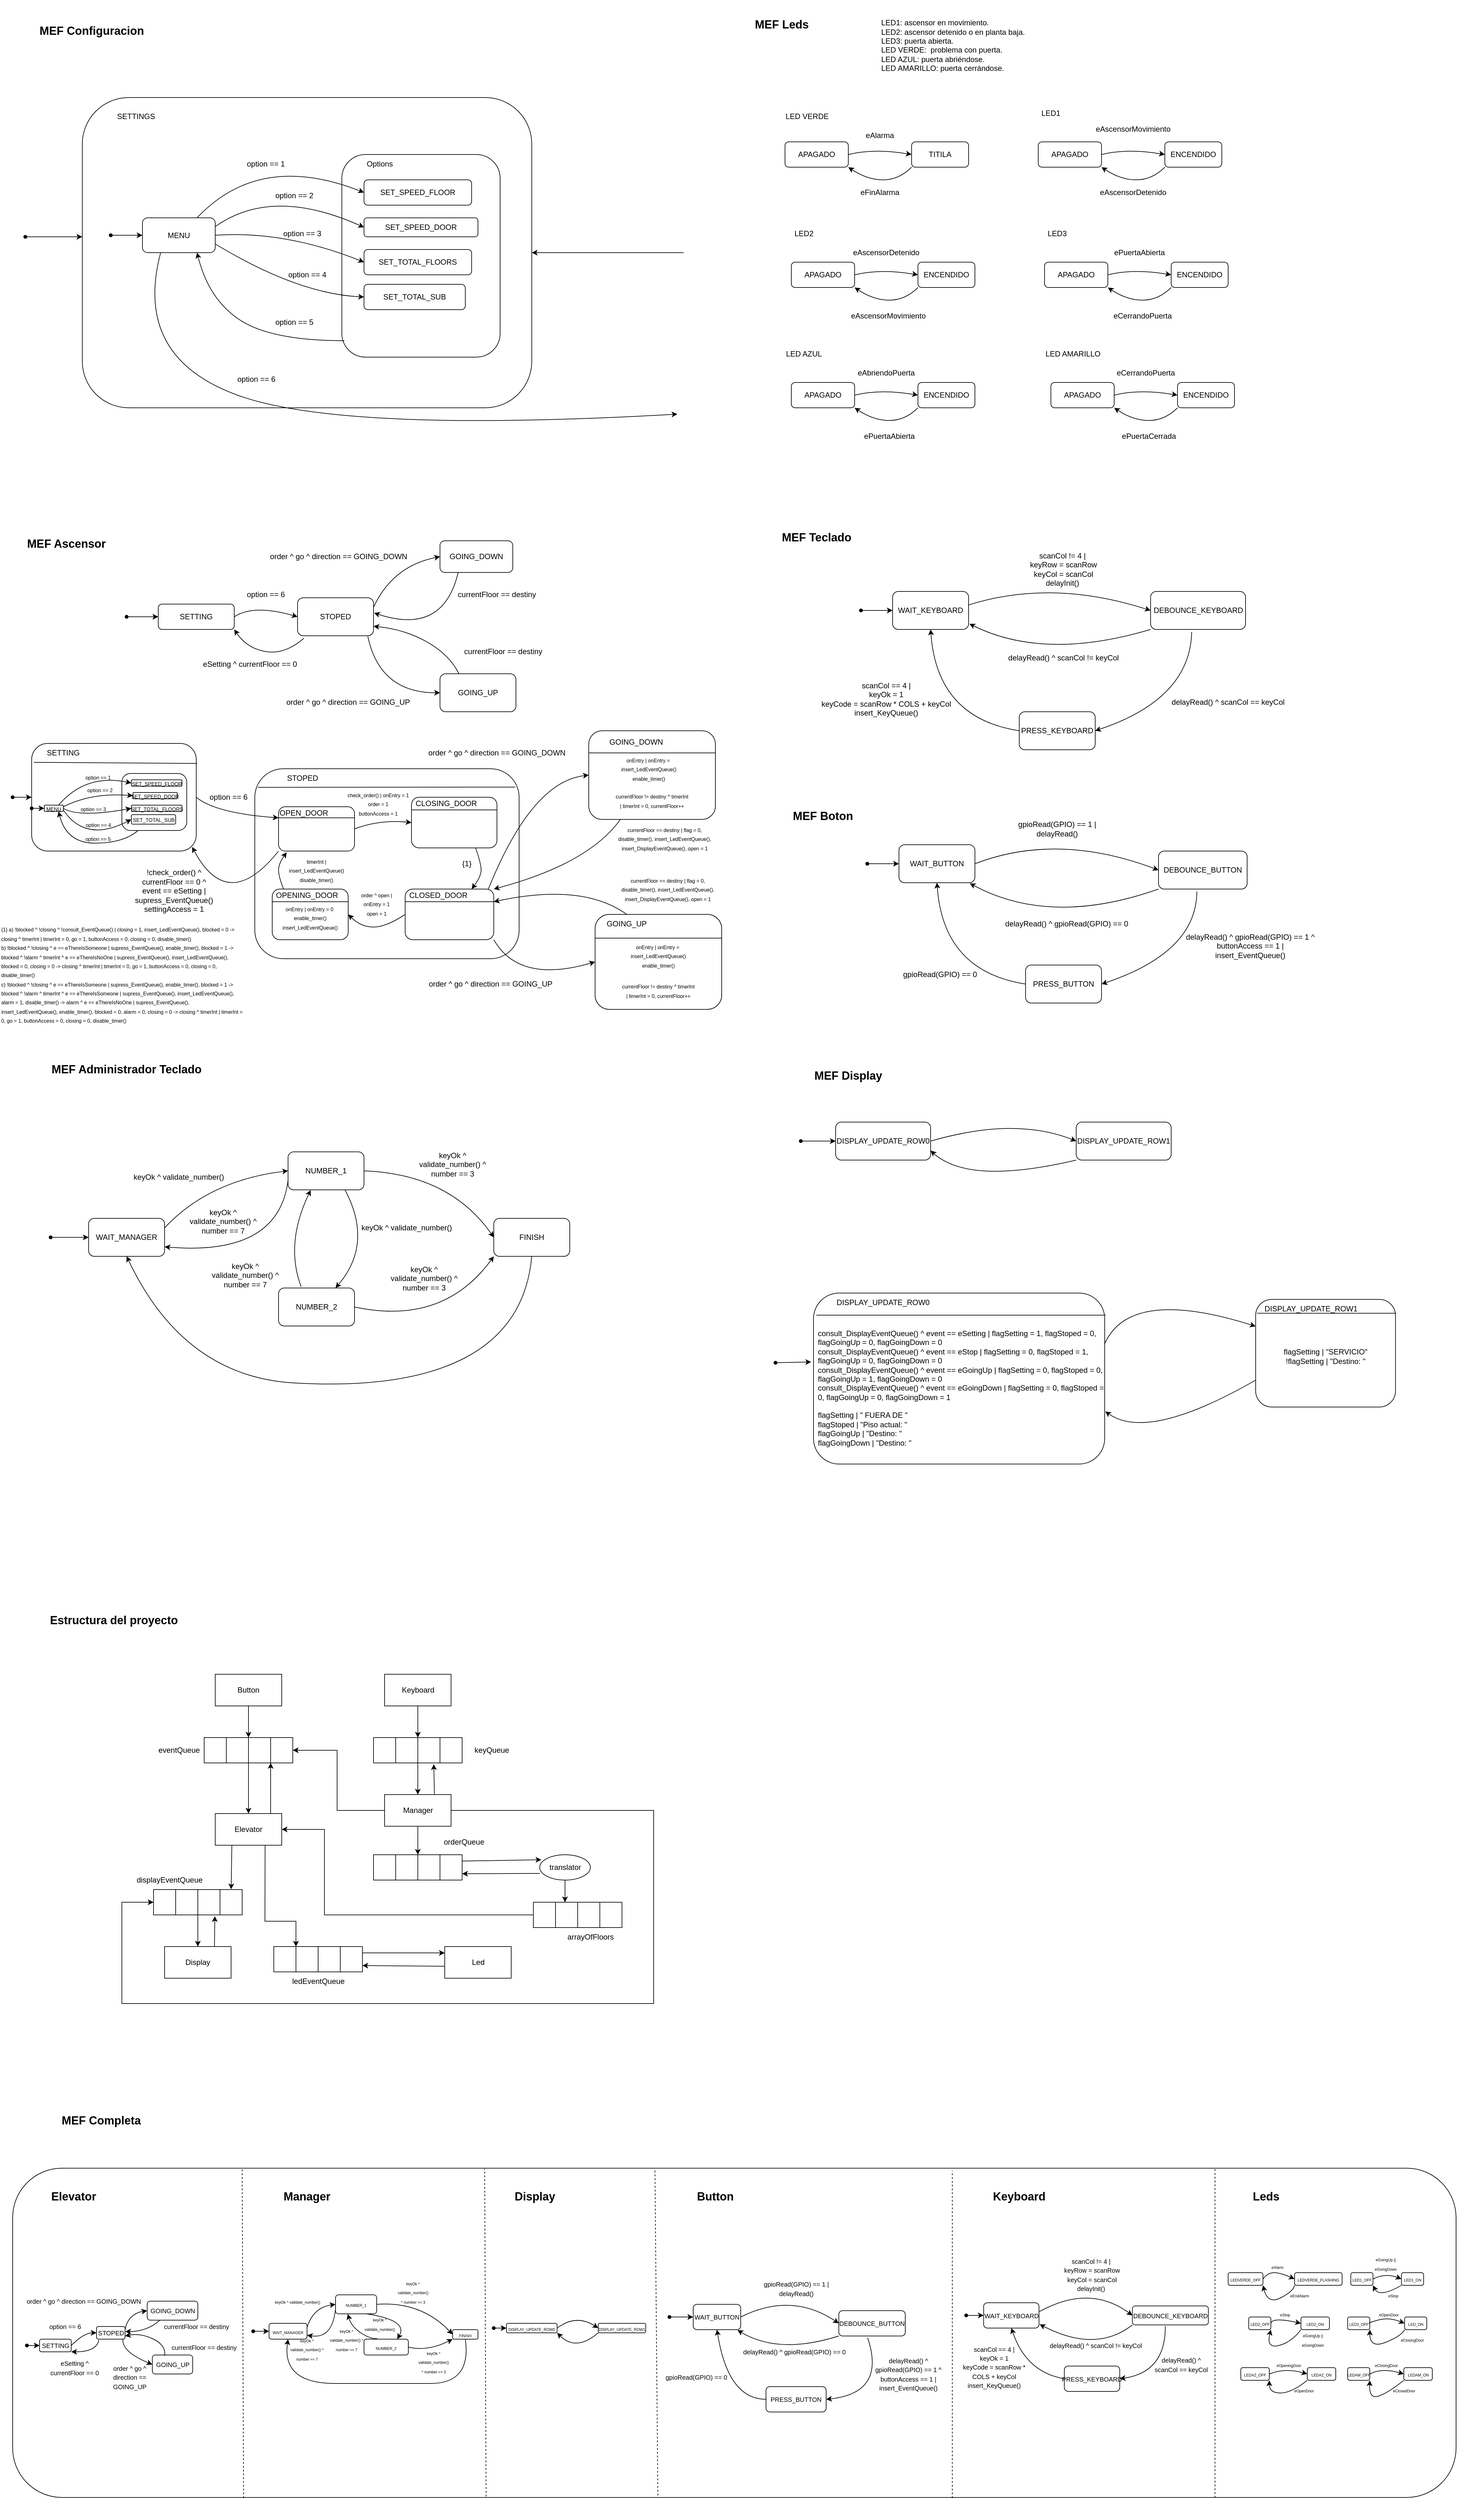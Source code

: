 <mxfile version="26.2.2">
  <diagram name="Página-1" id="8lAzSqhpOws8KDjhu80-">
    <mxGraphModel dx="1961" dy="993" grid="1" gridSize="10" guides="1" tooltips="1" connect="1" arrows="1" fold="1" page="1" pageScale="1" pageWidth="1169" pageHeight="827" math="0" shadow="0">
      <root>
        <mxCell id="0" />
        <mxCell id="1" parent="0" />
        <mxCell id="szdLHGiIxJaR-g91UcTa-1" value="&lt;font style=&quot;font-size: 18px;&quot;&gt;&lt;b&gt;MEF Configuracion&lt;/b&gt;&lt;/font&gt;" style="text;html=1;align=center;verticalAlign=middle;whiteSpace=wrap;rounded=0;" parent="1" vertex="1">
          <mxGeometry x="40" y="50" width="210" height="30" as="geometry" />
        </mxCell>
        <mxCell id="szdLHGiIxJaR-g91UcTa-35" value="&lt;b&gt;&lt;font style=&quot;font-size: 18px;&quot;&gt;MEF Leds&lt;/font&gt;&lt;/b&gt;" style="text;html=1;align=center;verticalAlign=middle;whiteSpace=wrap;rounded=0;" parent="1" vertex="1">
          <mxGeometry x="1190" y="40" width="90" height="30" as="geometry" />
        </mxCell>
        <mxCell id="szdLHGiIxJaR-g91UcTa-36" value="APAGADO" style="rounded=1;whiteSpace=wrap;html=1;" parent="1" vertex="1">
          <mxGeometry x="1240" y="240" width="100" height="40" as="geometry" />
        </mxCell>
        <mxCell id="szdLHGiIxJaR-g91UcTa-38" value="TITILA" style="rounded=1;whiteSpace=wrap;html=1;" parent="1" vertex="1">
          <mxGeometry x="1440" y="240" width="90" height="40" as="geometry" />
        </mxCell>
        <mxCell id="szdLHGiIxJaR-g91UcTa-39" value="" style="curved=1;endArrow=classic;html=1;rounded=0;entryX=0;entryY=0.5;entryDx=0;entryDy=0;exitX=1;exitY=0.5;exitDx=0;exitDy=0;" parent="1" source="szdLHGiIxJaR-g91UcTa-36" target="szdLHGiIxJaR-g91UcTa-38" edge="1">
          <mxGeometry width="50" height="50" relative="1" as="geometry">
            <mxPoint x="1340" y="360" as="sourcePoint" />
            <mxPoint x="1390" y="310" as="targetPoint" />
            <Array as="points">
              <mxPoint x="1380" y="250" />
            </Array>
          </mxGeometry>
        </mxCell>
        <mxCell id="szdLHGiIxJaR-g91UcTa-40" value="" style="curved=1;endArrow=classic;html=1;rounded=0;entryX=1;entryY=1;entryDx=0;entryDy=0;exitX=0;exitY=1;exitDx=0;exitDy=0;" parent="1" source="szdLHGiIxJaR-g91UcTa-38" target="szdLHGiIxJaR-g91UcTa-36" edge="1">
          <mxGeometry width="50" height="50" relative="1" as="geometry">
            <mxPoint x="1370" y="370" as="sourcePoint" />
            <mxPoint x="1420" y="320" as="targetPoint" />
            <Array as="points">
              <mxPoint x="1420" y="300" />
              <mxPoint x="1370" y="300" />
            </Array>
          </mxGeometry>
        </mxCell>
        <mxCell id="szdLHGiIxJaR-g91UcTa-41" value="eAlarma" style="text;html=1;align=center;verticalAlign=middle;whiteSpace=wrap;rounded=0;" parent="1" vertex="1">
          <mxGeometry x="1360" y="215" width="60" height="30" as="geometry" />
        </mxCell>
        <mxCell id="szdLHGiIxJaR-g91UcTa-42" value="eFinAlarma" style="text;html=1;align=center;verticalAlign=middle;whiteSpace=wrap;rounded=0;" parent="1" vertex="1">
          <mxGeometry x="1360" y="305" width="60" height="30" as="geometry" />
        </mxCell>
        <mxCell id="szdLHGiIxJaR-g91UcTa-43" value="LED VERDE" style="text;html=1;align=center;verticalAlign=middle;whiteSpace=wrap;rounded=0;" parent="1" vertex="1">
          <mxGeometry x="1230" y="185" width="90" height="30" as="geometry" />
        </mxCell>
        <mxCell id="szdLHGiIxJaR-g91UcTa-44" value="APAGADO" style="rounded=1;whiteSpace=wrap;html=1;" parent="1" vertex="1">
          <mxGeometry x="1640" y="240" width="100" height="40" as="geometry" />
        </mxCell>
        <mxCell id="szdLHGiIxJaR-g91UcTa-45" value="ENCENDIDO" style="rounded=1;whiteSpace=wrap;html=1;" parent="1" vertex="1">
          <mxGeometry x="1840" y="240" width="90" height="40" as="geometry" />
        </mxCell>
        <mxCell id="szdLHGiIxJaR-g91UcTa-46" value="" style="curved=1;endArrow=classic;html=1;rounded=0;entryX=0;entryY=0.5;entryDx=0;entryDy=0;exitX=1;exitY=0.5;exitDx=0;exitDy=0;" parent="1" source="szdLHGiIxJaR-g91UcTa-44" target="szdLHGiIxJaR-g91UcTa-45" edge="1">
          <mxGeometry width="50" height="50" relative="1" as="geometry">
            <mxPoint x="1740" y="360" as="sourcePoint" />
            <mxPoint x="1790" y="310" as="targetPoint" />
            <Array as="points">
              <mxPoint x="1780" y="250" />
            </Array>
          </mxGeometry>
        </mxCell>
        <mxCell id="szdLHGiIxJaR-g91UcTa-47" value="" style="curved=1;endArrow=classic;html=1;rounded=0;entryX=1;entryY=1;entryDx=0;entryDy=0;exitX=0;exitY=1;exitDx=0;exitDy=0;" parent="1" source="szdLHGiIxJaR-g91UcTa-45" target="szdLHGiIxJaR-g91UcTa-44" edge="1">
          <mxGeometry width="50" height="50" relative="1" as="geometry">
            <mxPoint x="1770" y="370" as="sourcePoint" />
            <mxPoint x="1820" y="320" as="targetPoint" />
            <Array as="points">
              <mxPoint x="1820" y="300" />
              <mxPoint x="1770" y="300" />
            </Array>
          </mxGeometry>
        </mxCell>
        <mxCell id="szdLHGiIxJaR-g91UcTa-48" value="eAscensorDetenido" style="text;html=1;align=center;verticalAlign=middle;whiteSpace=wrap;rounded=0;" parent="1" vertex="1">
          <mxGeometry x="1760" y="305" width="60" height="30" as="geometry" />
        </mxCell>
        <mxCell id="szdLHGiIxJaR-g91UcTa-49" value="eAscensorMovimiento" style="text;html=1;align=center;verticalAlign=middle;whiteSpace=wrap;rounded=0;" parent="1" vertex="1">
          <mxGeometry x="1760" y="205" width="60" height="30" as="geometry" />
        </mxCell>
        <mxCell id="szdLHGiIxJaR-g91UcTa-50" value="LED1" style="text;html=1;align=center;verticalAlign=middle;whiteSpace=wrap;rounded=0;" parent="1" vertex="1">
          <mxGeometry x="1630" y="180" width="60" height="30" as="geometry" />
        </mxCell>
        <mxCell id="szdLHGiIxJaR-g91UcTa-51" value="APAGADO" style="rounded=1;whiteSpace=wrap;html=1;" parent="1" vertex="1">
          <mxGeometry x="1250" y="430" width="100" height="40" as="geometry" />
        </mxCell>
        <mxCell id="szdLHGiIxJaR-g91UcTa-52" value="ENCENDIDO" style="rounded=1;whiteSpace=wrap;html=1;" parent="1" vertex="1">
          <mxGeometry x="1450" y="430" width="90" height="40" as="geometry" />
        </mxCell>
        <mxCell id="szdLHGiIxJaR-g91UcTa-53" value="" style="curved=1;endArrow=classic;html=1;rounded=0;entryX=0;entryY=0.5;entryDx=0;entryDy=0;exitX=1;exitY=0.5;exitDx=0;exitDy=0;" parent="1" source="szdLHGiIxJaR-g91UcTa-51" target="szdLHGiIxJaR-g91UcTa-52" edge="1">
          <mxGeometry width="50" height="50" relative="1" as="geometry">
            <mxPoint x="1350" y="550" as="sourcePoint" />
            <mxPoint x="1400" y="500" as="targetPoint" />
            <Array as="points">
              <mxPoint x="1390" y="440" />
            </Array>
          </mxGeometry>
        </mxCell>
        <mxCell id="szdLHGiIxJaR-g91UcTa-54" value="" style="curved=1;endArrow=classic;html=1;rounded=0;entryX=1;entryY=1;entryDx=0;entryDy=0;exitX=0;exitY=1;exitDx=0;exitDy=0;" parent="1" source="szdLHGiIxJaR-g91UcTa-52" target="szdLHGiIxJaR-g91UcTa-51" edge="1">
          <mxGeometry width="50" height="50" relative="1" as="geometry">
            <mxPoint x="1380" y="560" as="sourcePoint" />
            <mxPoint x="1430" y="510" as="targetPoint" />
            <Array as="points">
              <mxPoint x="1430" y="490" />
              <mxPoint x="1380" y="490" />
            </Array>
          </mxGeometry>
        </mxCell>
        <mxCell id="szdLHGiIxJaR-g91UcTa-55" value="eAscensorMovimiento&amp;nbsp;" style="text;html=1;align=center;verticalAlign=middle;whiteSpace=wrap;rounded=0;" parent="1" vertex="1">
          <mxGeometry x="1360" y="500" width="90" height="30" as="geometry" />
        </mxCell>
        <mxCell id="szdLHGiIxJaR-g91UcTa-56" value="eAscensorDetenido" style="text;html=1;align=center;verticalAlign=middle;whiteSpace=wrap;rounded=0;" parent="1" vertex="1">
          <mxGeometry x="1330" y="400" width="140" height="30" as="geometry" />
        </mxCell>
        <mxCell id="szdLHGiIxJaR-g91UcTa-57" value="LED2" style="text;html=1;align=center;verticalAlign=middle;whiteSpace=wrap;rounded=0;" parent="1" vertex="1">
          <mxGeometry x="1240" y="370" width="60" height="30" as="geometry" />
        </mxCell>
        <mxCell id="szdLHGiIxJaR-g91UcTa-59" value="APAGADO" style="rounded=1;whiteSpace=wrap;html=1;" parent="1" vertex="1">
          <mxGeometry x="1650" y="430" width="100" height="40" as="geometry" />
        </mxCell>
        <mxCell id="szdLHGiIxJaR-g91UcTa-60" value="ENCENDIDO" style="rounded=1;whiteSpace=wrap;html=1;" parent="1" vertex="1">
          <mxGeometry x="1850" y="430" width="90" height="40" as="geometry" />
        </mxCell>
        <mxCell id="szdLHGiIxJaR-g91UcTa-61" value="" style="curved=1;endArrow=classic;html=1;rounded=0;entryX=0;entryY=0.5;entryDx=0;entryDy=0;exitX=1;exitY=0.5;exitDx=0;exitDy=0;" parent="1" source="szdLHGiIxJaR-g91UcTa-59" target="szdLHGiIxJaR-g91UcTa-60" edge="1">
          <mxGeometry width="50" height="50" relative="1" as="geometry">
            <mxPoint x="1750" y="550" as="sourcePoint" />
            <mxPoint x="1800" y="500" as="targetPoint" />
            <Array as="points">
              <mxPoint x="1790" y="440" />
            </Array>
          </mxGeometry>
        </mxCell>
        <mxCell id="szdLHGiIxJaR-g91UcTa-62" value="" style="curved=1;endArrow=classic;html=1;rounded=0;entryX=1;entryY=1;entryDx=0;entryDy=0;exitX=0;exitY=1;exitDx=0;exitDy=0;" parent="1" source="szdLHGiIxJaR-g91UcTa-60" target="szdLHGiIxJaR-g91UcTa-59" edge="1">
          <mxGeometry width="50" height="50" relative="1" as="geometry">
            <mxPoint x="1780" y="560" as="sourcePoint" />
            <mxPoint x="1830" y="510" as="targetPoint" />
            <Array as="points">
              <mxPoint x="1830" y="490" />
              <mxPoint x="1780" y="490" />
            </Array>
          </mxGeometry>
        </mxCell>
        <mxCell id="szdLHGiIxJaR-g91UcTa-63" value="eCerrandoPuerta" style="text;html=1;align=center;verticalAlign=middle;whiteSpace=wrap;rounded=0;" parent="1" vertex="1">
          <mxGeometry x="1760" y="500" width="90" height="30" as="geometry" />
        </mxCell>
        <mxCell id="szdLHGiIxJaR-g91UcTa-64" value="ePuertaAbierta" style="text;html=1;align=center;verticalAlign=middle;whiteSpace=wrap;rounded=0;" parent="1" vertex="1">
          <mxGeometry x="1730" y="400" width="140" height="30" as="geometry" />
        </mxCell>
        <mxCell id="szdLHGiIxJaR-g91UcTa-65" value="LED3" style="text;html=1;align=center;verticalAlign=middle;whiteSpace=wrap;rounded=0;" parent="1" vertex="1">
          <mxGeometry x="1640" y="370" width="60" height="30" as="geometry" />
        </mxCell>
        <mxCell id="szdLHGiIxJaR-g91UcTa-66" value="APAGADO" style="rounded=1;whiteSpace=wrap;html=1;" parent="1" vertex="1">
          <mxGeometry x="1250" y="620" width="100" height="40" as="geometry" />
        </mxCell>
        <mxCell id="szdLHGiIxJaR-g91UcTa-67" value="ENCENDIDO" style="rounded=1;whiteSpace=wrap;html=1;" parent="1" vertex="1">
          <mxGeometry x="1450" y="620" width="90" height="40" as="geometry" />
        </mxCell>
        <mxCell id="szdLHGiIxJaR-g91UcTa-68" value="" style="curved=1;endArrow=classic;html=1;rounded=0;entryX=0;entryY=0.5;entryDx=0;entryDy=0;exitX=1;exitY=0.5;exitDx=0;exitDy=0;" parent="1" source="szdLHGiIxJaR-g91UcTa-66" target="szdLHGiIxJaR-g91UcTa-67" edge="1">
          <mxGeometry width="50" height="50" relative="1" as="geometry">
            <mxPoint x="1350" y="740" as="sourcePoint" />
            <mxPoint x="1400" y="690" as="targetPoint" />
            <Array as="points">
              <mxPoint x="1390" y="630" />
            </Array>
          </mxGeometry>
        </mxCell>
        <mxCell id="szdLHGiIxJaR-g91UcTa-69" value="" style="curved=1;endArrow=classic;html=1;rounded=0;entryX=1;entryY=1;entryDx=0;entryDy=0;exitX=0;exitY=1;exitDx=0;exitDy=0;" parent="1" source="szdLHGiIxJaR-g91UcTa-67" target="szdLHGiIxJaR-g91UcTa-66" edge="1">
          <mxGeometry width="50" height="50" relative="1" as="geometry">
            <mxPoint x="1380" y="750" as="sourcePoint" />
            <mxPoint x="1430" y="700" as="targetPoint" />
            <Array as="points">
              <mxPoint x="1430" y="680" />
              <mxPoint x="1380" y="680" />
            </Array>
          </mxGeometry>
        </mxCell>
        <mxCell id="szdLHGiIxJaR-g91UcTa-70" value="ePuertaAbierta" style="text;html=1;align=center;verticalAlign=middle;whiteSpace=wrap;rounded=0;" parent="1" vertex="1">
          <mxGeometry x="1360" y="690" width="90" height="30" as="geometry" />
        </mxCell>
        <mxCell id="szdLHGiIxJaR-g91UcTa-71" value="eAbriendoPuerta" style="text;html=1;align=center;verticalAlign=middle;whiteSpace=wrap;rounded=0;" parent="1" vertex="1">
          <mxGeometry x="1330" y="590" width="140" height="30" as="geometry" />
        </mxCell>
        <mxCell id="szdLHGiIxJaR-g91UcTa-72" value="LED AZUL" style="text;html=1;align=center;verticalAlign=middle;whiteSpace=wrap;rounded=0;" parent="1" vertex="1">
          <mxGeometry x="1240" y="560" width="60" height="30" as="geometry" />
        </mxCell>
        <mxCell id="szdLHGiIxJaR-g91UcTa-73" value="APAGADO" style="rounded=1;whiteSpace=wrap;html=1;" parent="1" vertex="1">
          <mxGeometry x="1660" y="620" width="100" height="40" as="geometry" />
        </mxCell>
        <mxCell id="szdLHGiIxJaR-g91UcTa-74" value="ENCENDIDO" style="rounded=1;whiteSpace=wrap;html=1;" parent="1" vertex="1">
          <mxGeometry x="1860" y="620" width="90" height="40" as="geometry" />
        </mxCell>
        <mxCell id="szdLHGiIxJaR-g91UcTa-75" value="" style="curved=1;endArrow=classic;html=1;rounded=0;entryX=0;entryY=0.5;entryDx=0;entryDy=0;exitX=1;exitY=0.5;exitDx=0;exitDy=0;" parent="1" source="szdLHGiIxJaR-g91UcTa-73" target="szdLHGiIxJaR-g91UcTa-74" edge="1">
          <mxGeometry width="50" height="50" relative="1" as="geometry">
            <mxPoint x="1760" y="740" as="sourcePoint" />
            <mxPoint x="1810" y="690" as="targetPoint" />
            <Array as="points">
              <mxPoint x="1800" y="630" />
            </Array>
          </mxGeometry>
        </mxCell>
        <mxCell id="szdLHGiIxJaR-g91UcTa-76" value="" style="curved=1;endArrow=classic;html=1;rounded=0;entryX=1;entryY=1;entryDx=0;entryDy=0;exitX=0;exitY=1;exitDx=0;exitDy=0;" parent="1" source="szdLHGiIxJaR-g91UcTa-74" target="szdLHGiIxJaR-g91UcTa-73" edge="1">
          <mxGeometry width="50" height="50" relative="1" as="geometry">
            <mxPoint x="1790" y="750" as="sourcePoint" />
            <mxPoint x="1840" y="700" as="targetPoint" />
            <Array as="points">
              <mxPoint x="1840" y="680" />
              <mxPoint x="1790" y="680" />
            </Array>
          </mxGeometry>
        </mxCell>
        <mxCell id="szdLHGiIxJaR-g91UcTa-77" value="ePuertaCerrada" style="text;html=1;align=center;verticalAlign=middle;whiteSpace=wrap;rounded=0;" parent="1" vertex="1">
          <mxGeometry x="1770" y="690" width="90" height="30" as="geometry" />
        </mxCell>
        <mxCell id="szdLHGiIxJaR-g91UcTa-78" value="eCerrandoPuerta" style="text;html=1;align=center;verticalAlign=middle;whiteSpace=wrap;rounded=0;" parent="1" vertex="1">
          <mxGeometry x="1740" y="590" width="140" height="30" as="geometry" />
        </mxCell>
        <mxCell id="szdLHGiIxJaR-g91UcTa-79" value="LED AMARILLO" style="text;html=1;align=center;verticalAlign=middle;whiteSpace=wrap;rounded=0;" parent="1" vertex="1">
          <mxGeometry x="1650" y="560" width="90" height="30" as="geometry" />
        </mxCell>
        <mxCell id="szdLHGiIxJaR-g91UcTa-86" value="&lt;b&gt;&lt;font style=&quot;font-size: 18px;&quot;&gt;MEF Ascensor&lt;/font&gt;&lt;/b&gt;" style="text;html=1;align=center;verticalAlign=middle;whiteSpace=wrap;rounded=0;" parent="1" vertex="1">
          <mxGeometry x="30" y="860" width="150" height="30" as="geometry" />
        </mxCell>
        <mxCell id="szdLHGiIxJaR-g91UcTa-90" value="SETTING" style="rounded=1;whiteSpace=wrap;html=1;" parent="1" vertex="1">
          <mxGeometry x="250" y="970" width="120" height="40" as="geometry" />
        </mxCell>
        <mxCell id="szdLHGiIxJaR-g91UcTa-91" value="GOING_DOWN" style="rounded=1;whiteSpace=wrap;html=1;" parent="1" vertex="1">
          <mxGeometry x="695" y="870" width="115" height="50" as="geometry" />
        </mxCell>
        <mxCell id="szdLHGiIxJaR-g91UcTa-92" value="GOING_UP" style="rounded=1;whiteSpace=wrap;html=1;" parent="1" vertex="1">
          <mxGeometry x="695" y="1080" width="120" height="60" as="geometry" />
        </mxCell>
        <mxCell id="szdLHGiIxJaR-g91UcTa-93" value="STOPED" style="rounded=1;whiteSpace=wrap;html=1;" parent="1" vertex="1">
          <mxGeometry x="470" y="960" width="120" height="60" as="geometry" />
        </mxCell>
        <mxCell id="szdLHGiIxJaR-g91UcTa-95" value="" style="endArrow=classic;html=1;rounded=0;entryX=0;entryY=0.5;entryDx=0;entryDy=0;" parent="1" source="c_QAvzdcopTzSovkS03R-40" target="szdLHGiIxJaR-g91UcTa-90" edge="1">
          <mxGeometry width="50" height="50" relative="1" as="geometry">
            <mxPoint x="200" y="990" as="sourcePoint" />
            <mxPoint x="260" y="990" as="targetPoint" />
          </mxGeometry>
        </mxCell>
        <mxCell id="mmcZeP69K4tk3wHDepZf-3" value="WAIT_KEYBOARD" style="rounded=1;whiteSpace=wrap;html=1;" parent="1" vertex="1">
          <mxGeometry x="1410" y="950" width="120" height="60" as="geometry" />
        </mxCell>
        <mxCell id="mmcZeP69K4tk3wHDepZf-4" value="DEBOUNCE_KEYBOARD" style="rounded=1;whiteSpace=wrap;html=1;" parent="1" vertex="1">
          <mxGeometry x="1817.5" y="950" width="150" height="60" as="geometry" />
        </mxCell>
        <mxCell id="mmcZeP69K4tk3wHDepZf-5" value="PRESS_KEYBOARD" style="rounded=1;whiteSpace=wrap;html=1;" parent="1" vertex="1">
          <mxGeometry x="1610" y="1140" width="120" height="60" as="geometry" />
        </mxCell>
        <mxCell id="mmcZeP69K4tk3wHDepZf-7" value="&lt;div&gt;scanCol != 4 |&amp;nbsp;&lt;/div&gt;&lt;div&gt;keyRow = scanRow&lt;/div&gt;&lt;div&gt;keyCol = scanCol&lt;/div&gt;&lt;div&gt;delayInit()&amp;nbsp;&lt;/div&gt;" style="text;html=1;align=center;verticalAlign=middle;whiteSpace=wrap;rounded=0;" parent="1" vertex="1">
          <mxGeometry x="1575" y="900" width="210" height="30" as="geometry" />
        </mxCell>
        <mxCell id="hBTYBuzBTpRg6D6xtft0-1" value="&lt;b&gt;&lt;font style=&quot;font-size: 18px;&quot;&gt;MEF Administrador Teclado&lt;/font&gt;&lt;/b&gt;" style="text;html=1;align=center;verticalAlign=middle;whiteSpace=wrap;rounded=0;" parent="1" vertex="1">
          <mxGeometry x="70" y="1690" width="260" height="30" as="geometry" />
        </mxCell>
        <mxCell id="hBTYBuzBTpRg6D6xtft0-2" value="WAIT_MANAGER" style="rounded=1;whiteSpace=wrap;html=1;" parent="1" vertex="1">
          <mxGeometry x="140" y="1940" width="120" height="60" as="geometry" />
        </mxCell>
        <mxCell id="hBTYBuzBTpRg6D6xtft0-3" value="NUMBER_1" style="rounded=1;whiteSpace=wrap;html=1;" parent="1" vertex="1">
          <mxGeometry x="455" y="1835" width="120" height="60" as="geometry" />
        </mxCell>
        <mxCell id="hBTYBuzBTpRg6D6xtft0-9" value="FINISH" style="rounded=1;whiteSpace=wrap;html=1;" parent="1" vertex="1">
          <mxGeometry x="780" y="1940" width="120" height="60" as="geometry" />
        </mxCell>
        <mxCell id="hBTYBuzBTpRg6D6xtft0-10" value="NUMBER_2" style="rounded=1;whiteSpace=wrap;html=1;" parent="1" vertex="1">
          <mxGeometry x="440" y="2050" width="120" height="60" as="geometry" />
        </mxCell>
        <mxCell id="hBTYBuzBTpRg6D6xtft0-11" value="" style="curved=1;endArrow=classic;html=1;rounded=0;entryX=0;entryY=0.5;entryDx=0;entryDy=0;exitX=1;exitY=0.25;exitDx=0;exitDy=0;" parent="1" source="hBTYBuzBTpRg6D6xtft0-2" target="hBTYBuzBTpRg6D6xtft0-3" edge="1">
          <mxGeometry width="50" height="50" relative="1" as="geometry">
            <mxPoint x="310" y="2010" as="sourcePoint" />
            <mxPoint x="360" y="1960" as="targetPoint" />
            <Array as="points">
              <mxPoint x="330" y="1880" />
            </Array>
          </mxGeometry>
        </mxCell>
        <mxCell id="hBTYBuzBTpRg6D6xtft0-12" value="" style="curved=1;endArrow=classic;html=1;rounded=0;entryX=1;entryY=0.75;entryDx=0;entryDy=0;exitX=0;exitY=0.75;exitDx=0;exitDy=0;" parent="1" source="hBTYBuzBTpRg6D6xtft0-3" target="hBTYBuzBTpRg6D6xtft0-2" edge="1">
          <mxGeometry width="50" height="50" relative="1" as="geometry">
            <mxPoint x="330" y="2050" as="sourcePoint" />
            <mxPoint x="380" y="2000" as="targetPoint" />
            <Array as="points">
              <mxPoint x="440" y="2000" />
            </Array>
          </mxGeometry>
        </mxCell>
        <mxCell id="hBTYBuzBTpRg6D6xtft0-15" value="" style="curved=1;endArrow=classic;html=1;rounded=0;entryX=0.5;entryY=1;entryDx=0;entryDy=0;exitX=0.5;exitY=1;exitDx=0;exitDy=0;" parent="1" source="hBTYBuzBTpRg6D6xtft0-9" target="hBTYBuzBTpRg6D6xtft0-2" edge="1">
          <mxGeometry width="50" height="50" relative="1" as="geometry">
            <mxPoint x="630" y="2040" as="sourcePoint" />
            <mxPoint x="470" y="2040" as="targetPoint" />
            <Array as="points">
              <mxPoint x="830" y="2110" />
              <mxPoint x="640" y="2210" />
              <mxPoint x="290" y="2190" />
            </Array>
          </mxGeometry>
        </mxCell>
        <mxCell id="hBTYBuzBTpRg6D6xtft0-16" value="" style="curved=1;endArrow=classic;html=1;rounded=0;entryX=0.298;entryY=1.007;entryDx=0;entryDy=0;entryPerimeter=0;exitX=0.298;exitY=-0.03;exitDx=0;exitDy=0;exitPerimeter=0;" parent="1" source="hBTYBuzBTpRg6D6xtft0-10" target="hBTYBuzBTpRg6D6xtft0-3" edge="1">
          <mxGeometry width="50" height="50" relative="1" as="geometry">
            <mxPoint x="510" y="2060" as="sourcePoint" />
            <mxPoint x="320" y="1995" as="targetPoint" />
            <Array as="points">
              <mxPoint x="450" y="1980" />
            </Array>
          </mxGeometry>
        </mxCell>
        <mxCell id="hBTYBuzBTpRg6D6xtft0-18" value="" style="curved=1;endArrow=classic;html=1;rounded=0;entryX=0;entryY=0.5;entryDx=0;entryDy=0;exitX=1;exitY=0.5;exitDx=0;exitDy=0;" parent="1" source="hBTYBuzBTpRg6D6xtft0-3" target="hBTYBuzBTpRg6D6xtft0-9" edge="1">
          <mxGeometry width="50" height="50" relative="1" as="geometry">
            <mxPoint x="550" y="1990" as="sourcePoint" />
            <mxPoint x="695" y="1990" as="targetPoint" />
            <Array as="points">
              <mxPoint x="710" y="1870" />
            </Array>
          </mxGeometry>
        </mxCell>
        <mxCell id="hBTYBuzBTpRg6D6xtft0-19" value="" style="curved=1;endArrow=classic;html=1;rounded=0;entryX=0;entryY=1;entryDx=0;entryDy=0;exitX=1;exitY=0.5;exitDx=0;exitDy=0;" parent="1" source="hBTYBuzBTpRg6D6xtft0-10" target="hBTYBuzBTpRg6D6xtft0-9" edge="1">
          <mxGeometry width="50" height="50" relative="1" as="geometry">
            <mxPoint x="320" y="1980" as="sourcePoint" />
            <mxPoint x="465" y="1980" as="targetPoint" />
            <Array as="points">
              <mxPoint x="700" y="2110" />
            </Array>
          </mxGeometry>
        </mxCell>
        <mxCell id="hBTYBuzBTpRg6D6xtft0-20" value="" style="curved=1;endArrow=classic;html=1;rounded=0;entryX=0.75;entryY=0;entryDx=0;entryDy=0;exitX=0.75;exitY=1;exitDx=0;exitDy=0;" parent="1" source="hBTYBuzBTpRg6D6xtft0-3" target="hBTYBuzBTpRg6D6xtft0-10" edge="1">
          <mxGeometry width="50" height="50" relative="1" as="geometry">
            <mxPoint x="500" y="2030" as="sourcePoint" />
            <mxPoint x="645" y="2030" as="targetPoint" />
            <Array as="points">
              <mxPoint x="590" y="1980" />
            </Array>
          </mxGeometry>
        </mxCell>
        <mxCell id="hBTYBuzBTpRg6D6xtft0-24" value="keyOk ^ validate_number() ^ number == 3" style="text;html=1;align=center;verticalAlign=middle;whiteSpace=wrap;rounded=0;" parent="1" vertex="1">
          <mxGeometry x="650" y="1840" width="130" height="30" as="geometry" />
        </mxCell>
        <mxCell id="hBTYBuzBTpRg6D6xtft0-25" value="keyOk ^ validate_number() ^ number == 3" style="text;html=1;align=center;verticalAlign=middle;whiteSpace=wrap;rounded=0;" parent="1" vertex="1">
          <mxGeometry x="605" y="2020" width="130" height="30" as="geometry" />
        </mxCell>
        <mxCell id="hBTYBuzBTpRg6D6xtft0-26" value="keyOk ^ validate_number() ^ number == 7" style="text;html=1;align=center;verticalAlign=middle;whiteSpace=wrap;rounded=0;" parent="1" vertex="1">
          <mxGeometry x="290" y="1930" width="125" height="30" as="geometry" />
        </mxCell>
        <mxCell id="hBTYBuzBTpRg6D6xtft0-27" value="keyOk ^ validate_number() ^ number == 7" style="text;html=1;align=center;verticalAlign=middle;whiteSpace=wrap;rounded=0;" parent="1" vertex="1">
          <mxGeometry x="325" y="2015" width="125" height="30" as="geometry" />
        </mxCell>
        <mxCell id="hBTYBuzBTpRg6D6xtft0-29" value="keyOk ^ validate_number()" style="text;html=1;align=center;verticalAlign=middle;whiteSpace=wrap;rounded=0;" parent="1" vertex="1">
          <mxGeometry x="560" y="1940" width="165" height="30" as="geometry" />
        </mxCell>
        <mxCell id="hBTYBuzBTpRg6D6xtft0-30" value="keyOk ^ validate_number()" style="text;html=1;align=center;verticalAlign=middle;whiteSpace=wrap;rounded=0;" parent="1" vertex="1">
          <mxGeometry x="200" y="1860" width="165" height="30" as="geometry" />
        </mxCell>
        <mxCell id="hBTYBuzBTpRg6D6xtft0-31" value="" style="curved=1;endArrow=classic;html=1;rounded=0;entryX=0;entryY=0.5;entryDx=0;entryDy=0;exitX=1.004;exitY=0.353;exitDx=0;exitDy=0;exitPerimeter=0;" parent="1" source="mmcZeP69K4tk3wHDepZf-3" target="mmcZeP69K4tk3wHDepZf-4" edge="1">
          <mxGeometry width="50" height="50" relative="1" as="geometry">
            <mxPoint x="1560" y="1010" as="sourcePoint" />
            <mxPoint x="1610" y="960" as="targetPoint" />
            <Array as="points">
              <mxPoint x="1660" y="930" />
            </Array>
          </mxGeometry>
        </mxCell>
        <mxCell id="hBTYBuzBTpRg6D6xtft0-32" value="" style="curved=1;endArrow=classic;html=1;rounded=0;entryX=0.5;entryY=1;entryDx=0;entryDy=0;exitX=0;exitY=0.5;exitDx=0;exitDy=0;" parent="1" source="mmcZeP69K4tk3wHDepZf-5" target="mmcZeP69K4tk3wHDepZf-3" edge="1">
          <mxGeometry width="50" height="50" relative="1" as="geometry">
            <mxPoint x="1480" y="1200" as="sourcePoint" />
            <mxPoint x="1530" y="1150" as="targetPoint" />
            <Array as="points">
              <mxPoint x="1480" y="1150" />
            </Array>
          </mxGeometry>
        </mxCell>
        <mxCell id="hBTYBuzBTpRg6D6xtft0-33" value="" style="curved=1;endArrow=classic;html=1;rounded=0;exitX=0.433;exitY=1.067;exitDx=0;exitDy=0;exitPerimeter=0;entryX=1;entryY=0.5;entryDx=0;entryDy=0;" parent="1" source="mmcZeP69K4tk3wHDepZf-4" target="mmcZeP69K4tk3wHDepZf-5" edge="1">
          <mxGeometry width="50" height="50" relative="1" as="geometry">
            <mxPoint x="1880" y="1170" as="sourcePoint" />
            <mxPoint x="1930" y="1120" as="targetPoint" />
            <Array as="points">
              <mxPoint x="1880" y="1120" />
            </Array>
          </mxGeometry>
        </mxCell>
        <mxCell id="hBTYBuzBTpRg6D6xtft0-34" value="" style="curved=1;endArrow=classic;html=1;rounded=0;exitX=0;exitY=1;exitDx=0;exitDy=0;entryX=1.011;entryY=0.853;entryDx=0;entryDy=0;entryPerimeter=0;" parent="1" source="mmcZeP69K4tk3wHDepZf-4" target="mmcZeP69K4tk3wHDepZf-3" edge="1">
          <mxGeometry width="50" height="50" relative="1" as="geometry">
            <mxPoint x="1712" y="1020" as="sourcePoint" />
            <mxPoint x="1600" y="1137" as="targetPoint" />
            <Array as="points">
              <mxPoint x="1650" y="1060" />
            </Array>
          </mxGeometry>
        </mxCell>
        <mxCell id="hBTYBuzBTpRg6D6xtft0-35" value="&lt;b&gt;&lt;font style=&quot;font-size: 18px;&quot;&gt;MEF Teclado&lt;/font&gt;&lt;/b&gt;" style="text;html=1;align=center;verticalAlign=middle;whiteSpace=wrap;rounded=0;" parent="1" vertex="1">
          <mxGeometry x="1220" y="850" width="140" height="30" as="geometry" />
        </mxCell>
        <mxCell id="c_QAvzdcopTzSovkS03R-1" value="" style="curved=1;endArrow=classic;html=1;rounded=0;entryX=0;entryY=0.5;entryDx=0;entryDy=0;exitX=1;exitY=0.5;exitDx=0;exitDy=0;" parent="1" source="szdLHGiIxJaR-g91UcTa-90" target="szdLHGiIxJaR-g91UcTa-93" edge="1">
          <mxGeometry width="50" height="50" relative="1" as="geometry">
            <mxPoint x="350" y="1100" as="sourcePoint" />
            <mxPoint x="400" y="1050" as="targetPoint" />
            <Array as="points">
              <mxPoint x="400" y="970" />
            </Array>
          </mxGeometry>
        </mxCell>
        <mxCell id="c_QAvzdcopTzSovkS03R-2" value="" style="curved=1;endArrow=classic;html=1;rounded=0;entryX=1;entryY=1;entryDx=0;entryDy=0;exitX=0.083;exitY=1.067;exitDx=0;exitDy=0;exitPerimeter=0;" parent="1" source="szdLHGiIxJaR-g91UcTa-93" target="szdLHGiIxJaR-g91UcTa-90" edge="1">
          <mxGeometry width="50" height="50" relative="1" as="geometry">
            <mxPoint x="400" y="1120" as="sourcePoint" />
            <mxPoint x="450" y="1070" as="targetPoint" />
            <Array as="points">
              <mxPoint x="450" y="1050" />
              <mxPoint x="390" y="1040" />
            </Array>
          </mxGeometry>
        </mxCell>
        <mxCell id="c_QAvzdcopTzSovkS03R-3" value="eSetting ^ currentFloor == 0" style="text;html=1;align=center;verticalAlign=middle;whiteSpace=wrap;rounded=0;" parent="1" vertex="1">
          <mxGeometry x="310" y="1050" width="170" height="30" as="geometry" />
        </mxCell>
        <mxCell id="c_QAvzdcopTzSovkS03R-4" value="option == 6" style="text;html=1;align=center;verticalAlign=middle;whiteSpace=wrap;rounded=0;" parent="1" vertex="1">
          <mxGeometry x="370" y="940" width="100" height="30" as="geometry" />
        </mxCell>
        <mxCell id="c_QAvzdcopTzSovkS03R-5" value="order ^ go ^ direction == GOING_DOWN" style="text;html=1;align=center;verticalAlign=middle;whiteSpace=wrap;rounded=0;" parent="1" vertex="1">
          <mxGeometry x="410" y="880" width="250" height="30" as="geometry" />
        </mxCell>
        <mxCell id="c_QAvzdcopTzSovkS03R-7" value="" style="curved=1;endArrow=classic;html=1;rounded=0;entryX=0;entryY=0.5;entryDx=0;entryDy=0;exitX=1;exitY=0.25;exitDx=0;exitDy=0;" parent="1" source="szdLHGiIxJaR-g91UcTa-93" target="szdLHGiIxJaR-g91UcTa-91" edge="1">
          <mxGeometry width="50" height="50" relative="1" as="geometry">
            <mxPoint x="640" y="1030" as="sourcePoint" />
            <mxPoint x="690" y="980" as="targetPoint" />
            <Array as="points">
              <mxPoint x="620" y="910" />
            </Array>
          </mxGeometry>
        </mxCell>
        <mxCell id="c_QAvzdcopTzSovkS03R-8" value="" style="curved=1;endArrow=classic;html=1;rounded=0;entryX=0;entryY=0.5;entryDx=0;entryDy=0;exitX=0.925;exitY=1.017;exitDx=0;exitDy=0;exitPerimeter=0;" parent="1" source="szdLHGiIxJaR-g91UcTa-93" target="szdLHGiIxJaR-g91UcTa-92" edge="1">
          <mxGeometry width="50" height="50" relative="1" as="geometry">
            <mxPoint x="550" y="1110" as="sourcePoint" />
            <mxPoint x="600" y="1060" as="targetPoint" />
            <Array as="points">
              <mxPoint x="600" y="1110" />
            </Array>
          </mxGeometry>
        </mxCell>
        <mxCell id="c_QAvzdcopTzSovkS03R-9" value="" style="curved=1;endArrow=classic;html=1;rounded=0;entryX=1.008;entryY=0.4;entryDx=0;entryDy=0;entryPerimeter=0;exitX=0.25;exitY=1;exitDx=0;exitDy=0;" parent="1" source="szdLHGiIxJaR-g91UcTa-91" target="szdLHGiIxJaR-g91UcTa-93" edge="1">
          <mxGeometry width="50" height="50" relative="1" as="geometry">
            <mxPoint x="740" y="1020" as="sourcePoint" />
            <mxPoint x="790" y="970" as="targetPoint" />
            <Array as="points">
              <mxPoint x="700" y="1020" />
            </Array>
          </mxGeometry>
        </mxCell>
        <mxCell id="c_QAvzdcopTzSovkS03R-11" value="" style="curved=1;endArrow=classic;html=1;rounded=0;entryX=1;entryY=0.75;entryDx=0;entryDy=0;exitX=0.25;exitY=0;exitDx=0;exitDy=0;" parent="1" source="szdLHGiIxJaR-g91UcTa-92" target="szdLHGiIxJaR-g91UcTa-93" edge="1">
          <mxGeometry width="50" height="50" relative="1" as="geometry">
            <mxPoint x="860" y="1060" as="sourcePoint" />
            <mxPoint x="910" y="1010" as="targetPoint" />
            <Array as="points">
              <mxPoint x="710" y="1050" />
              <mxPoint x="640" y="1010" />
            </Array>
          </mxGeometry>
        </mxCell>
        <mxCell id="c_QAvzdcopTzSovkS03R-12" value="currentFloor == destiny" style="text;html=1;align=center;verticalAlign=middle;whiteSpace=wrap;rounded=0;" parent="1" vertex="1">
          <mxGeometry x="720" y="1030" width="150" height="30" as="geometry" />
        </mxCell>
        <mxCell id="c_QAvzdcopTzSovkS03R-13" value="" style="rounded=1;whiteSpace=wrap;html=1;" parent="1" vertex="1">
          <mxGeometry x="130" y="170" width="710" height="490" as="geometry" />
        </mxCell>
        <mxCell id="c_QAvzdcopTzSovkS03R-14" value="MENU" style="rounded=1;whiteSpace=wrap;html=1;" parent="1" vertex="1">
          <mxGeometry x="225" y="360" width="115" height="55" as="geometry" />
        </mxCell>
        <mxCell id="c_QAvzdcopTzSovkS03R-15" value="option == 1" style="text;html=1;align=center;verticalAlign=middle;whiteSpace=wrap;rounded=0;" parent="1" vertex="1">
          <mxGeometry x="380" y="260" width="80" height="30" as="geometry" />
        </mxCell>
        <mxCell id="c_QAvzdcopTzSovkS03R-16" value="option == 6" style="text;html=1;align=center;verticalAlign=middle;whiteSpace=wrap;rounded=0;" parent="1" vertex="1">
          <mxGeometry x="360" y="600" width="90" height="30" as="geometry" />
        </mxCell>
        <mxCell id="c_QAvzdcopTzSovkS03R-17" value="option&amp;nbsp;== 5" style="text;html=1;align=center;verticalAlign=middle;whiteSpace=wrap;rounded=0;" parent="1" vertex="1">
          <mxGeometry x="430" y="510" width="70" height="30" as="geometry" />
        </mxCell>
        <mxCell id="c_QAvzdcopTzSovkS03R-18" value="" style="rounded=1;whiteSpace=wrap;html=1;" parent="1" vertex="1">
          <mxGeometry x="540" y="260" width="250" height="320" as="geometry" />
        </mxCell>
        <mxCell id="c_QAvzdcopTzSovkS03R-19" value="SET_SPEED_FLOOR" style="rounded=1;whiteSpace=wrap;html=1;" parent="1" vertex="1">
          <mxGeometry x="575" y="300" width="170" height="40" as="geometry" />
        </mxCell>
        <mxCell id="c_QAvzdcopTzSovkS03R-20" value="SET_SPEED_DOOR" style="rounded=1;whiteSpace=wrap;html=1;" parent="1" vertex="1">
          <mxGeometry x="575" y="360" width="180" height="30" as="geometry" />
        </mxCell>
        <mxCell id="c_QAvzdcopTzSovkS03R-21" value="SET_TOTAL_FLOORS" style="rounded=1;whiteSpace=wrap;html=1;" parent="1" vertex="1">
          <mxGeometry x="575" y="410" width="170" height="40" as="geometry" />
        </mxCell>
        <mxCell id="c_QAvzdcopTzSovkS03R-22" value="SET_TOTAL_SUB" style="rounded=1;whiteSpace=wrap;html=1;" parent="1" vertex="1">
          <mxGeometry x="575" y="465" width="160" height="40" as="geometry" />
        </mxCell>
        <mxCell id="c_QAvzdcopTzSovkS03R-24" value="Options" style="text;html=1;align=center;verticalAlign=middle;whiteSpace=wrap;rounded=0;" parent="1" vertex="1">
          <mxGeometry x="570" y="260" width="60" height="30" as="geometry" />
        </mxCell>
        <mxCell id="c_QAvzdcopTzSovkS03R-25" value="" style="curved=1;endArrow=classic;html=1;rounded=0;entryX=0;entryY=0.5;entryDx=0;entryDy=0;exitX=0.75;exitY=0;exitDx=0;exitDy=0;" parent="1" source="c_QAvzdcopTzSovkS03R-14" target="c_QAvzdcopTzSovkS03R-19" edge="1">
          <mxGeometry width="50" height="50" relative="1" as="geometry">
            <mxPoint x="260" y="545" as="sourcePoint" />
            <mxPoint x="410" y="520" as="targetPoint" />
            <Array as="points">
              <mxPoint x="410" y="255" />
            </Array>
          </mxGeometry>
        </mxCell>
        <mxCell id="c_QAvzdcopTzSovkS03R-26" value="" style="curved=1;endArrow=classic;html=1;rounded=0;entryX=0;entryY=0.5;entryDx=0;entryDy=0;exitX=1;exitY=0.25;exitDx=0;exitDy=0;" parent="1" source="c_QAvzdcopTzSovkS03R-14" target="c_QAvzdcopTzSovkS03R-20" edge="1">
          <mxGeometry width="50" height="50" relative="1" as="geometry">
            <mxPoint x="470" y="425" as="sourcePoint" />
            <mxPoint x="520" y="375" as="targetPoint" />
            <Array as="points">
              <mxPoint x="430" y="310" />
            </Array>
          </mxGeometry>
        </mxCell>
        <mxCell id="c_QAvzdcopTzSovkS03R-27" value="" style="curved=1;endArrow=classic;html=1;rounded=0;entryX=0;entryY=0.5;entryDx=0;entryDy=0;exitX=1;exitY=0.5;exitDx=0;exitDy=0;" parent="1" source="c_QAvzdcopTzSovkS03R-14" target="c_QAvzdcopTzSovkS03R-21" edge="1">
          <mxGeometry width="50" height="50" relative="1" as="geometry">
            <mxPoint x="300" y="385" as="sourcePoint" />
            <mxPoint x="595" y="320" as="targetPoint" />
            <Array as="points">
              <mxPoint x="450" y="380" />
            </Array>
          </mxGeometry>
        </mxCell>
        <mxCell id="c_QAvzdcopTzSovkS03R-28" value="" style="curved=1;endArrow=classic;html=1;rounded=0;entryX=0;entryY=0.5;entryDx=0;entryDy=0;exitX=1;exitY=0.75;exitDx=0;exitDy=0;" parent="1" source="c_QAvzdcopTzSovkS03R-14" target="c_QAvzdcopTzSovkS03R-22" edge="1">
          <mxGeometry width="50" height="50" relative="1" as="geometry">
            <mxPoint x="310" y="395" as="sourcePoint" />
            <mxPoint x="605" y="330" as="targetPoint" />
            <Array as="points">
              <mxPoint x="470" y="480" />
            </Array>
          </mxGeometry>
        </mxCell>
        <mxCell id="c_QAvzdcopTzSovkS03R-30" value="option&amp;nbsp;== 2" style="text;html=1;align=center;verticalAlign=middle;whiteSpace=wrap;rounded=0;" parent="1" vertex="1">
          <mxGeometry x="430" y="310" width="70" height="30" as="geometry" />
        </mxCell>
        <mxCell id="c_QAvzdcopTzSovkS03R-31" value="option&amp;nbsp;== 3" style="text;html=1;align=center;verticalAlign=middle;whiteSpace=wrap;rounded=0;" parent="1" vertex="1">
          <mxGeometry x="440" y="370" width="75" height="30" as="geometry" />
        </mxCell>
        <mxCell id="c_QAvzdcopTzSovkS03R-32" value="option&amp;nbsp;== 4" style="text;html=1;align=center;verticalAlign=middle;whiteSpace=wrap;rounded=0;" parent="1" vertex="1">
          <mxGeometry x="447.5" y="435" width="75" height="30" as="geometry" />
        </mxCell>
        <mxCell id="c_QAvzdcopTzSovkS03R-33" value="" style="curved=1;endArrow=classic;html=1;rounded=0;entryX=0.75;entryY=1;entryDx=0;entryDy=0;exitX=0.016;exitY=0.919;exitDx=0;exitDy=0;exitPerimeter=0;" parent="1" source="c_QAvzdcopTzSovkS03R-18" target="c_QAvzdcopTzSovkS03R-14" edge="1">
          <mxGeometry width="50" height="50" relative="1" as="geometry">
            <mxPoint x="300" y="575" as="sourcePoint" />
            <mxPoint x="350" y="525" as="targetPoint" />
            <Array as="points">
              <mxPoint x="430" y="554" />
              <mxPoint x="330" y="490" />
            </Array>
          </mxGeometry>
        </mxCell>
        <mxCell id="c_QAvzdcopTzSovkS03R-34" value="" style="curved=1;endArrow=classic;html=1;rounded=0;exitX=0.25;exitY=1;exitDx=0;exitDy=0;" parent="1" source="c_QAvzdcopTzSovkS03R-14" edge="1">
          <mxGeometry width="50" height="50" relative="1" as="geometry">
            <mxPoint x="260" y="655" as="sourcePoint" />
            <mxPoint x="1070" y="670" as="targetPoint" />
            <Array as="points">
              <mxPoint x="210" y="580" />
              <mxPoint x="540" y="700" />
            </Array>
          </mxGeometry>
        </mxCell>
        <mxCell id="c_QAvzdcopTzSovkS03R-36" value="" style="endArrow=classic;html=1;rounded=0;entryX=0;entryY=0.5;entryDx=0;entryDy=0;" parent="1" source="c_QAvzdcopTzSovkS03R-37" target="c_QAvzdcopTzSovkS03R-14" edge="1">
          <mxGeometry width="50" height="50" relative="1" as="geometry">
            <mxPoint x="100" y="420" as="sourcePoint" />
            <mxPoint x="200" y="380" as="targetPoint" />
          </mxGeometry>
        </mxCell>
        <mxCell id="c_QAvzdcopTzSovkS03R-37" value="" style="shape=waypoint;sketch=0;fillStyle=solid;size=6;pointerEvents=1;points=[];fillColor=none;resizable=0;rotatable=0;perimeter=centerPerimeter;snapToPoint=1;" parent="1" vertex="1">
          <mxGeometry x="165" y="377.5" width="20" height="20" as="geometry" />
        </mxCell>
        <mxCell id="c_QAvzdcopTzSovkS03R-38" value="" style="shape=waypoint;sketch=0;fillStyle=solid;size=6;pointerEvents=1;points=[];fillColor=none;resizable=0;rotatable=0;perimeter=centerPerimeter;snapToPoint=1;" parent="1" vertex="1">
          <mxGeometry x="30" y="380" width="20" height="20" as="geometry" />
        </mxCell>
        <mxCell id="c_QAvzdcopTzSovkS03R-39" value="" style="endArrow=classic;html=1;rounded=0;entryX=1;entryY=0.5;entryDx=0;entryDy=0;" parent="1" target="c_QAvzdcopTzSovkS03R-13" edge="1">
          <mxGeometry width="50" height="50" relative="1" as="geometry">
            <mxPoint x="1080" y="415" as="sourcePoint" />
            <mxPoint x="1060" y="480" as="targetPoint" />
          </mxGeometry>
        </mxCell>
        <mxCell id="c_QAvzdcopTzSovkS03R-40" value="" style="shape=waypoint;sketch=0;fillStyle=solid;size=6;pointerEvents=1;points=[];fillColor=none;resizable=0;rotatable=0;perimeter=centerPerimeter;snapToPoint=1;" parent="1" vertex="1">
          <mxGeometry x="190" y="980" width="20" height="20" as="geometry" />
        </mxCell>
        <mxCell id="c_QAvzdcopTzSovkS03R-41" value="" style="endArrow=classic;html=1;rounded=0;entryX=0;entryY=0.449;entryDx=0;entryDy=0;entryPerimeter=0;exitX=0.89;exitY=0.979;exitDx=0;exitDy=0;exitPerimeter=0;" parent="1" source="c_QAvzdcopTzSovkS03R-38" target="c_QAvzdcopTzSovkS03R-13" edge="1">
          <mxGeometry width="50" height="50" relative="1" as="geometry">
            <mxPoint x="40" y="460" as="sourcePoint" />
            <mxPoint x="90" y="410" as="targetPoint" />
          </mxGeometry>
        </mxCell>
        <mxCell id="c_QAvzdcopTzSovkS03R-42" value="" style="shape=waypoint;sketch=0;fillStyle=solid;size=6;pointerEvents=1;points=[];fillColor=none;resizable=0;rotatable=0;perimeter=centerPerimeter;snapToPoint=1;" parent="1" vertex="1">
          <mxGeometry x="70" y="1960" width="20" height="20" as="geometry" />
        </mxCell>
        <mxCell id="c_QAvzdcopTzSovkS03R-43" value="" style="endArrow=classic;html=1;rounded=0;entryX=0;entryY=0.5;entryDx=0;entryDy=0;exitX=1.04;exitY=0.22;exitDx=0;exitDy=0;exitPerimeter=0;" parent="1" source="c_QAvzdcopTzSovkS03R-42" target="hBTYBuzBTpRg6D6xtft0-2" edge="1">
          <mxGeometry width="50" height="50" relative="1" as="geometry">
            <mxPoint x="90" y="1970" as="sourcePoint" />
            <mxPoint x="120" y="2010" as="targetPoint" />
          </mxGeometry>
        </mxCell>
        <mxCell id="c_QAvzdcopTzSovkS03R-44" value="SETTINGS" style="text;html=1;align=center;verticalAlign=middle;whiteSpace=wrap;rounded=0;" parent="1" vertex="1">
          <mxGeometry x="185" y="185" width="60" height="30" as="geometry" />
        </mxCell>
        <mxCell id="c_QAvzdcopTzSovkS03R-45" value="" style="endArrow=classic;html=1;rounded=0;entryX=0;entryY=0.5;entryDx=0;entryDy=0;" parent="1" source="c_QAvzdcopTzSovkS03R-46" target="mmcZeP69K4tk3wHDepZf-3" edge="1">
          <mxGeometry width="50" height="50" relative="1" as="geometry">
            <mxPoint x="1320" y="980" as="sourcePoint" />
            <mxPoint x="1370" y="980" as="targetPoint" />
          </mxGeometry>
        </mxCell>
        <mxCell id="c_QAvzdcopTzSovkS03R-46" value="" style="shape=waypoint;sketch=0;fillStyle=solid;size=6;pointerEvents=1;points=[];fillColor=none;resizable=0;rotatable=0;perimeter=centerPerimeter;snapToPoint=1;" parent="1" vertex="1">
          <mxGeometry x="1350" y="970" width="20" height="20" as="geometry" />
        </mxCell>
        <mxCell id="c_QAvzdcopTzSovkS03R-47" value="&lt;b&gt;&lt;font style=&quot;font-size: 18px;&quot;&gt;MEF Boton&lt;/font&gt;&lt;/b&gt;" style="text;html=1;align=center;verticalAlign=middle;whiteSpace=wrap;rounded=0;" parent="1" vertex="1">
          <mxGeometry x="1230" y="1290" width="140" height="30" as="geometry" />
        </mxCell>
        <mxCell id="c_QAvzdcopTzSovkS03R-48" value="WAIT_BUTTON" style="rounded=1;whiteSpace=wrap;html=1;" parent="1" vertex="1">
          <mxGeometry x="1420" y="1350" width="120" height="60" as="geometry" />
        </mxCell>
        <mxCell id="c_QAvzdcopTzSovkS03R-49" value="DEBOUNCE_BUTTON" style="rounded=1;whiteSpace=wrap;html=1;" parent="1" vertex="1">
          <mxGeometry x="1830" y="1360" width="140" height="60" as="geometry" />
        </mxCell>
        <mxCell id="c_QAvzdcopTzSovkS03R-50" value="PRESS_BUTTON" style="rounded=1;whiteSpace=wrap;html=1;" parent="1" vertex="1">
          <mxGeometry x="1620" y="1540" width="120" height="60" as="geometry" />
        </mxCell>
        <mxCell id="c_QAvzdcopTzSovkS03R-51" value="" style="curved=1;endArrow=classic;html=1;rounded=0;entryX=0;entryY=0.5;entryDx=0;entryDy=0;exitX=1;exitY=0.5;exitDx=0;exitDy=0;" parent="1" source="c_QAvzdcopTzSovkS03R-48" target="c_QAvzdcopTzSovkS03R-49" edge="1">
          <mxGeometry width="50" height="50" relative="1" as="geometry">
            <mxPoint x="1570" y="1410" as="sourcePoint" />
            <mxPoint x="1620" y="1360" as="targetPoint" />
            <Array as="points">
              <mxPoint x="1670" y="1330" />
            </Array>
          </mxGeometry>
        </mxCell>
        <mxCell id="c_QAvzdcopTzSovkS03R-52" value="" style="curved=1;endArrow=classic;html=1;rounded=0;entryX=0.5;entryY=1;entryDx=0;entryDy=0;exitX=0;exitY=0.5;exitDx=0;exitDy=0;" parent="1" source="c_QAvzdcopTzSovkS03R-50" target="c_QAvzdcopTzSovkS03R-48" edge="1">
          <mxGeometry width="50" height="50" relative="1" as="geometry">
            <mxPoint x="1490" y="1600" as="sourcePoint" />
            <mxPoint x="1540" y="1550" as="targetPoint" />
            <Array as="points">
              <mxPoint x="1490" y="1550" />
            </Array>
          </mxGeometry>
        </mxCell>
        <mxCell id="c_QAvzdcopTzSovkS03R-53" value="" style="curved=1;endArrow=classic;html=1;rounded=0;exitX=0.433;exitY=1.067;exitDx=0;exitDy=0;exitPerimeter=0;entryX=1;entryY=0.5;entryDx=0;entryDy=0;" parent="1" source="c_QAvzdcopTzSovkS03R-49" target="c_QAvzdcopTzSovkS03R-50" edge="1">
          <mxGeometry width="50" height="50" relative="1" as="geometry">
            <mxPoint x="1890" y="1570" as="sourcePoint" />
            <mxPoint x="1940" y="1520" as="targetPoint" />
            <Array as="points">
              <mxPoint x="1890" y="1520" />
            </Array>
          </mxGeometry>
        </mxCell>
        <mxCell id="c_QAvzdcopTzSovkS03R-54" value="" style="curved=1;endArrow=classic;html=1;rounded=0;exitX=0;exitY=1;exitDx=0;exitDy=0;entryX=0.933;entryY=1.017;entryDx=0;entryDy=0;entryPerimeter=0;" parent="1" source="c_QAvzdcopTzSovkS03R-49" target="c_QAvzdcopTzSovkS03R-48" edge="1">
          <mxGeometry width="50" height="50" relative="1" as="geometry">
            <mxPoint x="1722" y="1420" as="sourcePoint" />
            <mxPoint x="1610" y="1537" as="targetPoint" />
            <Array as="points">
              <mxPoint x="1660" y="1480" />
            </Array>
          </mxGeometry>
        </mxCell>
        <mxCell id="c_QAvzdcopTzSovkS03R-55" value="" style="endArrow=classic;html=1;rounded=0;entryX=0;entryY=0.5;entryDx=0;entryDy=0;" parent="1" source="c_QAvzdcopTzSovkS03R-56" target="c_QAvzdcopTzSovkS03R-48" edge="1">
          <mxGeometry width="50" height="50" relative="1" as="geometry">
            <mxPoint x="1330" y="1380" as="sourcePoint" />
            <mxPoint x="1380" y="1380" as="targetPoint" />
          </mxGeometry>
        </mxCell>
        <mxCell id="c_QAvzdcopTzSovkS03R-56" value="" style="shape=waypoint;sketch=0;fillStyle=solid;size=6;pointerEvents=1;points=[];fillColor=none;resizable=0;rotatable=0;perimeter=centerPerimeter;snapToPoint=1;" parent="1" vertex="1">
          <mxGeometry x="1360" y="1370" width="20" height="20" as="geometry" />
        </mxCell>
        <mxCell id="c_QAvzdcopTzSovkS03R-58" value="gpioRead(GPIO) == 1 | delayRead()" style="text;html=1;align=center;verticalAlign=middle;whiteSpace=wrap;rounded=0;" parent="1" vertex="1">
          <mxGeometry x="1605" y="1310" width="130" height="30" as="geometry" />
        </mxCell>
        <mxCell id="c_QAvzdcopTzSovkS03R-59" value="delayRead() ^ gpioRead(GPIO) == 1 ^ buttonAccess == 1 |&lt;div&gt;insert_EventQueue()&lt;/div&gt;" style="text;html=1;align=center;verticalAlign=middle;whiteSpace=wrap;rounded=0;" parent="1" vertex="1">
          <mxGeometry x="1860" y="1470" width="230" height="80" as="geometry" />
        </mxCell>
        <mxCell id="c_QAvzdcopTzSovkS03R-60" value="delayRead() ^ gpioRead(GPIO) == 0" style="text;html=1;align=center;verticalAlign=middle;whiteSpace=wrap;rounded=0;" parent="1" vertex="1">
          <mxGeometry x="1570" y="1460" width="230" height="30" as="geometry" />
        </mxCell>
        <mxCell id="c_QAvzdcopTzSovkS03R-61" value="gpioRead(GPIO) == 0" style="text;html=1;align=center;verticalAlign=middle;whiteSpace=wrap;rounded=0;" parent="1" vertex="1">
          <mxGeometry x="1415" y="1540" width="140" height="30" as="geometry" />
        </mxCell>
        <mxCell id="aKogjKwM2gZrP8pjDH4B-1" value="&lt;div&gt;&lt;br&gt;&lt;/div&gt;&lt;div&gt;&lt;br&gt;&lt;/div&gt;&lt;div&gt;&lt;span style=&quot;background-color: transparent; color: light-dark(rgb(0, 0, 0), rgb(255, 255, 255));&quot;&gt;LED1: ascensor en movimiento.&lt;/span&gt;&lt;/div&gt;&lt;div&gt;LED2: ascensor detenido o en planta baja.&lt;/div&gt;&lt;div&gt;LED3: puerta abierta.&lt;/div&gt;&lt;div&gt;LED VERDE:&amp;nbsp; problema con puerta.&lt;/div&gt;&lt;div&gt;&lt;div&gt;&lt;div&gt;LED AZUL: puerta abriéndose.&lt;/div&gt;&lt;div&gt;LED AMARILLO: puerta cerrándose.&lt;/div&gt;&lt;/div&gt;&lt;div&gt;&lt;br&gt;&lt;/div&gt;&lt;div&gt;&lt;br&gt;&lt;/div&gt;&lt;/div&gt;&lt;div&gt;&lt;br style=&quot;&quot;&gt;&lt;/div&gt;" style="text;html=1;align=left;verticalAlign=middle;whiteSpace=wrap;rounded=0;" parent="1" vertex="1">
          <mxGeometry x="1390" y="40" width="300" height="110" as="geometry" />
        </mxCell>
        <mxCell id="mfT5ryJDW7ZpNOFKt1oW-1" value="&lt;b&gt;&lt;font style=&quot;font-size: 18px;&quot;&gt;Estructura del proyecto&lt;/font&gt;&lt;/b&gt;" style="text;html=1;align=center;verticalAlign=middle;whiteSpace=wrap;rounded=0;" parent="1" vertex="1">
          <mxGeometry x="50" y="2560" width="260" height="30" as="geometry" />
        </mxCell>
        <mxCell id="mfT5ryJDW7ZpNOFKt1oW-2" value="Keyboard" style="rounded=0;whiteSpace=wrap;html=1;" parent="1" vertex="1">
          <mxGeometry x="607.5" y="2660" width="105" height="50" as="geometry" />
        </mxCell>
        <mxCell id="mfT5ryJDW7ZpNOFKt1oW-3" value="" style="rounded=0;whiteSpace=wrap;html=1;" parent="1" vertex="1">
          <mxGeometry x="590" y="2760" width="140" height="40" as="geometry" />
        </mxCell>
        <mxCell id="mfT5ryJDW7ZpNOFKt1oW-4" value="" style="endArrow=none;html=1;rounded=0;entryX=0.25;entryY=0;entryDx=0;entryDy=0;exitX=0.25;exitY=1;exitDx=0;exitDy=0;" parent="1" source="mfT5ryJDW7ZpNOFKt1oW-3" target="mfT5ryJDW7ZpNOFKt1oW-3" edge="1">
          <mxGeometry width="50" height="50" relative="1" as="geometry">
            <mxPoint x="602.5" y="2820" as="sourcePoint" />
            <mxPoint x="652.5" y="2770" as="targetPoint" />
          </mxGeometry>
        </mxCell>
        <mxCell id="mfT5ryJDW7ZpNOFKt1oW-5" value="" style="endArrow=none;html=1;rounded=0;entryX=0.5;entryY=0;entryDx=0;entryDy=0;exitX=0.5;exitY=1;exitDx=0;exitDy=0;" parent="1" source="mfT5ryJDW7ZpNOFKt1oW-3" target="mfT5ryJDW7ZpNOFKt1oW-3" edge="1">
          <mxGeometry width="50" height="50" relative="1" as="geometry">
            <mxPoint x="632.5" y="2820" as="sourcePoint" />
            <mxPoint x="682.5" y="2770" as="targetPoint" />
          </mxGeometry>
        </mxCell>
        <mxCell id="mfT5ryJDW7ZpNOFKt1oW-6" value="" style="endArrow=none;html=1;rounded=0;entryX=0.75;entryY=0;entryDx=0;entryDy=0;exitX=0.75;exitY=1;exitDx=0;exitDy=0;" parent="1" source="mfT5ryJDW7ZpNOFKt1oW-3" target="mfT5ryJDW7ZpNOFKt1oW-3" edge="1">
          <mxGeometry width="50" height="50" relative="1" as="geometry">
            <mxPoint x="662.5" y="2830" as="sourcePoint" />
            <mxPoint x="712.5" y="2780" as="targetPoint" />
          </mxGeometry>
        </mxCell>
        <mxCell id="mfT5ryJDW7ZpNOFKt1oW-7" value="keyQueue" style="text;html=1;align=center;verticalAlign=middle;whiteSpace=wrap;rounded=0;" parent="1" vertex="1">
          <mxGeometry x="746.5" y="2765" width="60" height="30" as="geometry" />
        </mxCell>
        <mxCell id="mfT5ryJDW7ZpNOFKt1oW-8" value="" style="endArrow=classic;html=1;rounded=0;exitX=0.5;exitY=1;exitDx=0;exitDy=0;entryX=0.5;entryY=0;entryDx=0;entryDy=0;" parent="1" source="mfT5ryJDW7ZpNOFKt1oW-2" target="mfT5ryJDW7ZpNOFKt1oW-3" edge="1">
          <mxGeometry width="50" height="50" relative="1" as="geometry">
            <mxPoint x="812.5" y="2750" as="sourcePoint" />
            <mxPoint x="862.5" y="2700" as="targetPoint" />
          </mxGeometry>
        </mxCell>
        <mxCell id="mfT5ryJDW7ZpNOFKt1oW-9" value="" style="rounded=0;whiteSpace=wrap;html=1;" parent="1" vertex="1">
          <mxGeometry x="322.5" y="2760" width="140" height="40" as="geometry" />
        </mxCell>
        <mxCell id="mfT5ryJDW7ZpNOFKt1oW-10" value="" style="endArrow=none;html=1;rounded=0;entryX=0.25;entryY=0;entryDx=0;entryDy=0;exitX=0.25;exitY=1;exitDx=0;exitDy=0;" parent="1" source="mfT5ryJDW7ZpNOFKt1oW-9" target="mfT5ryJDW7ZpNOFKt1oW-9" edge="1">
          <mxGeometry width="50" height="50" relative="1" as="geometry">
            <mxPoint x="-147.5" y="2960" as="sourcePoint" />
            <mxPoint x="-97.5" y="2910" as="targetPoint" />
          </mxGeometry>
        </mxCell>
        <mxCell id="mfT5ryJDW7ZpNOFKt1oW-11" value="" style="endArrow=none;html=1;rounded=0;entryX=0.5;entryY=0;entryDx=0;entryDy=0;exitX=0.5;exitY=1;exitDx=0;exitDy=0;" parent="1" source="mfT5ryJDW7ZpNOFKt1oW-9" target="mfT5ryJDW7ZpNOFKt1oW-9" edge="1">
          <mxGeometry width="50" height="50" relative="1" as="geometry">
            <mxPoint x="-117.5" y="2960" as="sourcePoint" />
            <mxPoint x="-67.5" y="2910" as="targetPoint" />
          </mxGeometry>
        </mxCell>
        <mxCell id="mfT5ryJDW7ZpNOFKt1oW-12" value="" style="endArrow=none;html=1;rounded=0;entryX=0.75;entryY=0;entryDx=0;entryDy=0;exitX=0.75;exitY=1;exitDx=0;exitDy=0;" parent="1" source="mfT5ryJDW7ZpNOFKt1oW-9" target="mfT5ryJDW7ZpNOFKt1oW-9" edge="1">
          <mxGeometry width="50" height="50" relative="1" as="geometry">
            <mxPoint x="-87.5" y="2970" as="sourcePoint" />
            <mxPoint x="-37.5" y="2920" as="targetPoint" />
          </mxGeometry>
        </mxCell>
        <mxCell id="mfT5ryJDW7ZpNOFKt1oW-13" value="" style="rounded=0;whiteSpace=wrap;html=1;" parent="1" vertex="1">
          <mxGeometry x="242.5" y="3000" width="140" height="40" as="geometry" />
        </mxCell>
        <mxCell id="mfT5ryJDW7ZpNOFKt1oW-14" value="" style="endArrow=none;html=1;rounded=0;entryX=0.25;entryY=0;entryDx=0;entryDy=0;exitX=0.25;exitY=1;exitDx=0;exitDy=0;" parent="1" source="mfT5ryJDW7ZpNOFKt1oW-13" target="mfT5ryJDW7ZpNOFKt1oW-13" edge="1">
          <mxGeometry width="50" height="50" relative="1" as="geometry">
            <mxPoint x="255" y="3017.5" as="sourcePoint" />
            <mxPoint x="305" y="2967.5" as="targetPoint" />
          </mxGeometry>
        </mxCell>
        <mxCell id="mfT5ryJDW7ZpNOFKt1oW-15" value="" style="endArrow=none;html=1;rounded=0;entryX=0.5;entryY=0;entryDx=0;entryDy=0;exitX=0.5;exitY=1;exitDx=0;exitDy=0;" parent="1" source="mfT5ryJDW7ZpNOFKt1oW-13" target="mfT5ryJDW7ZpNOFKt1oW-13" edge="1">
          <mxGeometry width="50" height="50" relative="1" as="geometry">
            <mxPoint x="285" y="3017.5" as="sourcePoint" />
            <mxPoint x="335" y="2967.5" as="targetPoint" />
          </mxGeometry>
        </mxCell>
        <mxCell id="mfT5ryJDW7ZpNOFKt1oW-16" value="" style="endArrow=none;html=1;rounded=0;entryX=0.75;entryY=0;entryDx=0;entryDy=0;exitX=0.75;exitY=1;exitDx=0;exitDy=0;" parent="1" source="mfT5ryJDW7ZpNOFKt1oW-13" target="mfT5ryJDW7ZpNOFKt1oW-13" edge="1">
          <mxGeometry width="50" height="50" relative="1" as="geometry">
            <mxPoint x="315" y="3027.5" as="sourcePoint" />
            <mxPoint x="365" y="2977.5" as="targetPoint" />
          </mxGeometry>
        </mxCell>
        <mxCell id="mfT5ryJDW7ZpNOFKt1oW-17" value="" style="rounded=0;whiteSpace=wrap;html=1;" parent="1" vertex="1">
          <mxGeometry x="432.5" y="3090" width="140" height="40" as="geometry" />
        </mxCell>
        <mxCell id="mfT5ryJDW7ZpNOFKt1oW-18" value="" style="endArrow=none;html=1;rounded=0;entryX=0.25;entryY=0;entryDx=0;entryDy=0;exitX=0.25;exitY=1;exitDx=0;exitDy=0;" parent="1" source="mfT5ryJDW7ZpNOFKt1oW-17" target="mfT5ryJDW7ZpNOFKt1oW-17" edge="1">
          <mxGeometry width="50" height="50" relative="1" as="geometry">
            <mxPoint x="480" y="3140" as="sourcePoint" />
            <mxPoint x="530" y="3090" as="targetPoint" />
          </mxGeometry>
        </mxCell>
        <mxCell id="mfT5ryJDW7ZpNOFKt1oW-19" value="" style="endArrow=none;html=1;rounded=0;entryX=0.5;entryY=0;entryDx=0;entryDy=0;exitX=0.5;exitY=1;exitDx=0;exitDy=0;" parent="1" source="mfT5ryJDW7ZpNOFKt1oW-17" target="mfT5ryJDW7ZpNOFKt1oW-17" edge="1">
          <mxGeometry width="50" height="50" relative="1" as="geometry">
            <mxPoint x="510" y="3140" as="sourcePoint" />
            <mxPoint x="560" y="3090" as="targetPoint" />
          </mxGeometry>
        </mxCell>
        <mxCell id="mfT5ryJDW7ZpNOFKt1oW-20" value="" style="endArrow=none;html=1;rounded=0;entryX=0.75;entryY=0;entryDx=0;entryDy=0;exitX=0.75;exitY=1;exitDx=0;exitDy=0;" parent="1" source="mfT5ryJDW7ZpNOFKt1oW-17" target="mfT5ryJDW7ZpNOFKt1oW-17" edge="1">
          <mxGeometry width="50" height="50" relative="1" as="geometry">
            <mxPoint x="540" y="3150" as="sourcePoint" />
            <mxPoint x="590" y="3100" as="targetPoint" />
          </mxGeometry>
        </mxCell>
        <mxCell id="mfT5ryJDW7ZpNOFKt1oW-21" value="Manager" style="rounded=0;whiteSpace=wrap;html=1;" parent="1" vertex="1">
          <mxGeometry x="607.5" y="2850" width="105" height="50" as="geometry" />
        </mxCell>
        <mxCell id="mfT5ryJDW7ZpNOFKt1oW-22" value="" style="endArrow=classic;html=1;rounded=0;exitX=0.5;exitY=1;exitDx=0;exitDy=0;entryX=0.5;entryY=0;entryDx=0;entryDy=0;" parent="1" source="mfT5ryJDW7ZpNOFKt1oW-3" target="mfT5ryJDW7ZpNOFKt1oW-21" edge="1">
          <mxGeometry width="50" height="50" relative="1" as="geometry">
            <mxPoint x="662.5" y="2810" as="sourcePoint" />
            <mxPoint x="812.5" y="2810" as="targetPoint" />
          </mxGeometry>
        </mxCell>
        <mxCell id="mfT5ryJDW7ZpNOFKt1oW-24" value="Button" style="rounded=0;whiteSpace=wrap;html=1;" parent="1" vertex="1">
          <mxGeometry x="340" y="2660" width="105" height="50" as="geometry" />
        </mxCell>
        <mxCell id="mfT5ryJDW7ZpNOFKt1oW-25" value="" style="endArrow=classic;html=1;rounded=0;exitX=0.5;exitY=1;exitDx=0;exitDy=0;entryX=0.5;entryY=0;entryDx=0;entryDy=0;" parent="1" source="mfT5ryJDW7ZpNOFKt1oW-24" target="mfT5ryJDW7ZpNOFKt1oW-9" edge="1">
          <mxGeometry width="50" height="50" relative="1" as="geometry">
            <mxPoint x="482.5" y="2760" as="sourcePoint" />
            <mxPoint x="532.5" y="2710" as="targetPoint" />
          </mxGeometry>
        </mxCell>
        <mxCell id="mfT5ryJDW7ZpNOFKt1oW-26" value="" style="endArrow=classic;html=1;rounded=0;entryX=1;entryY=0.5;entryDx=0;entryDy=0;exitX=0;exitY=0.5;exitDx=0;exitDy=0;" parent="1" source="mfT5ryJDW7ZpNOFKt1oW-21" target="mfT5ryJDW7ZpNOFKt1oW-9" edge="1">
          <mxGeometry width="50" height="50" relative="1" as="geometry">
            <mxPoint x="482.5" y="2880" as="sourcePoint" />
            <mxPoint x="532.5" y="2830" as="targetPoint" />
            <Array as="points">
              <mxPoint x="532.5" y="2875" />
              <mxPoint x="532.5" y="2780" />
            </Array>
          </mxGeometry>
        </mxCell>
        <mxCell id="mfT5ryJDW7ZpNOFKt1oW-27" value="eventQueue" style="text;html=1;align=center;verticalAlign=middle;whiteSpace=wrap;rounded=0;" parent="1" vertex="1">
          <mxGeometry x="252.5" y="2765" width="60" height="30" as="geometry" />
        </mxCell>
        <mxCell id="mfT5ryJDW7ZpNOFKt1oW-29" value="Elevator" style="rounded=0;whiteSpace=wrap;html=1;" parent="1" vertex="1">
          <mxGeometry x="340" y="2880" width="105" height="50" as="geometry" />
        </mxCell>
        <mxCell id="mfT5ryJDW7ZpNOFKt1oW-30" value="" style="endArrow=classic;html=1;rounded=0;exitX=0.5;exitY=1;exitDx=0;exitDy=0;entryX=0.5;entryY=0;entryDx=0;entryDy=0;" parent="1" source="mfT5ryJDW7ZpNOFKt1oW-9" target="mfT5ryJDW7ZpNOFKt1oW-29" edge="1">
          <mxGeometry width="50" height="50" relative="1" as="geometry">
            <mxPoint x="502.5" y="3030" as="sourcePoint" />
            <mxPoint x="552.5" y="2980" as="targetPoint" />
          </mxGeometry>
        </mxCell>
        <mxCell id="mfT5ryJDW7ZpNOFKt1oW-31" value="" style="rounded=0;whiteSpace=wrap;html=1;" parent="1" vertex="1">
          <mxGeometry x="842.5" y="3020" width="140" height="40" as="geometry" />
        </mxCell>
        <mxCell id="mfT5ryJDW7ZpNOFKt1oW-32" value="" style="endArrow=none;html=1;rounded=0;entryX=0.25;entryY=0;entryDx=0;entryDy=0;exitX=0.25;exitY=1;exitDx=0;exitDy=0;" parent="1" source="mfT5ryJDW7ZpNOFKt1oW-31" target="mfT5ryJDW7ZpNOFKt1oW-31" edge="1">
          <mxGeometry width="50" height="50" relative="1" as="geometry">
            <mxPoint x="615" y="3100" as="sourcePoint" />
            <mxPoint x="665" y="3050" as="targetPoint" />
          </mxGeometry>
        </mxCell>
        <mxCell id="mfT5ryJDW7ZpNOFKt1oW-33" value="" style="endArrow=none;html=1;rounded=0;entryX=0.5;entryY=0;entryDx=0;entryDy=0;exitX=0.5;exitY=1;exitDx=0;exitDy=0;" parent="1" source="mfT5ryJDW7ZpNOFKt1oW-31" target="mfT5ryJDW7ZpNOFKt1oW-31" edge="1">
          <mxGeometry width="50" height="50" relative="1" as="geometry">
            <mxPoint x="645" y="3100" as="sourcePoint" />
            <mxPoint x="695" y="3050" as="targetPoint" />
          </mxGeometry>
        </mxCell>
        <mxCell id="mfT5ryJDW7ZpNOFKt1oW-34" value="" style="endArrow=none;html=1;rounded=0;entryX=0.75;entryY=0;entryDx=0;entryDy=0;exitX=0.75;exitY=1;exitDx=0;exitDy=0;" parent="1" source="mfT5ryJDW7ZpNOFKt1oW-31" target="mfT5ryJDW7ZpNOFKt1oW-31" edge="1">
          <mxGeometry width="50" height="50" relative="1" as="geometry">
            <mxPoint x="675" y="3110" as="sourcePoint" />
            <mxPoint x="725" y="3060" as="targetPoint" />
          </mxGeometry>
        </mxCell>
        <mxCell id="mfT5ryJDW7ZpNOFKt1oW-35" value="translator" style="ellipse;whiteSpace=wrap;html=1;" parent="1" vertex="1">
          <mxGeometry x="852.5" y="2945" width="80" height="40" as="geometry" />
        </mxCell>
        <mxCell id="mfT5ryJDW7ZpNOFKt1oW-36" value="" style="endArrow=classic;html=1;rounded=0;exitX=0.5;exitY=1;exitDx=0;exitDy=0;entryX=0.5;entryY=0;entryDx=0;entryDy=0;" parent="1" source="mfT5ryJDW7ZpNOFKt1oW-21" target="mfT5ryJDW7ZpNOFKt1oW-43" edge="1">
          <mxGeometry width="50" height="50" relative="1" as="geometry">
            <mxPoint x="762.5" y="2960" as="sourcePoint" />
            <mxPoint x="602.5" y="2930" as="targetPoint" />
          </mxGeometry>
        </mxCell>
        <mxCell id="mfT5ryJDW7ZpNOFKt1oW-38" value="arrayOfFloors" style="text;html=1;align=center;verticalAlign=middle;whiteSpace=wrap;rounded=0;" parent="1" vertex="1">
          <mxGeometry x="902.5" y="3060" width="60" height="30" as="geometry" />
        </mxCell>
        <mxCell id="mfT5ryJDW7ZpNOFKt1oW-39" value="" style="endArrow=classic;html=1;rounded=0;entryX=1;entryY=0.5;entryDx=0;entryDy=0;exitX=0;exitY=0.5;exitDx=0;exitDy=0;" parent="1" source="mfT5ryJDW7ZpNOFKt1oW-31" target="mfT5ryJDW7ZpNOFKt1oW-29" edge="1">
          <mxGeometry width="50" height="50" relative="1" as="geometry">
            <mxPoint x="812.5" y="3140" as="sourcePoint" />
            <mxPoint x="447.5" y="2880" as="targetPoint" />
            <Array as="points">
              <mxPoint x="512.5" y="3040" />
              <mxPoint x="512.5" y="2905" />
            </Array>
          </mxGeometry>
        </mxCell>
        <mxCell id="mfT5ryJDW7ZpNOFKt1oW-41" value="" style="endArrow=classic;html=1;rounded=0;exitX=0.25;exitY=1;exitDx=0;exitDy=0;entryX=0.876;entryY=-0.012;entryDx=0;entryDy=0;entryPerimeter=0;" parent="1" source="mfT5ryJDW7ZpNOFKt1oW-29" target="mfT5ryJDW7ZpNOFKt1oW-13" edge="1">
          <mxGeometry width="50" height="50" relative="1" as="geometry">
            <mxPoint x="342.5" y="3070" as="sourcePoint" />
            <mxPoint x="392.5" y="3020" as="targetPoint" />
          </mxGeometry>
        </mxCell>
        <mxCell id="mfT5ryJDW7ZpNOFKt1oW-42" value="displayEventQueue" style="text;html=1;align=center;verticalAlign=middle;whiteSpace=wrap;rounded=0;" parent="1" vertex="1">
          <mxGeometry x="237.5" y="2970" width="60" height="30" as="geometry" />
        </mxCell>
        <mxCell id="mfT5ryJDW7ZpNOFKt1oW-43" value="" style="rounded=0;whiteSpace=wrap;html=1;" parent="1" vertex="1">
          <mxGeometry x="590" y="2945" width="140" height="40" as="geometry" />
        </mxCell>
        <mxCell id="mfT5ryJDW7ZpNOFKt1oW-44" value="" style="endArrow=none;html=1;rounded=0;entryX=0.25;entryY=0;entryDx=0;entryDy=0;exitX=0.25;exitY=1;exitDx=0;exitDy=0;" parent="1" source="mfT5ryJDW7ZpNOFKt1oW-43" target="mfT5ryJDW7ZpNOFKt1oW-43" edge="1">
          <mxGeometry width="50" height="50" relative="1" as="geometry">
            <mxPoint x="795" y="2970" as="sourcePoint" />
            <mxPoint x="845" y="2920" as="targetPoint" />
          </mxGeometry>
        </mxCell>
        <mxCell id="mfT5ryJDW7ZpNOFKt1oW-45" value="" style="endArrow=none;html=1;rounded=0;entryX=0.5;entryY=0;entryDx=0;entryDy=0;exitX=0.5;exitY=1;exitDx=0;exitDy=0;" parent="1" source="mfT5ryJDW7ZpNOFKt1oW-43" target="mfT5ryJDW7ZpNOFKt1oW-43" edge="1">
          <mxGeometry width="50" height="50" relative="1" as="geometry">
            <mxPoint x="825" y="2970" as="sourcePoint" />
            <mxPoint x="875" y="2920" as="targetPoint" />
          </mxGeometry>
        </mxCell>
        <mxCell id="mfT5ryJDW7ZpNOFKt1oW-46" value="" style="endArrow=none;html=1;rounded=0;entryX=0.75;entryY=0;entryDx=0;entryDy=0;exitX=0.75;exitY=1;exitDx=0;exitDy=0;" parent="1" source="mfT5ryJDW7ZpNOFKt1oW-43" target="mfT5ryJDW7ZpNOFKt1oW-43" edge="1">
          <mxGeometry width="50" height="50" relative="1" as="geometry">
            <mxPoint x="855" y="2980" as="sourcePoint" />
            <mxPoint x="905" y="2930" as="targetPoint" />
          </mxGeometry>
        </mxCell>
        <mxCell id="mfT5ryJDW7ZpNOFKt1oW-47" value="orderQueue" style="text;html=1;align=center;verticalAlign=middle;whiteSpace=wrap;rounded=0;" parent="1" vertex="1">
          <mxGeometry x="702.5" y="2910" width="60" height="30" as="geometry" />
        </mxCell>
        <mxCell id="mfT5ryJDW7ZpNOFKt1oW-48" value="" style="endArrow=classic;html=1;rounded=0;exitX=1;exitY=0.25;exitDx=0;exitDy=0;entryX=0.033;entryY=0.196;entryDx=0;entryDy=0;entryPerimeter=0;" parent="1" source="mfT5ryJDW7ZpNOFKt1oW-43" target="mfT5ryJDW7ZpNOFKt1oW-35" edge="1">
          <mxGeometry width="50" height="50" relative="1" as="geometry">
            <mxPoint x="812.5" y="3040" as="sourcePoint" />
            <mxPoint x="882.5" y="2920" as="targetPoint" />
          </mxGeometry>
        </mxCell>
        <mxCell id="mfT5ryJDW7ZpNOFKt1oW-55" value="Display" style="rounded=0;whiteSpace=wrap;html=1;" parent="1" vertex="1">
          <mxGeometry x="260" y="3090" width="105" height="50" as="geometry" />
        </mxCell>
        <mxCell id="mfT5ryJDW7ZpNOFKt1oW-56" value="" style="endArrow=classic;html=1;rounded=0;exitX=0.5;exitY=1;exitDx=0;exitDy=0;entryX=0.5;entryY=0;entryDx=0;entryDy=0;" parent="1" source="mfT5ryJDW7ZpNOFKt1oW-13" target="mfT5ryJDW7ZpNOFKt1oW-55" edge="1">
          <mxGeometry width="50" height="50" relative="1" as="geometry">
            <mxPoint x="402.5" y="3120" as="sourcePoint" />
            <mxPoint x="452.5" y="3070" as="targetPoint" />
          </mxGeometry>
        </mxCell>
        <mxCell id="mfT5ryJDW7ZpNOFKt1oW-57" value="" style="endArrow=classic;html=1;rounded=0;entryX=0;entryY=0.5;entryDx=0;entryDy=0;exitX=1;exitY=0.5;exitDx=0;exitDy=0;" parent="1" source="mfT5ryJDW7ZpNOFKt1oW-21" target="mfT5ryJDW7ZpNOFKt1oW-13" edge="1">
          <mxGeometry width="50" height="50" relative="1" as="geometry">
            <mxPoint x="1052.5" y="3220" as="sourcePoint" />
            <mxPoint x="302.5" y="3200" as="targetPoint" />
            <Array as="points">
              <mxPoint x="1032.5" y="2875" />
              <mxPoint x="1032.5" y="3180" />
              <mxPoint x="192.5" y="3180" />
              <mxPoint x="192.5" y="3020" />
            </Array>
          </mxGeometry>
        </mxCell>
        <mxCell id="mfT5ryJDW7ZpNOFKt1oW-58" value="" style="endArrow=classic;html=1;rounded=0;exitX=0.75;exitY=0;exitDx=0;exitDy=0;entryX=0.692;entryY=1.05;entryDx=0;entryDy=0;entryPerimeter=0;" parent="1" source="mfT5ryJDW7ZpNOFKt1oW-55" target="mfT5ryJDW7ZpNOFKt1oW-13" edge="1">
          <mxGeometry width="50" height="50" relative="1" as="geometry">
            <mxPoint x="402.5" y="3090" as="sourcePoint" />
            <mxPoint x="452.5" y="3040" as="targetPoint" />
          </mxGeometry>
        </mxCell>
        <mxCell id="mfT5ryJDW7ZpNOFKt1oW-59" value="" style="endArrow=classic;html=1;rounded=0;entryX=0.75;entryY=1;entryDx=0;entryDy=0;exitX=0.833;exitY=0;exitDx=0;exitDy=0;exitPerimeter=0;" parent="1" source="mfT5ryJDW7ZpNOFKt1oW-29" target="mfT5ryJDW7ZpNOFKt1oW-9" edge="1">
          <mxGeometry width="50" height="50" relative="1" as="geometry">
            <mxPoint x="412.5" y="2880" as="sourcePoint" />
            <mxPoint x="462.5" y="2830" as="targetPoint" />
          </mxGeometry>
        </mxCell>
        <mxCell id="mfT5ryJDW7ZpNOFKt1oW-61" value="Led" style="rounded=0;whiteSpace=wrap;html=1;" parent="1" vertex="1">
          <mxGeometry x="702.5" y="3090" width="105" height="50" as="geometry" />
        </mxCell>
        <mxCell id="mfT5ryJDW7ZpNOFKt1oW-62" value="" style="endArrow=classic;html=1;rounded=0;exitX=0.5;exitY=1;exitDx=0;exitDy=0;entryX=0.357;entryY=0;entryDx=0;entryDy=0;entryPerimeter=0;" parent="1" source="mfT5ryJDW7ZpNOFKt1oW-35" target="mfT5ryJDW7ZpNOFKt1oW-31" edge="1">
          <mxGeometry width="50" height="50" relative="1" as="geometry">
            <mxPoint x="1022.5" y="3010" as="sourcePoint" />
            <mxPoint x="1072.5" y="2960" as="targetPoint" />
          </mxGeometry>
        </mxCell>
        <mxCell id="mfT5ryJDW7ZpNOFKt1oW-63" value="" style="endArrow=classic;html=1;rounded=0;exitX=0.75;exitY=1;exitDx=0;exitDy=0;entryX=0.25;entryY=0;entryDx=0;entryDy=0;" parent="1" source="mfT5ryJDW7ZpNOFKt1oW-29" target="mfT5ryJDW7ZpNOFKt1oW-17" edge="1">
          <mxGeometry width="50" height="50" relative="1" as="geometry">
            <mxPoint x="462.5" y="3040" as="sourcePoint" />
            <mxPoint x="512.5" y="2990" as="targetPoint" />
            <Array as="points">
              <mxPoint x="418.5" y="3050" />
              <mxPoint x="467.5" y="3050" />
            </Array>
          </mxGeometry>
        </mxCell>
        <mxCell id="mfT5ryJDW7ZpNOFKt1oW-64" value="ledEventQueue" style="text;html=1;align=center;verticalAlign=middle;whiteSpace=wrap;rounded=0;" parent="1" vertex="1">
          <mxGeometry x="472.5" y="3130" width="60" height="30" as="geometry" />
        </mxCell>
        <mxCell id="mfT5ryJDW7ZpNOFKt1oW-65" value="" style="endArrow=classic;html=1;rounded=0;exitX=1;exitY=0.25;exitDx=0;exitDy=0;" parent="1" source="mfT5ryJDW7ZpNOFKt1oW-17" edge="1">
          <mxGeometry width="50" height="50" relative="1" as="geometry">
            <mxPoint x="612.5" y="3160" as="sourcePoint" />
            <mxPoint x="702.5" y="3100" as="targetPoint" />
          </mxGeometry>
        </mxCell>
        <mxCell id="mfT5ryJDW7ZpNOFKt1oW-66" value="" style="endArrow=classic;html=1;rounded=0;entryX=1;entryY=0.75;entryDx=0;entryDy=0;exitX=-0.006;exitY=0.623;exitDx=0;exitDy=0;exitPerimeter=0;" parent="1" source="mfT5ryJDW7ZpNOFKt1oW-61" target="mfT5ryJDW7ZpNOFKt1oW-17" edge="1">
          <mxGeometry width="50" height="50" relative="1" as="geometry">
            <mxPoint x="622.5" y="3190" as="sourcePoint" />
            <mxPoint x="672.5" y="3140" as="targetPoint" />
          </mxGeometry>
        </mxCell>
        <mxCell id="mfT5ryJDW7ZpNOFKt1oW-67" value="" style="endArrow=classic;html=1;rounded=0;exitX=0.75;exitY=0;exitDx=0;exitDy=0;entryX=0.68;entryY=1.05;entryDx=0;entryDy=0;entryPerimeter=0;" parent="1" source="mfT5ryJDW7ZpNOFKt1oW-21" target="mfT5ryJDW7ZpNOFKt1oW-3" edge="1">
          <mxGeometry width="50" height="50" relative="1" as="geometry">
            <mxPoint x="802.5" y="2850" as="sourcePoint" />
            <mxPoint x="852.5" y="2800" as="targetPoint" />
          </mxGeometry>
        </mxCell>
        <mxCell id="mfT5ryJDW7ZpNOFKt1oW-68" value="" style="endArrow=classic;html=1;rounded=0;entryX=1;entryY=0.75;entryDx=0;entryDy=0;exitX=0.002;exitY=0.738;exitDx=0;exitDy=0;exitPerimeter=0;" parent="1" source="mfT5ryJDW7ZpNOFKt1oW-35" target="mfT5ryJDW7ZpNOFKt1oW-43" edge="1">
          <mxGeometry width="50" height="50" relative="1" as="geometry">
            <mxPoint x="822.5" y="3040" as="sourcePoint" />
            <mxPoint x="872.5" y="2990" as="targetPoint" />
          </mxGeometry>
        </mxCell>
        <mxCell id="mfT5ryJDW7ZpNOFKt1oW-69" value="delayRead() ^ scanCol == keyCol" style="text;html=1;align=center;verticalAlign=middle;whiteSpace=wrap;rounded=0;" parent="1" vertex="1">
          <mxGeometry x="1840" y="1110" width="200" height="30" as="geometry" />
        </mxCell>
        <mxCell id="mfT5ryJDW7ZpNOFKt1oW-70" value="delayRead() ^ scanCol != keyCol" style="text;html=1;align=center;verticalAlign=middle;whiteSpace=wrap;rounded=0;" parent="1" vertex="1">
          <mxGeometry x="1580" y="1040" width="200" height="30" as="geometry" />
        </mxCell>
        <mxCell id="mfT5ryJDW7ZpNOFKt1oW-71" value="scanCol == 4 |&lt;div&gt;keyOk = 1&lt;/div&gt;&lt;div&gt;keyCode = scanRow * COLS + keyCol&lt;/div&gt;&lt;div&gt;insert_KeyQueue()&lt;/div&gt;" style="text;html=1;align=center;verticalAlign=middle;whiteSpace=wrap;rounded=0;" parent="1" vertex="1">
          <mxGeometry x="1295" y="1067.5" width="210" height="105" as="geometry" />
        </mxCell>
        <mxCell id="mfT5ryJDW7ZpNOFKt1oW-73" value="order ^ go ^ direction == GOING_UP" style="text;html=1;align=center;verticalAlign=middle;whiteSpace=wrap;rounded=0;" parent="1" vertex="1">
          <mxGeometry x="425" y="1110" width="250" height="30" as="geometry" />
        </mxCell>
        <mxCell id="mfT5ryJDW7ZpNOFKt1oW-74" value="currentFloor == destiny" style="text;html=1;align=center;verticalAlign=middle;whiteSpace=wrap;rounded=0;" parent="1" vertex="1">
          <mxGeometry x="710" y="940" width="150" height="30" as="geometry" />
        </mxCell>
        <mxCell id="mfT5ryJDW7ZpNOFKt1oW-75" value="" style="rounded=1;whiteSpace=wrap;html=1;" parent="1" vertex="1">
          <mxGeometry x="50" y="1190" width="260" height="170" as="geometry" />
        </mxCell>
        <mxCell id="mfT5ryJDW7ZpNOFKt1oW-76" value="" style="rounded=1;whiteSpace=wrap;html=1;" parent="1" vertex="1">
          <mxGeometry x="930" y="1170" width="200" height="140" as="geometry" />
        </mxCell>
        <mxCell id="mfT5ryJDW7ZpNOFKt1oW-77" value="" style="rounded=1;whiteSpace=wrap;html=1;" parent="1" vertex="1">
          <mxGeometry x="940" y="1460" width="200" height="150" as="geometry" />
        </mxCell>
        <mxCell id="mfT5ryJDW7ZpNOFKt1oW-78" value="" style="rounded=1;whiteSpace=wrap;html=1;" parent="1" vertex="1">
          <mxGeometry x="402.5" y="1230" width="417.5" height="300" as="geometry" />
        </mxCell>
        <mxCell id="mfT5ryJDW7ZpNOFKt1oW-79" value="" style="endArrow=classic;html=1;rounded=0;entryX=0;entryY=0.5;entryDx=0;entryDy=0;exitX=0.85;exitY=0.46;exitDx=0;exitDy=0;exitPerimeter=0;" parent="1" source="mfT5ryJDW7ZpNOFKt1oW-92" target="mfT5ryJDW7ZpNOFKt1oW-75" edge="1">
          <mxGeometry width="50" height="50" relative="1" as="geometry">
            <mxPoint x="140" y="1361" as="sourcePoint" />
            <mxPoint x="200" y="1361" as="targetPoint" />
          </mxGeometry>
        </mxCell>
        <mxCell id="mfT5ryJDW7ZpNOFKt1oW-80" value="" style="curved=1;endArrow=classic;html=1;rounded=0;entryX=0;entryY=0.25;entryDx=0;entryDy=0;exitX=1;exitY=0.5;exitDx=0;exitDy=0;" parent="1" source="mfT5ryJDW7ZpNOFKt1oW-75" target="mfT5ryJDW7ZpNOFKt1oW-99" edge="1">
          <mxGeometry width="50" height="50" relative="1" as="geometry">
            <mxPoint x="290" y="1471" as="sourcePoint" />
            <mxPoint x="340" y="1421" as="targetPoint" />
            <Array as="points">
              <mxPoint x="340" y="1300" />
            </Array>
          </mxGeometry>
        </mxCell>
        <mxCell id="mfT5ryJDW7ZpNOFKt1oW-81" value="" style="curved=1;endArrow=classic;html=1;rounded=0;entryX=0.975;entryY=0.962;entryDx=0;entryDy=0;exitX=0;exitY=1;exitDx=0;exitDy=0;entryPerimeter=0;" parent="1" source="mfT5ryJDW7ZpNOFKt1oW-99" target="mfT5ryJDW7ZpNOFKt1oW-75" edge="1">
          <mxGeometry width="50" height="50" relative="1" as="geometry">
            <mxPoint x="340" y="1491" as="sourcePoint" />
            <mxPoint x="390" y="1441" as="targetPoint" />
            <Array as="points">
              <mxPoint x="360" y="1460" />
            </Array>
          </mxGeometry>
        </mxCell>
        <mxCell id="mfT5ryJDW7ZpNOFKt1oW-83" value="option == 6" style="text;html=1;align=center;verticalAlign=middle;whiteSpace=wrap;rounded=0;" parent="1" vertex="1">
          <mxGeometry x="311.25" y="1260" width="100" height="30" as="geometry" />
        </mxCell>
        <mxCell id="mfT5ryJDW7ZpNOFKt1oW-84" value="order ^ go ^ direction == GOING_DOWN" style="text;html=1;align=center;verticalAlign=middle;whiteSpace=wrap;rounded=0;" parent="1" vertex="1">
          <mxGeometry x="660" y="1190" width="250" height="30" as="geometry" />
        </mxCell>
        <mxCell id="mfT5ryJDW7ZpNOFKt1oW-85" value="" style="curved=1;endArrow=classic;html=1;rounded=0;entryX=0;entryY=0.5;entryDx=0;entryDy=0;exitX=0.939;exitY=-0.001;exitDx=0;exitDy=0;exitPerimeter=0;" parent="1" source="mfT5ryJDW7ZpNOFKt1oW-102" target="mfT5ryJDW7ZpNOFKt1oW-76" edge="1">
          <mxGeometry width="50" height="50" relative="1" as="geometry">
            <mxPoint x="580" y="1401" as="sourcePoint" />
            <mxPoint x="630" y="1351" as="targetPoint" />
            <Array as="points">
              <mxPoint x="840" y="1250" />
            </Array>
          </mxGeometry>
        </mxCell>
        <mxCell id="mfT5ryJDW7ZpNOFKt1oW-86" value="" style="curved=1;endArrow=classic;html=1;rounded=0;entryX=0;entryY=0.5;entryDx=0;entryDy=0;exitX=1;exitY=1;exitDx=0;exitDy=0;" parent="1" source="mfT5ryJDW7ZpNOFKt1oW-102" target="mfT5ryJDW7ZpNOFKt1oW-77" edge="1">
          <mxGeometry width="50" height="50" relative="1" as="geometry">
            <mxPoint x="490" y="1481" as="sourcePoint" />
            <mxPoint x="540" y="1431" as="targetPoint" />
            <Array as="points">
              <mxPoint x="820" y="1570" />
            </Array>
          </mxGeometry>
        </mxCell>
        <mxCell id="mfT5ryJDW7ZpNOFKt1oW-87" value="" style="curved=1;endArrow=classic;html=1;rounded=0;entryX=1;entryY=0;entryDx=0;entryDy=0;exitX=0.25;exitY=1;exitDx=0;exitDy=0;" parent="1" source="mfT5ryJDW7ZpNOFKt1oW-76" target="mfT5ryJDW7ZpNOFKt1oW-102" edge="1">
          <mxGeometry width="50" height="50" relative="1" as="geometry">
            <mxPoint x="680" y="1391" as="sourcePoint" />
            <mxPoint x="730" y="1341" as="targetPoint" />
            <Array as="points">
              <mxPoint x="930" y="1380" />
            </Array>
          </mxGeometry>
        </mxCell>
        <mxCell id="mfT5ryJDW7ZpNOFKt1oW-88" value="" style="curved=1;endArrow=classic;html=1;rounded=0;entryX=1;entryY=0.25;entryDx=0;entryDy=0;exitX=0.25;exitY=0;exitDx=0;exitDy=0;" parent="1" source="mfT5ryJDW7ZpNOFKt1oW-77" target="mfT5ryJDW7ZpNOFKt1oW-102" edge="1">
          <mxGeometry width="50" height="50" relative="1" as="geometry">
            <mxPoint x="800" y="1431" as="sourcePoint" />
            <mxPoint x="850" y="1381" as="targetPoint" />
            <Array as="points">
              <mxPoint x="920" y="1410" />
            </Array>
          </mxGeometry>
        </mxCell>
        <mxCell id="mfT5ryJDW7ZpNOFKt1oW-89" value="&lt;font style=&quot;font-size: 8px;&quot;&gt;currentFloor == destiny | flag = 0, disable_timer(), insert_LedEventQueue(), insert_DisplayEventQueue(), open = 1&lt;/font&gt;" style="text;html=1;align=center;verticalAlign=middle;whiteSpace=wrap;rounded=0;" parent="1" vertex="1">
          <mxGeometry x="980" y="1405" width="150" height="30" as="geometry" />
        </mxCell>
        <mxCell id="mfT5ryJDW7ZpNOFKt1oW-90" value="order ^ go ^ direction == GOING_UP" style="text;html=1;align=center;verticalAlign=middle;whiteSpace=wrap;rounded=0;" parent="1" vertex="1">
          <mxGeometry x="650" y="1555" width="250" height="30" as="geometry" />
        </mxCell>
        <mxCell id="mfT5ryJDW7ZpNOFKt1oW-92" value="" style="shape=waypoint;sketch=0;fillStyle=solid;size=6;pointerEvents=1;points=[];fillColor=none;resizable=0;rotatable=0;perimeter=centerPerimeter;snapToPoint=1;" parent="1" vertex="1">
          <mxGeometry x="10" y="1265.0" width="20" height="20" as="geometry" />
        </mxCell>
        <mxCell id="mfT5ryJDW7ZpNOFKt1oW-95" value="" style="endArrow=none;html=1;rounded=0;exitX=0.013;exitY=0.176;exitDx=0;exitDy=0;exitPerimeter=0;entryX=1.005;entryY=0.186;entryDx=0;entryDy=0;entryPerimeter=0;" parent="1" source="mfT5ryJDW7ZpNOFKt1oW-75" target="mfT5ryJDW7ZpNOFKt1oW-75" edge="1">
          <mxGeometry width="50" height="50" relative="1" as="geometry">
            <mxPoint x="160" y="1330" as="sourcePoint" />
            <mxPoint x="210" y="1280" as="targetPoint" />
          </mxGeometry>
        </mxCell>
        <mxCell id="mfT5ryJDW7ZpNOFKt1oW-96" value="SETTING" style="text;html=1;align=center;verticalAlign=middle;whiteSpace=wrap;rounded=0;" parent="1" vertex="1">
          <mxGeometry x="70" y="1190" width="60" height="30" as="geometry" />
        </mxCell>
        <mxCell id="mfT5ryJDW7ZpNOFKt1oW-97" value="" style="endArrow=none;html=1;rounded=0;exitX=0.012;exitY=0.098;exitDx=0;exitDy=0;exitPerimeter=0;" parent="1" source="mfT5ryJDW7ZpNOFKt1oW-78" edge="1">
          <mxGeometry width="50" height="50" relative="1" as="geometry">
            <mxPoint x="610" y="1360" as="sourcePoint" />
            <mxPoint x="814" y="1259" as="targetPoint" />
          </mxGeometry>
        </mxCell>
        <mxCell id="mfT5ryJDW7ZpNOFKt1oW-98" value="STOPED" style="text;html=1;align=center;verticalAlign=middle;whiteSpace=wrap;rounded=0;" parent="1" vertex="1">
          <mxGeometry x="447.5" y="1230" width="60" height="30" as="geometry" />
        </mxCell>
        <mxCell id="mfT5ryJDW7ZpNOFKt1oW-99" value="" style="rounded=1;whiteSpace=wrap;html=1;" parent="1" vertex="1">
          <mxGeometry x="440" y="1290" width="120" height="70" as="geometry" />
        </mxCell>
        <mxCell id="mfT5ryJDW7ZpNOFKt1oW-100" value="" style="rounded=1;whiteSpace=wrap;html=1;" parent="1" vertex="1">
          <mxGeometry x="650" y="1275" width="135" height="80" as="geometry" />
        </mxCell>
        <mxCell id="mfT5ryJDW7ZpNOFKt1oW-101" value="" style="rounded=1;whiteSpace=wrap;html=1;" parent="1" vertex="1">
          <mxGeometry x="430" y="1420" width="120" height="80" as="geometry" />
        </mxCell>
        <mxCell id="mfT5ryJDW7ZpNOFKt1oW-102" value="" style="rounded=1;whiteSpace=wrap;html=1;" parent="1" vertex="1">
          <mxGeometry x="640" y="1420" width="140" height="80" as="geometry" />
        </mxCell>
        <mxCell id="mfT5ryJDW7ZpNOFKt1oW-103" value="" style="endArrow=none;html=1;rounded=0;exitX=0;exitY=0.25;exitDx=0;exitDy=0;entryX=1;entryY=0.25;entryDx=0;entryDy=0;" parent="1" source="mfT5ryJDW7ZpNOFKt1oW-99" target="mfT5ryJDW7ZpNOFKt1oW-99" edge="1">
          <mxGeometry width="50" height="50" relative="1" as="geometry">
            <mxPoint x="480" y="1350" as="sourcePoint" />
            <mxPoint x="530" y="1300" as="targetPoint" />
          </mxGeometry>
        </mxCell>
        <mxCell id="mfT5ryJDW7ZpNOFKt1oW-104" value="OPEN_DOOR" style="text;html=1;align=center;verticalAlign=middle;whiteSpace=wrap;rounded=0;" parent="1" vertex="1">
          <mxGeometry x="450" y="1285" width="60" height="30" as="geometry" />
        </mxCell>
        <mxCell id="mfT5ryJDW7ZpNOFKt1oW-106" value="!check_order() ^ currentFloor == 0 ^ event == eSetting | supress_EventQueue()&lt;div&gt;settingAccess = 1&lt;br&gt;&lt;div&gt;&lt;br&gt;&lt;/div&gt;&lt;/div&gt;" style="text;html=1;align=center;verticalAlign=middle;whiteSpace=wrap;rounded=0;" parent="1" vertex="1">
          <mxGeometry x="245" y="1415" width="60" height="30" as="geometry" />
        </mxCell>
        <mxCell id="mfT5ryJDW7ZpNOFKt1oW-107" value="" style="curved=1;endArrow=classic;html=1;rounded=0;entryX=0;entryY=0.5;entryDx=0;entryDy=0;exitX=1;exitY=0.5;exitDx=0;exitDy=0;" parent="1" source="mfT5ryJDW7ZpNOFKt1oW-99" target="mfT5ryJDW7ZpNOFKt1oW-100" edge="1">
          <mxGeometry width="50" height="50" relative="1" as="geometry">
            <mxPoint x="570" y="1390" as="sourcePoint" />
            <mxPoint x="620" y="1340" as="targetPoint" />
            <Array as="points">
              <mxPoint x="600" y="1310" />
            </Array>
          </mxGeometry>
        </mxCell>
        <mxCell id="mfT5ryJDW7ZpNOFKt1oW-108" value="&lt;font style=&quot;font-size: 8px;&quot;&gt;check_order() | onEntry = 1&lt;/font&gt;&lt;div&gt;&lt;font style=&quot;font-size: 8px;&quot;&gt;order = 1&lt;/font&gt;&lt;/div&gt;&lt;div&gt;&lt;font style=&quot;font-size: 8px;&quot;&gt;buttonAccess = 1&lt;/font&gt;&lt;/div&gt;" style="text;html=1;align=center;verticalAlign=middle;whiteSpace=wrap;rounded=0;" parent="1" vertex="1">
          <mxGeometry x="545" y="1270" width="105" height="30" as="geometry" />
        </mxCell>
        <mxCell id="mfT5ryJDW7ZpNOFKt1oW-109" value="" style="endArrow=none;html=1;rounded=0;entryX=1;entryY=0.25;entryDx=0;entryDy=0;exitX=0;exitY=0.25;exitDx=0;exitDy=0;" parent="1" source="mfT5ryJDW7ZpNOFKt1oW-100" target="mfT5ryJDW7ZpNOFKt1oW-100" edge="1">
          <mxGeometry width="50" height="50" relative="1" as="geometry">
            <mxPoint x="690" y="1340" as="sourcePoint" />
            <mxPoint x="740" y="1290" as="targetPoint" />
          </mxGeometry>
        </mxCell>
        <mxCell id="mfT5ryJDW7ZpNOFKt1oW-110" value="CLOSING_DOOR" style="text;html=1;align=center;verticalAlign=middle;whiteSpace=wrap;rounded=0;" parent="1" vertex="1">
          <mxGeometry x="675" y="1270" width="60" height="30" as="geometry" />
        </mxCell>
        <mxCell id="mfT5ryJDW7ZpNOFKt1oW-111" value="" style="endArrow=none;html=1;rounded=0;entryX=1;entryY=0.25;entryDx=0;entryDy=0;exitX=0;exitY=0.25;exitDx=0;exitDy=0;" parent="1" source="mfT5ryJDW7ZpNOFKt1oW-102" target="mfT5ryJDW7ZpNOFKt1oW-102" edge="1">
          <mxGeometry width="50" height="50" relative="1" as="geometry">
            <mxPoint x="670" y="1480" as="sourcePoint" />
            <mxPoint x="720" y="1430" as="targetPoint" />
          </mxGeometry>
        </mxCell>
        <mxCell id="mfT5ryJDW7ZpNOFKt1oW-112" value="CLOSED_DOOR" style="text;html=1;align=center;verticalAlign=middle;whiteSpace=wrap;rounded=0;" parent="1" vertex="1">
          <mxGeometry x="665" y="1420" width="55" height="20" as="geometry" />
        </mxCell>
        <mxCell id="mfT5ryJDW7ZpNOFKt1oW-113" value="" style="endArrow=none;html=1;rounded=0;entryX=1;entryY=0.25;entryDx=0;entryDy=0;exitX=0;exitY=0.25;exitDx=0;exitDy=0;" parent="1" source="mfT5ryJDW7ZpNOFKt1oW-101" target="mfT5ryJDW7ZpNOFKt1oW-101" edge="1">
          <mxGeometry width="50" height="50" relative="1" as="geometry">
            <mxPoint x="460" y="1480" as="sourcePoint" />
            <mxPoint x="510" y="1430" as="targetPoint" />
          </mxGeometry>
        </mxCell>
        <mxCell id="mfT5ryJDW7ZpNOFKt1oW-114" value="OPENING_DOOR" style="text;html=1;align=center;verticalAlign=middle;whiteSpace=wrap;rounded=0;" parent="1" vertex="1">
          <mxGeometry x="455" y="1415" width="60" height="30" as="geometry" />
        </mxCell>
        <mxCell id="mfT5ryJDW7ZpNOFKt1oW-115" value="" style="curved=1;endArrow=classic;html=1;rounded=0;entryX=1;entryY=0.5;entryDx=0;entryDy=0;exitX=0;exitY=0.5;exitDx=0;exitDy=0;" parent="1" source="mfT5ryJDW7ZpNOFKt1oW-102" target="mfT5ryJDW7ZpNOFKt1oW-101" edge="1">
          <mxGeometry width="50" height="50" relative="1" as="geometry">
            <mxPoint x="580" y="1510" as="sourcePoint" />
            <mxPoint x="630" y="1460" as="targetPoint" />
            <Array as="points">
              <mxPoint x="610" y="1480" />
              <mxPoint x="570" y="1480" />
            </Array>
          </mxGeometry>
        </mxCell>
        <mxCell id="mfT5ryJDW7ZpNOFKt1oW-116" value="&lt;font style=&quot;font-size: 8px;&quot;&gt;order ^ open | onEntry = 1&lt;/font&gt;&lt;div&gt;&lt;font style=&quot;font-size: 8px;&quot;&gt;open = 1&lt;/font&gt;&lt;/div&gt;" style="text;html=1;align=center;verticalAlign=middle;whiteSpace=wrap;rounded=0;" parent="1" vertex="1">
          <mxGeometry x="560" y="1425" width="70" height="35" as="geometry" />
        </mxCell>
        <mxCell id="mfT5ryJDW7ZpNOFKt1oW-117" value="" style="curved=1;endArrow=classic;html=1;rounded=0;entryX=0.107;entryY=1.028;entryDx=0;entryDy=0;exitX=0.15;exitY=0.002;exitDx=0;exitDy=0;exitPerimeter=0;entryPerimeter=0;" parent="1" source="mfT5ryJDW7ZpNOFKt1oW-101" target="mfT5ryJDW7ZpNOFKt1oW-99" edge="1">
          <mxGeometry width="50" height="50" relative="1" as="geometry">
            <mxPoint x="440" y="1420" as="sourcePoint" />
            <mxPoint x="490" y="1370" as="targetPoint" />
            <Array as="points">
              <mxPoint x="440" y="1400" />
              <mxPoint x="440" y="1380" />
            </Array>
          </mxGeometry>
        </mxCell>
        <mxCell id="mfT5ryJDW7ZpNOFKt1oW-118" value="&lt;font style=&quot;font-size: 8px;&quot;&gt;timerInt | insert_LedEventQueue()&lt;/font&gt;&lt;div&gt;&lt;font style=&quot;font-size: 8px;&quot;&gt;disable_timer()&lt;/font&gt;&lt;/div&gt;" style="text;html=1;align=center;verticalAlign=middle;whiteSpace=wrap;rounded=0;" parent="1" vertex="1">
          <mxGeometry x="470" y="1375" width="60" height="30" as="geometry" />
        </mxCell>
        <mxCell id="mfT5ryJDW7ZpNOFKt1oW-119" value="&lt;font style=&quot;font-size: 8px;&quot;&gt;onEntry | onEntry = 0&amp;nbsp;&lt;/font&gt;&lt;div&gt;&lt;font style=&quot;font-size: 8px;&quot;&gt;enable_timer()&lt;/font&gt;&lt;/div&gt;&lt;div&gt;&lt;font style=&quot;font-size: 8px;&quot;&gt;insert_LedEventQueue()&lt;/font&gt;&lt;/div&gt;" style="text;html=1;align=center;verticalAlign=middle;whiteSpace=wrap;rounded=0;" parent="1" vertex="1">
          <mxGeometry x="460" y="1450" width="60" height="30" as="geometry" />
        </mxCell>
        <mxCell id="mfT5ryJDW7ZpNOFKt1oW-120" value="" style="curved=1;endArrow=classic;html=1;rounded=0;entryX=0.75;entryY=0;entryDx=0;entryDy=0;exitX=0.75;exitY=1;exitDx=0;exitDy=0;" parent="1" source="mfT5ryJDW7ZpNOFKt1oW-100" target="mfT5ryJDW7ZpNOFKt1oW-102" edge="1">
          <mxGeometry width="50" height="50" relative="1" as="geometry">
            <mxPoint x="650" y="1420" as="sourcePoint" />
            <mxPoint x="700" y="1370" as="targetPoint" />
            <Array as="points">
              <mxPoint x="760" y="1380" />
              <mxPoint x="760" y="1400" />
            </Array>
          </mxGeometry>
        </mxCell>
        <mxCell id="mfT5ryJDW7ZpNOFKt1oW-121" value="{1}" style="text;html=1;align=center;verticalAlign=middle;whiteSpace=wrap;rounded=0;" parent="1" vertex="1">
          <mxGeometry x="685" y="1365.25" width="105" height="30" as="geometry" />
        </mxCell>
        <mxCell id="mfT5ryJDW7ZpNOFKt1oW-122" value="&lt;font style=&quot;font-size: 8px;&quot;&gt;{1} a) !blocked ^ !closing ^ !consult_EventQueue() | closing = 1, insert_LedEventQueue(), blocked = 0&amp;nbsp;-&amp;gt; closing ^ timerInt | timerInt = 0, go = 1, buttonAccess = 0, closing = 0, disable_timer()&amp;nbsp;&lt;/font&gt;&lt;div&gt;&lt;font style=&quot;font-size: 8px;&quot;&gt;b) !blocked ^ !closing ^ e == eThereIsSomeone | supress_EventQueue(), enable_timer(), blocked = 1 -&amp;gt; blocked ^ !alarm ^ timerInt ^ e == eThereIsNoOne | supress_EventQueue(), insert_LedEventQueue(), blocked = 0, closing = 0 -&amp;gt;&amp;nbsp;&lt;span style=&quot;background-color: transparent; color: light-dark(rgb(0, 0, 0), rgb(255, 255, 255));&quot;&gt;closing ^ timerInt | timerInt = 0, go = 1, buttonAccess = 0, closing = 0, disable_timer()&lt;/span&gt;&lt;/font&gt;&lt;/div&gt;&lt;div&gt;&lt;font style=&quot;font-size: 8px;&quot;&gt;&lt;span style=&quot;background-color: transparent; color: light-dark(rgb(0, 0, 0), rgb(255, 255, 255));&quot;&gt;c)&amp;nbsp;&lt;/span&gt;&lt;span style=&quot;background-color: transparent; color: light-dark(rgb(0, 0, 0), rgb(255, 255, 255));&quot;&gt;!blocked ^ !closing ^ e == eThereIsSomeone | supress_EventQueue(), enable_timer(), blocked = 1 -&amp;gt; blocked ^ !alarm ^ timerInt ^ e == eThereIsSomeone | supress_EventQueue(), insert_LedEventQueue(), alarm = 1, disable_timer() -&amp;gt; alarm ^ e == eThereIsNoOne | supress_EventQueue(), insert_LedEventQueue(), enable_timer(), blocked = 0, alarm = 0, closing = 0 -&amp;gt;&amp;nbsp;&lt;/span&gt;&lt;/font&gt;&lt;span style=&quot;background-color: transparent; color: light-dark(rgb(0, 0, 0), rgb(255, 255, 255)); font-size: 8px;&quot;&gt;closing ^ timerInt | timerInt = 0, go = 1, buttonAccess = 0, closing = 0, disable_timer()&lt;/span&gt;&lt;/div&gt;" style="text;html=1;align=left;verticalAlign=middle;whiteSpace=wrap;rounded=0;" parent="1" vertex="1">
          <mxGeometry y="1470" width="390" height="170" as="geometry" />
        </mxCell>
        <mxCell id="mfT5ryJDW7ZpNOFKt1oW-123" value="" style="endArrow=none;html=1;rounded=0;entryX=1;entryY=0.25;entryDx=0;entryDy=0;exitX=0;exitY=0.25;exitDx=0;exitDy=0;" parent="1" source="mfT5ryJDW7ZpNOFKt1oW-76" target="mfT5ryJDW7ZpNOFKt1oW-76" edge="1">
          <mxGeometry width="50" height="50" relative="1" as="geometry">
            <mxPoint x="980" y="1260" as="sourcePoint" />
            <mxPoint x="1030" y="1210" as="targetPoint" />
          </mxGeometry>
        </mxCell>
        <mxCell id="mfT5ryJDW7ZpNOFKt1oW-124" value="GOING_DOWN" style="text;html=1;align=center;verticalAlign=middle;whiteSpace=wrap;rounded=0;" parent="1" vertex="1">
          <mxGeometry x="975" y="1172.5" width="60" height="30" as="geometry" />
        </mxCell>
        <mxCell id="mfT5ryJDW7ZpNOFKt1oW-125" value="GOING_UP" style="text;html=1;align=center;verticalAlign=middle;whiteSpace=wrap;rounded=0;" parent="1" vertex="1">
          <mxGeometry x="960" y="1460" width="60" height="30" as="geometry" />
        </mxCell>
        <mxCell id="mfT5ryJDW7ZpNOFKt1oW-126" value="" style="endArrow=none;html=1;rounded=0;entryX=1;entryY=0.25;entryDx=0;entryDy=0;exitX=0;exitY=0.25;exitDx=0;exitDy=0;" parent="1" source="mfT5ryJDW7ZpNOFKt1oW-77" target="mfT5ryJDW7ZpNOFKt1oW-77" edge="1">
          <mxGeometry width="50" height="50" relative="1" as="geometry">
            <mxPoint x="1020" y="1550" as="sourcePoint" />
            <mxPoint x="1070" y="1500" as="targetPoint" />
          </mxGeometry>
        </mxCell>
        <mxCell id="mfT5ryJDW7ZpNOFKt1oW-127" value="&lt;font style=&quot;font-size: 8px;&quot;&gt;onEntry | onEntry =&amp;nbsp;&lt;/font&gt;&lt;div&gt;&lt;font style=&quot;font-size: 8px;&quot;&gt;insert_LedEventQueue()&lt;/font&gt;&lt;/div&gt;&lt;div&gt;&lt;font style=&quot;font-size: 8px;&quot;&gt;enable_timer()&lt;/font&gt;&lt;/div&gt;" style="text;html=1;align=center;verticalAlign=middle;whiteSpace=wrap;rounded=0;" parent="1" vertex="1">
          <mxGeometry x="995" y="1495" width="90" height="60" as="geometry" />
        </mxCell>
        <mxCell id="mfT5ryJDW7ZpNOFKt1oW-128" value="&lt;font style=&quot;font-size: 8px;&quot;&gt;currentFloor == destiny | flag = 0, disable_timer(), insert_LedEventQueue(), insert_DisplayEventQueue(), open = 1&lt;/font&gt;" style="text;html=1;align=center;verticalAlign=middle;whiteSpace=wrap;rounded=0;" parent="1" vertex="1">
          <mxGeometry x="975" y="1325" width="150" height="30" as="geometry" />
        </mxCell>
        <mxCell id="mfT5ryJDW7ZpNOFKt1oW-129" value="&lt;font style=&quot;font-size: 8px;&quot;&gt;onEntry | onEntry =&amp;nbsp;&lt;/font&gt;&lt;div&gt;&lt;font style=&quot;font-size: 8px;&quot;&gt;insert_LedEventQueue()&lt;/font&gt;&lt;/div&gt;&lt;div&gt;&lt;font style=&quot;font-size: 8px;&quot;&gt;enable_timer()&lt;/font&gt;&lt;/div&gt;" style="text;html=1;align=center;verticalAlign=middle;whiteSpace=wrap;rounded=0;" parent="1" vertex="1">
          <mxGeometry x="980" y="1200" width="90" height="60" as="geometry" />
        </mxCell>
        <mxCell id="mfT5ryJDW7ZpNOFKt1oW-130" value="&lt;span style=&quot;font-size: 8px;&quot;&gt;currentFloor != destiny ^ timerInt | timerInt = 0, currentFloor++&lt;/span&gt;" style="text;html=1;align=center;verticalAlign=middle;whiteSpace=wrap;rounded=0;" parent="1" vertex="1">
          <mxGeometry x="970" y="1250" width="120" height="60" as="geometry" />
        </mxCell>
        <mxCell id="mfT5ryJDW7ZpNOFKt1oW-131" value="&lt;span style=&quot;font-size: 8px;&quot;&gt;currentFloor != destiny ^ timerInt | timerInt = 0, currentFloor++&lt;/span&gt;" style="text;html=1;align=center;verticalAlign=middle;whiteSpace=wrap;rounded=0;" parent="1" vertex="1">
          <mxGeometry x="980" y="1550" width="120" height="60" as="geometry" />
        </mxCell>
        <mxCell id="mfT5ryJDW7ZpNOFKt1oW-133" value="&lt;font style=&quot;font-size: 8px;&quot;&gt;MENU&lt;/font&gt;" style="rounded=1;whiteSpace=wrap;html=1;" parent="1" vertex="1">
          <mxGeometry x="70" y="1287.5" width="30" height="10" as="geometry" />
        </mxCell>
        <mxCell id="mfT5ryJDW7ZpNOFKt1oW-134" value="&lt;font style=&quot;font-size: 8px;&quot;&gt;option == 1&lt;/font&gt;" style="text;html=1;align=center;verticalAlign=middle;whiteSpace=wrap;rounded=0;" parent="1" vertex="1">
          <mxGeometry x="115" y="1227.5" width="80" height="30" as="geometry" />
        </mxCell>
        <mxCell id="mfT5ryJDW7ZpNOFKt1oW-136" value="&lt;font style=&quot;font-size: 8px;&quot;&gt;option&amp;nbsp;== 5&lt;/font&gt;" style="text;html=1;align=center;verticalAlign=middle;whiteSpace=wrap;rounded=0;" parent="1" vertex="1">
          <mxGeometry x="120" y="1325" width="70" height="30" as="geometry" />
        </mxCell>
        <mxCell id="mfT5ryJDW7ZpNOFKt1oW-137" value="" style="rounded=1;whiteSpace=wrap;html=1;" parent="1" vertex="1">
          <mxGeometry x="192.5" y="1237.5" width="102.5" height="90" as="geometry" />
        </mxCell>
        <mxCell id="mfT5ryJDW7ZpNOFKt1oW-138" value="&lt;font style=&quot;font-size: 8px;&quot;&gt;SET_SPEED_FLOOR&lt;/font&gt;" style="rounded=1;whiteSpace=wrap;html=1;" parent="1" vertex="1">
          <mxGeometry x="207.5" y="1247.5" width="80" height="10" as="geometry" />
        </mxCell>
        <mxCell id="mfT5ryJDW7ZpNOFKt1oW-139" value="&lt;font style=&quot;font-size: 8px;&quot;&gt;SET_SPEED_DOOR&lt;/font&gt;" style="rounded=1;whiteSpace=wrap;html=1;" parent="1" vertex="1">
          <mxGeometry x="210" y="1267.5" width="70" height="10" as="geometry" />
        </mxCell>
        <mxCell id="mfT5ryJDW7ZpNOFKt1oW-140" value="&lt;font style=&quot;font-size: 8px;&quot;&gt;SET_TOTAL_FLOORS&lt;/font&gt;" style="rounded=1;whiteSpace=wrap;html=1;" parent="1" vertex="1">
          <mxGeometry x="207.5" y="1287.5" width="80" height="10" as="geometry" />
        </mxCell>
        <mxCell id="mfT5ryJDW7ZpNOFKt1oW-141" value="&lt;font style=&quot;font-size: 8px;&quot;&gt;SET_TOTAL_SUB&lt;/font&gt;" style="rounded=1;whiteSpace=wrap;html=1;" parent="1" vertex="1">
          <mxGeometry x="207.5" y="1302.5" width="70" height="15" as="geometry" />
        </mxCell>
        <mxCell id="mfT5ryJDW7ZpNOFKt1oW-143" value="" style="curved=1;endArrow=classic;html=1;rounded=0;entryX=0;entryY=0.5;entryDx=0;entryDy=0;exitX=0.75;exitY=0;exitDx=0;exitDy=0;" parent="1" source="mfT5ryJDW7ZpNOFKt1oW-133" target="mfT5ryJDW7ZpNOFKt1oW-138" edge="1">
          <mxGeometry width="50" height="50" relative="1" as="geometry">
            <mxPoint x="-90" y="1492.5" as="sourcePoint" />
            <mxPoint x="60" y="1467.5" as="targetPoint" />
            <Array as="points">
              <mxPoint x="135" y="1237.5" />
            </Array>
          </mxGeometry>
        </mxCell>
        <mxCell id="mfT5ryJDW7ZpNOFKt1oW-144" value="" style="curved=1;endArrow=classic;html=1;rounded=0;entryX=0;entryY=0.5;entryDx=0;entryDy=0;exitX=1;exitY=0.25;exitDx=0;exitDy=0;" parent="1" source="mfT5ryJDW7ZpNOFKt1oW-133" target="mfT5ryJDW7ZpNOFKt1oW-139" edge="1">
          <mxGeometry width="50" height="50" relative="1" as="geometry">
            <mxPoint x="120" y="1372.5" as="sourcePoint" />
            <mxPoint x="170" y="1322.5" as="targetPoint" />
            <Array as="points">
              <mxPoint x="145" y="1267.5" />
            </Array>
          </mxGeometry>
        </mxCell>
        <mxCell id="mfT5ryJDW7ZpNOFKt1oW-145" value="" style="curved=1;endArrow=classic;html=1;rounded=0;entryX=0;entryY=0.5;entryDx=0;entryDy=0;exitX=1;exitY=0.5;exitDx=0;exitDy=0;" parent="1" source="mfT5ryJDW7ZpNOFKt1oW-133" target="mfT5ryJDW7ZpNOFKt1oW-140" edge="1">
          <mxGeometry width="50" height="50" relative="1" as="geometry">
            <mxPoint x="-50" y="1332.5" as="sourcePoint" />
            <mxPoint x="245" y="1267.5" as="targetPoint" />
            <Array as="points">
              <mxPoint x="125" y="1307.5" />
            </Array>
          </mxGeometry>
        </mxCell>
        <mxCell id="mfT5ryJDW7ZpNOFKt1oW-146" value="" style="curved=1;endArrow=classic;html=1;rounded=0;entryX=0;entryY=0.5;entryDx=0;entryDy=0;exitX=1;exitY=0.75;exitDx=0;exitDy=0;" parent="1" source="mfT5ryJDW7ZpNOFKt1oW-133" target="mfT5ryJDW7ZpNOFKt1oW-141" edge="1">
          <mxGeometry width="50" height="50" relative="1" as="geometry">
            <mxPoint x="-40" y="1342.5" as="sourcePoint" />
            <mxPoint x="255" y="1277.5" as="targetPoint" />
            <Array as="points">
              <mxPoint x="135" y="1347.5" />
            </Array>
          </mxGeometry>
        </mxCell>
        <mxCell id="mfT5ryJDW7ZpNOFKt1oW-147" value="&lt;font style=&quot;font-size: 8px;&quot;&gt;option&amp;nbsp;== 2&lt;/font&gt;" style="text;html=1;align=center;verticalAlign=middle;whiteSpace=wrap;rounded=0;" parent="1" vertex="1">
          <mxGeometry x="122.5" y="1247.5" width="70" height="30" as="geometry" />
        </mxCell>
        <mxCell id="mfT5ryJDW7ZpNOFKt1oW-148" value="&lt;font style=&quot;font-size: 8px;&quot;&gt;option&amp;nbsp;== 3&lt;/font&gt;" style="text;html=1;align=center;verticalAlign=middle;whiteSpace=wrap;rounded=0;" parent="1" vertex="1">
          <mxGeometry x="110" y="1277.5" width="75" height="30" as="geometry" />
        </mxCell>
        <mxCell id="mfT5ryJDW7ZpNOFKt1oW-149" value="&lt;font style=&quot;font-size: 8px;&quot;&gt;option&amp;nbsp;== 4&lt;/font&gt;" style="text;html=1;align=center;verticalAlign=middle;whiteSpace=wrap;rounded=0;" parent="1" vertex="1">
          <mxGeometry x="117.5" y="1302.5" width="75" height="30" as="geometry" />
        </mxCell>
        <mxCell id="mfT5ryJDW7ZpNOFKt1oW-150" value="" style="curved=1;endArrow=classic;html=1;rounded=0;entryX=0.75;entryY=1;entryDx=0;entryDy=0;exitX=0.25;exitY=1;exitDx=0;exitDy=0;" parent="1" source="mfT5ryJDW7ZpNOFKt1oW-137" target="mfT5ryJDW7ZpNOFKt1oW-133" edge="1">
          <mxGeometry width="50" height="50" relative="1" as="geometry">
            <mxPoint x="-50" y="1522.5" as="sourcePoint" />
            <mxPoint y="1472.5" as="targetPoint" />
            <Array as="points">
              <mxPoint x="195" y="1347.5" />
              <mxPoint x="105" y="1347.5" />
            </Array>
          </mxGeometry>
        </mxCell>
        <mxCell id="mfT5ryJDW7ZpNOFKt1oW-152" value="" style="endArrow=classic;html=1;rounded=0;entryX=0;entryY=0.5;entryDx=0;entryDy=0;" parent="1" source="mfT5ryJDW7ZpNOFKt1oW-153" target="mfT5ryJDW7ZpNOFKt1oW-133" edge="1">
          <mxGeometry width="50" height="50" relative="1" as="geometry">
            <mxPoint x="-250" y="1367.5" as="sourcePoint" />
            <mxPoint x="-150" y="1327.5" as="targetPoint" />
          </mxGeometry>
        </mxCell>
        <mxCell id="mfT5ryJDW7ZpNOFKt1oW-153" value="" style="shape=waypoint;sketch=0;fillStyle=solid;size=6;pointerEvents=1;points=[];fillColor=none;resizable=0;rotatable=0;perimeter=centerPerimeter;snapToPoint=1;" parent="1" vertex="1">
          <mxGeometry x="40" y="1282.5" width="20" height="20" as="geometry" />
        </mxCell>
        <mxCell id="mfT5ryJDW7ZpNOFKt1oW-160" value="&lt;b&gt;&lt;font style=&quot;font-size: 18px;&quot;&gt;MEF Display&lt;/font&gt;&lt;/b&gt;" style="text;html=1;align=center;verticalAlign=middle;whiteSpace=wrap;rounded=0;" parent="1" vertex="1">
          <mxGeometry x="1210" y="1700" width="260" height="30" as="geometry" />
        </mxCell>
        <mxCell id="mfT5ryJDW7ZpNOFKt1oW-161" value="DISPLAY_UPDATE_ROW0" style="rounded=1;whiteSpace=wrap;html=1;" parent="1" vertex="1">
          <mxGeometry x="1320" y="1788" width="150" height="60" as="geometry" />
        </mxCell>
        <mxCell id="mfT5ryJDW7ZpNOFKt1oW-162" value="DISPLAY_UPDATE_ROW1" style="rounded=1;whiteSpace=wrap;html=1;" parent="1" vertex="1">
          <mxGeometry x="1700" y="1788" width="150" height="60" as="geometry" />
        </mxCell>
        <mxCell id="mfT5ryJDW7ZpNOFKt1oW-163" value="" style="shape=waypoint;sketch=0;fillStyle=solid;size=6;pointerEvents=1;points=[];fillColor=none;resizable=0;rotatable=0;perimeter=centerPerimeter;snapToPoint=1;" parent="1" vertex="1">
          <mxGeometry x="1255" y="1808" width="20" height="20" as="geometry" />
        </mxCell>
        <mxCell id="mfT5ryJDW7ZpNOFKt1oW-164" value="" style="endArrow=classic;html=1;rounded=0;entryX=0;entryY=0.5;entryDx=0;entryDy=0;" parent="1" source="mfT5ryJDW7ZpNOFKt1oW-163" target="mfT5ryJDW7ZpNOFKt1oW-161" edge="1">
          <mxGeometry width="50" height="50" relative="1" as="geometry">
            <mxPoint x="1240" y="1888" as="sourcePoint" />
            <mxPoint x="1290" y="1838" as="targetPoint" />
          </mxGeometry>
        </mxCell>
        <mxCell id="mfT5ryJDW7ZpNOFKt1oW-165" value="" style="curved=1;endArrow=classic;html=1;rounded=0;entryX=0;entryY=0.5;entryDx=0;entryDy=0;exitX=1;exitY=0.5;exitDx=0;exitDy=0;" parent="1" source="mfT5ryJDW7ZpNOFKt1oW-161" target="mfT5ryJDW7ZpNOFKt1oW-162" edge="1">
          <mxGeometry width="50" height="50" relative="1" as="geometry">
            <mxPoint x="1560" y="1858" as="sourcePoint" />
            <mxPoint x="1610" y="1808" as="targetPoint" />
            <Array as="points">
              <mxPoint x="1540" y="1798" />
              <mxPoint x="1650" y="1798" />
            </Array>
          </mxGeometry>
        </mxCell>
        <mxCell id="mfT5ryJDW7ZpNOFKt1oW-166" value="" style="curved=1;endArrow=classic;html=1;rounded=0;entryX=1;entryY=0.75;entryDx=0;entryDy=0;exitX=0;exitY=1;exitDx=0;exitDy=0;" parent="1" source="mfT5ryJDW7ZpNOFKt1oW-162" target="mfT5ryJDW7ZpNOFKt1oW-161" edge="1">
          <mxGeometry width="50" height="50" relative="1" as="geometry">
            <mxPoint x="1560" y="1938" as="sourcePoint" />
            <mxPoint x="1610" y="1888" as="targetPoint" />
            <Array as="points">
              <mxPoint x="1530" y="1888" />
            </Array>
          </mxGeometry>
        </mxCell>
        <mxCell id="mfT5ryJDW7ZpNOFKt1oW-168" value="" style="rounded=1;whiteSpace=wrap;html=1;" parent="1" vertex="1">
          <mxGeometry x="1285" y="2058" width="460" height="270" as="geometry" />
        </mxCell>
        <mxCell id="mfT5ryJDW7ZpNOFKt1oW-170" value="" style="shape=waypoint;sketch=0;fillStyle=solid;size=6;pointerEvents=1;points=[];fillColor=none;resizable=0;rotatable=0;perimeter=centerPerimeter;snapToPoint=1;" parent="1" vertex="1">
          <mxGeometry x="1215" y="2158" width="20" height="20" as="geometry" />
        </mxCell>
        <mxCell id="mfT5ryJDW7ZpNOFKt1oW-171" value="" style="endArrow=classic;html=1;rounded=0;entryX=-0.008;entryY=0.403;entryDx=0;entryDy=0;entryPerimeter=0;" parent="1" source="mfT5ryJDW7ZpNOFKt1oW-170" target="mfT5ryJDW7ZpNOFKt1oW-168" edge="1">
          <mxGeometry width="50" height="50" relative="1" as="geometry">
            <mxPoint x="1220" y="2088" as="sourcePoint" />
            <mxPoint x="1275" y="2018" as="targetPoint" />
          </mxGeometry>
        </mxCell>
        <mxCell id="mfT5ryJDW7ZpNOFKt1oW-172" value="" style="curved=1;endArrow=classic;html=1;rounded=0;entryX=0;entryY=0.25;entryDx=0;entryDy=0;exitX=1;exitY=0.25;exitDx=0;exitDy=0;" parent="1" source="mfT5ryJDW7ZpNOFKt1oW-179" target="mfT5ryJDW7ZpNOFKt1oW-176" edge="1">
          <mxGeometry width="50" height="50" relative="1" as="geometry">
            <mxPoint x="1730" y="2048" as="sourcePoint" />
            <mxPoint x="1925" y="2048" as="targetPoint" />
            <Array as="points">
              <mxPoint x="1785" y="2048" />
            </Array>
          </mxGeometry>
        </mxCell>
        <mxCell id="mfT5ryJDW7ZpNOFKt1oW-174" value="" style="endArrow=none;html=1;rounded=0;entryX=1.003;entryY=0.129;entryDx=0;entryDy=0;entryPerimeter=0;exitX=0.01;exitY=0.129;exitDx=0;exitDy=0;exitPerimeter=0;" parent="1" source="mfT5ryJDW7ZpNOFKt1oW-168" target="mfT5ryJDW7ZpNOFKt1oW-168" edge="1">
          <mxGeometry width="50" height="50" relative="1" as="geometry">
            <mxPoint x="1465" y="2168" as="sourcePoint" />
            <mxPoint x="1515" y="2118" as="targetPoint" />
          </mxGeometry>
        </mxCell>
        <mxCell id="mfT5ryJDW7ZpNOFKt1oW-175" value="DISPLAY_UPDATE_ROW0" style="text;html=1;align=center;verticalAlign=middle;whiteSpace=wrap;rounded=0;" parent="1" vertex="1">
          <mxGeometry x="1365" y="2058" width="60" height="30" as="geometry" />
        </mxCell>
        <mxCell id="mfT5ryJDW7ZpNOFKt1oW-176" value="" style="rounded=1;whiteSpace=wrap;html=1;" parent="1" vertex="1">
          <mxGeometry x="1983.46" y="2068" width="220.88" height="170" as="geometry" />
        </mxCell>
        <mxCell id="mfT5ryJDW7ZpNOFKt1oW-177" value="" style="endArrow=none;html=1;rounded=0;entryX=1.003;entryY=0.129;entryDx=0;entryDy=0;entryPerimeter=0;exitX=0.01;exitY=0.129;exitDx=0;exitDy=0;exitPerimeter=0;" parent="1" source="mfT5ryJDW7ZpNOFKt1oW-176" target="mfT5ryJDW7ZpNOFKt1oW-176" edge="1">
          <mxGeometry width="50" height="50" relative="1" as="geometry">
            <mxPoint x="2140.52" y="2178" as="sourcePoint" />
            <mxPoint x="2190.52" y="2128" as="targetPoint" />
          </mxGeometry>
        </mxCell>
        <mxCell id="mfT5ryJDW7ZpNOFKt1oW-178" value="DISPLAY_UPDATE_ROW1" style="text;html=1;align=center;verticalAlign=middle;whiteSpace=wrap;rounded=0;" parent="1" vertex="1">
          <mxGeometry x="2040.52" y="2068" width="60" height="30" as="geometry" />
        </mxCell>
        <mxCell id="mfT5ryJDW7ZpNOFKt1oW-179" value="consult_DisplayEventQueue() ^ event == eSetting | flagSetting = 1, flagStoped = 0, flagGoingUp = 0, flagGoingDown = 0&lt;div&gt;consult_DisplayEventQueue() ^ event == eStop | flagSetting = 0, flagStoped = 1, flagGoingUp = 0, flagGoingDown = 0&lt;/div&gt;&lt;div&gt;consult_DisplayEventQueue() ^ event == eGoingUp | flagSetting = 0, flagStoped = 0, flagGoingUp = 1, flagGoingDown = 0&lt;/div&gt;&lt;div&gt;consult_DisplayEventQueue() ^&amp;nbsp;&lt;span style=&quot;background-color: transparent; color: light-dark(rgb(0, 0, 0), rgb(255, 255, 255));&quot;&gt;event == eGoingDown&amp;nbsp;&lt;/span&gt;&lt;span style=&quot;background-color: transparent; color: light-dark(rgb(0, 0, 0), rgb(255, 255, 255));&quot;&gt;| flagSetting = 0, flagStoped = 0, flagGoingUp = 0, flagGoingDown = 1&lt;/span&gt;&lt;/div&gt;&lt;div&gt;&lt;span style=&quot;background-color: transparent; color: light-dark(rgb(0, 0, 0), rgb(255, 255, 255));&quot;&gt;&lt;br&gt;&lt;/span&gt;&lt;/div&gt;&lt;div&gt;&lt;span style=&quot;background-color: transparent; color: light-dark(rgb(0, 0, 0), rgb(255, 255, 255));&quot;&gt;flagSetting | &quot; FUERA DE &quot;&lt;/span&gt;&lt;/div&gt;&lt;div&gt;&lt;span style=&quot;background-color: transparent; color: light-dark(rgb(0, 0, 0), rgb(255, 255, 255));&quot;&gt;flagStoped | &quot;Piso actual: &quot;&lt;/span&gt;&lt;/div&gt;&lt;div&gt;&lt;span style=&quot;background-color: transparent; color: light-dark(rgb(0, 0, 0), rgb(255, 255, 255));&quot;&gt;flagGoingUp | &quot;Destino: &quot;&lt;/span&gt;&lt;/div&gt;&lt;div&gt;flagGoingDown | &quot;Destino: &quot;&lt;span style=&quot;background-color: transparent; color: light-dark(rgb(0, 0, 0), rgb(255, 255, 255));&quot;&gt;&lt;/span&gt;&lt;/div&gt;" style="text;html=1;align=left;verticalAlign=middle;whiteSpace=wrap;rounded=0;" parent="1" vertex="1">
          <mxGeometry x="1290" y="2068" width="455" height="280" as="geometry" />
        </mxCell>
        <mxCell id="mfT5ryJDW7ZpNOFKt1oW-180" value="flagSetting | &quot;SERVICIO&quot;&lt;div&gt;!flagSetting | &quot;Destino: &quot;&lt;/div&gt;" style="text;html=1;align=center;verticalAlign=middle;whiteSpace=wrap;rounded=0;" parent="1" vertex="1">
          <mxGeometry x="1989.34" y="2093" width="210" height="130" as="geometry" />
        </mxCell>
        <mxCell id="mfT5ryJDW7ZpNOFKt1oW-181" value="" style="curved=1;endArrow=classic;html=1;rounded=0;entryX=1.002;entryY=0.632;entryDx=0;entryDy=0;exitX=0;exitY=0.75;exitDx=0;exitDy=0;entryPerimeter=0;" parent="1" source="mfT5ryJDW7ZpNOFKt1oW-176" target="mfT5ryJDW7ZpNOFKt1oW-179" edge="1">
          <mxGeometry width="50" height="50" relative="1" as="geometry">
            <mxPoint x="1983.46" y="2253" as="sourcePoint" />
            <mxPoint x="1753.46" y="2238" as="targetPoint" />
            <Array as="points">
              <mxPoint x="1813.46" y="2293" />
            </Array>
          </mxGeometry>
        </mxCell>
        <mxCell id="mfT5ryJDW7ZpNOFKt1oW-183" value="" style="rounded=1;whiteSpace=wrap;html=1;" parent="1" vertex="1">
          <mxGeometry x="20" y="3440" width="2280" height="520" as="geometry" />
        </mxCell>
        <mxCell id="mfT5ryJDW7ZpNOFKt1oW-184" value="&lt;font style=&quot;font-size: 10px;&quot;&gt;SETTING&lt;/font&gt;" style="rounded=1;whiteSpace=wrap;html=1;" parent="1" vertex="1">
          <mxGeometry x="62.5" y="3710" width="50" height="20" as="geometry" />
        </mxCell>
        <mxCell id="mfT5ryJDW7ZpNOFKt1oW-185" value="&lt;font style=&quot;font-size: 10px;&quot;&gt;GOING_DOWN&lt;/font&gt;" style="rounded=1;whiteSpace=wrap;html=1;" parent="1" vertex="1">
          <mxGeometry x="232.5" y="3650" width="80" height="30" as="geometry" />
        </mxCell>
        <mxCell id="mfT5ryJDW7ZpNOFKt1oW-186" value="&lt;font style=&quot;font-size: 10px;&quot;&gt;GOING_UP&lt;/font&gt;" style="rounded=1;whiteSpace=wrap;html=1;" parent="1" vertex="1">
          <mxGeometry x="240.63" y="3735" width="63.75" height="30" as="geometry" />
        </mxCell>
        <mxCell id="mfT5ryJDW7ZpNOFKt1oW-187" value="&lt;font style=&quot;font-size: 10px;&quot;&gt;STOPED&lt;/font&gt;" style="rounded=1;whiteSpace=wrap;html=1;" parent="1" vertex="1">
          <mxGeometry x="152.5" y="3690" width="45" height="20" as="geometry" />
        </mxCell>
        <mxCell id="mfT5ryJDW7ZpNOFKt1oW-188" value="" style="endArrow=classic;html=1;rounded=0;entryX=0;entryY=0.5;entryDx=0;entryDy=0;" parent="1" source="mfT5ryJDW7ZpNOFKt1oW-199" target="mfT5ryJDW7ZpNOFKt1oW-184" edge="1">
          <mxGeometry width="50" height="50" relative="1" as="geometry">
            <mxPoint x="32.5" y="3730" as="sourcePoint" />
            <mxPoint x="92.5" y="3730" as="targetPoint" />
          </mxGeometry>
        </mxCell>
        <mxCell id="mfT5ryJDW7ZpNOFKt1oW-189" value="" style="curved=1;endArrow=classic;html=1;rounded=0;entryX=0;entryY=0.5;entryDx=0;entryDy=0;exitX=1;exitY=0.5;exitDx=0;exitDy=0;" parent="1" source="mfT5ryJDW7ZpNOFKt1oW-184" target="mfT5ryJDW7ZpNOFKt1oW-187" edge="1">
          <mxGeometry width="50" height="50" relative="1" as="geometry">
            <mxPoint x="182.5" y="3840" as="sourcePoint" />
            <mxPoint x="232.5" y="3790" as="targetPoint" />
            <Array as="points">
              <mxPoint x="132.5" y="3700" />
            </Array>
          </mxGeometry>
        </mxCell>
        <mxCell id="mfT5ryJDW7ZpNOFKt1oW-190" value="" style="curved=1;endArrow=classic;html=1;rounded=0;entryX=1;entryY=1;entryDx=0;entryDy=0;exitX=0.083;exitY=1.067;exitDx=0;exitDy=0;exitPerimeter=0;" parent="1" source="mfT5ryJDW7ZpNOFKt1oW-187" target="mfT5ryJDW7ZpNOFKt1oW-184" edge="1">
          <mxGeometry width="50" height="50" relative="1" as="geometry">
            <mxPoint x="232.5" y="3860" as="sourcePoint" />
            <mxPoint x="282.5" y="3810" as="targetPoint" />
            <Array as="points">
              <mxPoint x="152.5" y="3730" />
            </Array>
          </mxGeometry>
        </mxCell>
        <mxCell id="mfT5ryJDW7ZpNOFKt1oW-191" value="&lt;font style=&quot;font-size: 10px;&quot;&gt;eSetting ^ currentFloor == 0&lt;/font&gt;" style="text;html=1;align=center;verticalAlign=middle;whiteSpace=wrap;rounded=0;" parent="1" vertex="1">
          <mxGeometry x="72.5" y="3735" width="90" height="40" as="geometry" />
        </mxCell>
        <mxCell id="mfT5ryJDW7ZpNOFKt1oW-192" value="&lt;font style=&quot;font-size: 10px;&quot;&gt;option == 6&lt;/font&gt;" style="text;html=1;align=center;verticalAlign=middle;whiteSpace=wrap;rounded=0;" parent="1" vertex="1">
          <mxGeometry x="72.5" y="3685" width="60" height="10" as="geometry" />
        </mxCell>
        <mxCell id="mfT5ryJDW7ZpNOFKt1oW-193" value="&lt;font style=&quot;font-size: 10px;&quot;&gt;order ^ go ^ direction == GOING_DOWN&lt;/font&gt;" style="text;html=1;align=center;verticalAlign=middle;whiteSpace=wrap;rounded=0;" parent="1" vertex="1">
          <mxGeometry x="25" y="3640" width="215" height="20" as="geometry" />
        </mxCell>
        <mxCell id="mfT5ryJDW7ZpNOFKt1oW-194" value="" style="curved=1;endArrow=classic;html=1;rounded=0;entryX=0;entryY=0.5;entryDx=0;entryDy=0;exitX=1;exitY=0.25;exitDx=0;exitDy=0;" parent="1" source="mfT5ryJDW7ZpNOFKt1oW-187" target="mfT5ryJDW7ZpNOFKt1oW-185" edge="1">
          <mxGeometry width="50" height="50" relative="1" as="geometry">
            <mxPoint x="472.5" y="3770" as="sourcePoint" />
            <mxPoint x="522.5" y="3720" as="targetPoint" />
            <Array as="points">
              <mxPoint x="202.5" y="3670" />
            </Array>
          </mxGeometry>
        </mxCell>
        <mxCell id="mfT5ryJDW7ZpNOFKt1oW-195" value="" style="curved=1;endArrow=classic;html=1;rounded=0;entryX=0;entryY=0.5;entryDx=0;entryDy=0;exitX=0.925;exitY=1.017;exitDx=0;exitDy=0;exitPerimeter=0;" parent="1" source="mfT5ryJDW7ZpNOFKt1oW-187" target="mfT5ryJDW7ZpNOFKt1oW-186" edge="1">
          <mxGeometry width="50" height="50" relative="1" as="geometry">
            <mxPoint x="382.5" y="3850" as="sourcePoint" />
            <mxPoint x="432.5" y="3800" as="targetPoint" />
            <Array as="points">
              <mxPoint x="192.5" y="3730" />
            </Array>
          </mxGeometry>
        </mxCell>
        <mxCell id="mfT5ryJDW7ZpNOFKt1oW-196" value="" style="curved=1;endArrow=classic;html=1;rounded=0;entryX=1.008;entryY=0.4;entryDx=0;entryDy=0;entryPerimeter=0;exitX=0.25;exitY=1;exitDx=0;exitDy=0;" parent="1" source="mfT5ryJDW7ZpNOFKt1oW-185" target="mfT5ryJDW7ZpNOFKt1oW-187" edge="1">
          <mxGeometry width="50" height="50" relative="1" as="geometry">
            <mxPoint x="572.5" y="3760" as="sourcePoint" />
            <mxPoint x="622.5" y="3710" as="targetPoint" />
            <Array as="points">
              <mxPoint x="232.5" y="3698" />
            </Array>
          </mxGeometry>
        </mxCell>
        <mxCell id="mfT5ryJDW7ZpNOFKt1oW-197" value="" style="curved=1;endArrow=classic;html=1;rounded=0;entryX=1;entryY=0.75;entryDx=0;entryDy=0;exitX=0.305;exitY=0.036;exitDx=0;exitDy=0;exitPerimeter=0;" parent="1" target="mfT5ryJDW7ZpNOFKt1oW-187" edge="1" source="mfT5ryJDW7ZpNOFKt1oW-186">
          <mxGeometry width="50" height="50" relative="1" as="geometry">
            <mxPoint x="242.5" y="3720" as="sourcePoint" />
            <mxPoint x="742.5" y="3750" as="targetPoint" />
            <Array as="points">
              <mxPoint x="262.5" y="3720" />
              <mxPoint x="222.5" y="3700" />
            </Array>
          </mxGeometry>
        </mxCell>
        <mxCell id="mfT5ryJDW7ZpNOFKt1oW-198" value="&lt;font style=&quot;font-size: 10px;&quot;&gt;currentFloor == destiny&lt;/font&gt;" style="text;html=1;align=center;verticalAlign=middle;whiteSpace=wrap;rounded=0;" parent="1" vertex="1">
          <mxGeometry x="265" y="3715" width="115" height="15" as="geometry" />
        </mxCell>
        <mxCell id="mfT5ryJDW7ZpNOFKt1oW-199" value="" style="shape=waypoint;sketch=0;fillStyle=solid;size=6;pointerEvents=1;points=[];fillColor=none;resizable=0;rotatable=0;perimeter=centerPerimeter;snapToPoint=1;" parent="1" vertex="1">
          <mxGeometry x="32.5" y="3710" width="20" height="20" as="geometry" />
        </mxCell>
        <mxCell id="mfT5ryJDW7ZpNOFKt1oW-200" value="&lt;font style=&quot;font-size: 10px;&quot;&gt;order ^ go ^ direction == GOING_UP&lt;/font&gt;" style="text;html=1;align=center;verticalAlign=middle;whiteSpace=wrap;rounded=0;" parent="1" vertex="1">
          <mxGeometry x="172.5" y="3740" width="63.75" height="60" as="geometry" />
        </mxCell>
        <mxCell id="mfT5ryJDW7ZpNOFKt1oW-201" value="&lt;font style=&quot;font-size: 10px;&quot;&gt;currentFloor == destiny&lt;/font&gt;" style="text;html=1;align=center;verticalAlign=middle;whiteSpace=wrap;rounded=0;" parent="1" vertex="1">
          <mxGeometry x="248.75" y="3685" width="122.5" height="10" as="geometry" />
        </mxCell>
        <mxCell id="mfT5ryJDW7ZpNOFKt1oW-202" value="&lt;font style=&quot;font-size: 6px;&quot;&gt;DISPLAY_UPDATE_ROW0&lt;/font&gt;" style="rounded=1;whiteSpace=wrap;html=1;" parent="1" vertex="1">
          <mxGeometry x="800" y="3685" width="80" height="15" as="geometry" />
        </mxCell>
        <mxCell id="mfT5ryJDW7ZpNOFKt1oW-203" value="&lt;font style=&quot;font-size: 6px;&quot;&gt;DISPLAY_UPDATE_ROW1&lt;/font&gt;" style="rounded=1;whiteSpace=wrap;html=1;" parent="1" vertex="1">
          <mxGeometry x="945" y="3685" width="75" height="15" as="geometry" />
        </mxCell>
        <mxCell id="mfT5ryJDW7ZpNOFKt1oW-204" value="" style="shape=waypoint;sketch=0;fillStyle=solid;size=6;pointerEvents=1;points=[];fillColor=none;resizable=0;rotatable=0;perimeter=centerPerimeter;snapToPoint=1;" parent="1" vertex="1">
          <mxGeometry x="770" y="3682.5" width="20" height="20" as="geometry" />
        </mxCell>
        <mxCell id="mfT5ryJDW7ZpNOFKt1oW-205" value="" style="endArrow=classic;html=1;rounded=0;entryX=0;entryY=0.5;entryDx=0;entryDy=0;" parent="1" source="mfT5ryJDW7ZpNOFKt1oW-204" target="mfT5ryJDW7ZpNOFKt1oW-202" edge="1">
          <mxGeometry width="50" height="50" relative="1" as="geometry">
            <mxPoint x="710" y="3785" as="sourcePoint" />
            <mxPoint x="760" y="3735" as="targetPoint" />
          </mxGeometry>
        </mxCell>
        <mxCell id="mfT5ryJDW7ZpNOFKt1oW-206" value="" style="curved=1;endArrow=classic;html=1;rounded=0;entryX=0;entryY=0.5;entryDx=0;entryDy=0;exitX=1;exitY=0.5;exitDx=0;exitDy=0;" parent="1" source="mfT5ryJDW7ZpNOFKt1oW-202" target="mfT5ryJDW7ZpNOFKt1oW-203" edge="1">
          <mxGeometry width="50" height="50" relative="1" as="geometry">
            <mxPoint x="1030" y="3755" as="sourcePoint" />
            <mxPoint x="1080" y="3705" as="targetPoint" />
            <Array as="points">
              <mxPoint x="910" y="3670" />
            </Array>
          </mxGeometry>
        </mxCell>
        <mxCell id="mfT5ryJDW7ZpNOFKt1oW-207" value="" style="curved=1;endArrow=classic;html=1;rounded=0;entryX=1;entryY=1;entryDx=0;entryDy=0;exitX=0;exitY=1;exitDx=0;exitDy=0;" parent="1" source="mfT5ryJDW7ZpNOFKt1oW-203" target="mfT5ryJDW7ZpNOFKt1oW-202" edge="1">
          <mxGeometry width="50" height="50" relative="1" as="geometry">
            <mxPoint x="905" y="3785" as="sourcePoint" />
            <mxPoint x="955" y="3735" as="targetPoint" />
            <Array as="points">
              <mxPoint x="910" y="3730" />
            </Array>
          </mxGeometry>
        </mxCell>
        <mxCell id="mfT5ryJDW7ZpNOFKt1oW-208" value="&lt;font style=&quot;font-size: 6px;&quot;&gt;WAIT_MANAGER&lt;/font&gt;" style="rounded=1;whiteSpace=wrap;html=1;" parent="1" vertex="1">
          <mxGeometry x="425" y="3685" width="60" height="25" as="geometry" />
        </mxCell>
        <mxCell id="mfT5ryJDW7ZpNOFKt1oW-209" value="&lt;font style=&quot;font-size: 6px;&quot;&gt;NUMBER_1&lt;/font&gt;" style="rounded=1;whiteSpace=wrap;html=1;" parent="1" vertex="1">
          <mxGeometry x="530" y="3640" width="65" height="30" as="geometry" />
        </mxCell>
        <mxCell id="mfT5ryJDW7ZpNOFKt1oW-210" value="&lt;font style=&quot;font-size: 6px;&quot;&gt;FINISH&lt;/font&gt;" style="rounded=1;whiteSpace=wrap;html=1;" parent="1" vertex="1">
          <mxGeometry x="715" y="3695" width="40" height="15" as="geometry" />
        </mxCell>
        <mxCell id="mfT5ryJDW7ZpNOFKt1oW-211" value="&lt;font style=&quot;font-size: 6px;&quot;&gt;NUMBER_2&lt;/font&gt;" style="rounded=1;whiteSpace=wrap;html=1;" parent="1" vertex="1">
          <mxGeometry x="575" y="3710" width="70" height="25" as="geometry" />
        </mxCell>
        <mxCell id="mfT5ryJDW7ZpNOFKt1oW-212" value="" style="curved=1;endArrow=classic;html=1;rounded=0;entryX=0;entryY=0.5;entryDx=0;entryDy=0;exitX=1;exitY=0.25;exitDx=0;exitDy=0;" parent="1" source="mfT5ryJDW7ZpNOFKt1oW-208" target="mfT5ryJDW7ZpNOFKt1oW-209" edge="1">
          <mxGeometry width="50" height="50" relative="1" as="geometry">
            <mxPoint x="595" y="3755" as="sourcePoint" />
            <mxPoint x="645" y="3705" as="targetPoint" />
            <Array as="points">
              <mxPoint x="495" y="3660" />
            </Array>
          </mxGeometry>
        </mxCell>
        <mxCell id="mfT5ryJDW7ZpNOFKt1oW-213" value="" style="curved=1;endArrow=classic;html=1;rounded=0;entryX=1;entryY=0.75;entryDx=0;entryDy=0;exitX=0;exitY=0.75;exitDx=0;exitDy=0;" parent="1" source="mfT5ryJDW7ZpNOFKt1oW-209" target="mfT5ryJDW7ZpNOFKt1oW-208" edge="1">
          <mxGeometry width="50" height="50" relative="1" as="geometry">
            <mxPoint x="615" y="3795" as="sourcePoint" />
            <mxPoint x="665" y="3745" as="targetPoint" />
            <Array as="points">
              <mxPoint x="525" y="3710" />
            </Array>
          </mxGeometry>
        </mxCell>
        <mxCell id="mfT5ryJDW7ZpNOFKt1oW-214" value="" style="curved=1;endArrow=classic;html=1;rounded=0;entryX=0.5;entryY=1;entryDx=0;entryDy=0;exitX=0.5;exitY=1;exitDx=0;exitDy=0;" parent="1" source="mfT5ryJDW7ZpNOFKt1oW-210" target="mfT5ryJDW7ZpNOFKt1oW-208" edge="1">
          <mxGeometry width="50" height="50" relative="1" as="geometry">
            <mxPoint x="915" y="3785" as="sourcePoint" />
            <mxPoint x="755" y="3785" as="targetPoint" />
            <Array as="points">
              <mxPoint x="745" y="3780" />
              <mxPoint x="615" y="3780" />
              <mxPoint x="445" y="3780" />
            </Array>
          </mxGeometry>
        </mxCell>
        <mxCell id="mfT5ryJDW7ZpNOFKt1oW-215" value="" style="curved=1;endArrow=classic;html=1;rounded=0;entryX=0.298;entryY=1.007;entryDx=0;entryDy=0;entryPerimeter=0;exitX=0.298;exitY=-0.03;exitDx=0;exitDy=0;exitPerimeter=0;" parent="1" source="mfT5ryJDW7ZpNOFKt1oW-211" target="mfT5ryJDW7ZpNOFKt1oW-209" edge="1">
          <mxGeometry width="50" height="50" relative="1" as="geometry">
            <mxPoint x="795" y="3805" as="sourcePoint" />
            <mxPoint x="605" y="3740" as="targetPoint" />
            <Array as="points">
              <mxPoint x="585" y="3710" />
              <mxPoint x="555" y="3690" />
            </Array>
          </mxGeometry>
        </mxCell>
        <mxCell id="mfT5ryJDW7ZpNOFKt1oW-216" value="" style="curved=1;endArrow=classic;html=1;rounded=0;entryX=0;entryY=0.5;entryDx=0;entryDy=0;exitX=1;exitY=0.5;exitDx=0;exitDy=0;" parent="1" source="mfT5ryJDW7ZpNOFKt1oW-209" target="mfT5ryJDW7ZpNOFKt1oW-210" edge="1">
          <mxGeometry width="50" height="50" relative="1" as="geometry">
            <mxPoint x="835" y="3735" as="sourcePoint" />
            <mxPoint x="980" y="3735" as="targetPoint" />
            <Array as="points">
              <mxPoint x="665" y="3650" />
            </Array>
          </mxGeometry>
        </mxCell>
        <mxCell id="mfT5ryJDW7ZpNOFKt1oW-217" value="" style="curved=1;endArrow=classic;html=1;rounded=0;entryX=0;entryY=1;entryDx=0;entryDy=0;exitX=1;exitY=0.5;exitDx=0;exitDy=0;" parent="1" source="mfT5ryJDW7ZpNOFKt1oW-211" target="mfT5ryJDW7ZpNOFKt1oW-210" edge="1">
          <mxGeometry width="50" height="50" relative="1" as="geometry">
            <mxPoint x="605" y="3725" as="sourcePoint" />
            <mxPoint x="750" y="3725" as="targetPoint" />
            <Array as="points">
              <mxPoint x="675" y="3730" />
            </Array>
          </mxGeometry>
        </mxCell>
        <mxCell id="mfT5ryJDW7ZpNOFKt1oW-218" value="" style="curved=1;endArrow=classic;html=1;rounded=0;entryX=0.75;entryY=0;entryDx=0;entryDy=0;exitX=0.75;exitY=1;exitDx=0;exitDy=0;" parent="1" source="mfT5ryJDW7ZpNOFKt1oW-209" target="mfT5ryJDW7ZpNOFKt1oW-211" edge="1">
          <mxGeometry width="50" height="50" relative="1" as="geometry">
            <mxPoint x="785" y="3775" as="sourcePoint" />
            <mxPoint x="930" y="3775" as="targetPoint" />
            <Array as="points">
              <mxPoint x="645" y="3680" />
            </Array>
          </mxGeometry>
        </mxCell>
        <mxCell id="mfT5ryJDW7ZpNOFKt1oW-219" value="&lt;font style=&quot;font-size: 6px;&quot;&gt;keyOk ^ validate_number() ^ number == 3&lt;/font&gt;" style="text;html=1;align=center;verticalAlign=middle;whiteSpace=wrap;rounded=0;" parent="1" vertex="1">
          <mxGeometry x="630" y="3620" width="45" height="30" as="geometry" />
        </mxCell>
        <mxCell id="mfT5ryJDW7ZpNOFKt1oW-220" value="&lt;font style=&quot;font-size: 6px;&quot;&gt;keyOk ^ validate_number() ^ number == 3&lt;/font&gt;" style="text;html=1;align=center;verticalAlign=middle;whiteSpace=wrap;rounded=0;" parent="1" vertex="1">
          <mxGeometry x="661.25" y="3735" width="47.5" height="20" as="geometry" />
        </mxCell>
        <mxCell id="mfT5ryJDW7ZpNOFKt1oW-221" value="&lt;font style=&quot;font-size: 6px;&quot;&gt;keyOk ^ validate_number() ^ number == 7&lt;/font&gt;" style="text;html=1;align=center;verticalAlign=middle;whiteSpace=wrap;rounded=0;" parent="1" vertex="1">
          <mxGeometry x="455" y="3710" width="60" height="30" as="geometry" />
        </mxCell>
        <mxCell id="mfT5ryJDW7ZpNOFKt1oW-222" value="&lt;font style=&quot;font-size: 6px;&quot;&gt;keyOk ^ validate_number() ^ number == 7&lt;/font&gt;" style="text;html=1;align=center;verticalAlign=middle;whiteSpace=wrap;rounded=0;" parent="1" vertex="1">
          <mxGeometry x="520" y="3700" width="55" height="20" as="geometry" />
        </mxCell>
        <mxCell id="mfT5ryJDW7ZpNOFKt1oW-223" value="&lt;font style=&quot;font-size: 6px;&quot;&gt;keyOk ^ validate_number()&lt;/font&gt;" style="text;html=1;align=center;verticalAlign=middle;whiteSpace=wrap;rounded=0;" parent="1" vertex="1">
          <mxGeometry x="571.25" y="3675" width="57.5" height="20" as="geometry" />
        </mxCell>
        <mxCell id="mfT5ryJDW7ZpNOFKt1oW-224" value="&lt;font style=&quot;font-size: 6px;&quot;&gt;keyOk ^ validate_number()&lt;/font&gt;" style="text;html=1;align=center;verticalAlign=middle;whiteSpace=wrap;rounded=0;" parent="1" vertex="1">
          <mxGeometry x="425" y="3640" width="90" height="20" as="geometry" />
        </mxCell>
        <mxCell id="mfT5ryJDW7ZpNOFKt1oW-225" value="" style="shape=waypoint;sketch=0;fillStyle=solid;size=6;pointerEvents=1;points=[];fillColor=none;resizable=0;rotatable=0;perimeter=centerPerimeter;snapToPoint=1;" parent="1" vertex="1">
          <mxGeometry x="390" y="3687.5" width="20" height="20" as="geometry" />
        </mxCell>
        <mxCell id="mfT5ryJDW7ZpNOFKt1oW-226" value="" style="endArrow=classic;html=1;rounded=0;entryX=0;entryY=0.5;entryDx=0;entryDy=0;exitX=1.04;exitY=0.22;exitDx=0;exitDy=0;exitPerimeter=0;" parent="1" source="mfT5ryJDW7ZpNOFKt1oW-225" target="mfT5ryJDW7ZpNOFKt1oW-208" edge="1">
          <mxGeometry width="50" height="50" relative="1" as="geometry">
            <mxPoint x="375" y="3715" as="sourcePoint" />
            <mxPoint x="405" y="3755" as="targetPoint" />
          </mxGeometry>
        </mxCell>
        <mxCell id="ASqiGz5f3JUgUEJh9aH_-1" value="" style="endArrow=none;dashed=1;html=1;rounded=0;entryX=0.159;entryY=0.001;entryDx=0;entryDy=0;entryPerimeter=0;exitX=0.16;exitY=1.002;exitDx=0;exitDy=0;exitPerimeter=0;" edge="1" parent="1" source="mfT5ryJDW7ZpNOFKt1oW-183" target="mfT5ryJDW7ZpNOFKt1oW-183">
          <mxGeometry width="50" height="50" relative="1" as="geometry">
            <mxPoint x="550" y="4310" as="sourcePoint" />
            <mxPoint x="600" y="4260" as="targetPoint" />
          </mxGeometry>
        </mxCell>
        <mxCell id="ASqiGz5f3JUgUEJh9aH_-2" value="&lt;b&gt;&lt;font style=&quot;font-size: 18px;&quot;&gt;Elevator&lt;/font&gt;&lt;/b&gt;" style="text;html=1;align=center;verticalAlign=middle;whiteSpace=wrap;rounded=0;" vertex="1" parent="1">
          <mxGeometry x="45" y="3470" width="142.5" height="30" as="geometry" />
        </mxCell>
        <mxCell id="ASqiGz5f3JUgUEJh9aH_-3" value="" style="endArrow=none;dashed=1;html=1;rounded=0;entryX=0.327;entryY=0.002;entryDx=0;entryDy=0;entryPerimeter=0;exitX=0.328;exitY=0.997;exitDx=0;exitDy=0;exitPerimeter=0;" edge="1" parent="1" source="mfT5ryJDW7ZpNOFKt1oW-183" target="mfT5ryJDW7ZpNOFKt1oW-183">
          <mxGeometry width="50" height="50" relative="1" as="geometry">
            <mxPoint x="910" y="4270" as="sourcePoint" />
            <mxPoint x="960" y="4220" as="targetPoint" />
          </mxGeometry>
        </mxCell>
        <mxCell id="ASqiGz5f3JUgUEJh9aH_-4" value="&lt;b&gt;&lt;font style=&quot;font-size: 18px;&quot;&gt;Manager&lt;/font&gt;&lt;/b&gt;" style="text;html=1;align=center;verticalAlign=middle;whiteSpace=wrap;rounded=0;" vertex="1" parent="1">
          <mxGeometry x="355" y="3470" width="260" height="30" as="geometry" />
        </mxCell>
        <mxCell id="ASqiGz5f3JUgUEJh9aH_-5" value="" style="endArrow=none;dashed=1;html=1;rounded=0;entryX=0.445;entryY=0.004;entryDx=0;entryDy=0;entryPerimeter=0;exitX=0.447;exitY=0.994;exitDx=0;exitDy=0;exitPerimeter=0;" edge="1" parent="1" source="mfT5ryJDW7ZpNOFKt1oW-183" target="mfT5ryJDW7ZpNOFKt1oW-183">
          <mxGeometry width="50" height="50" relative="1" as="geometry">
            <mxPoint x="1180" y="4100" as="sourcePoint" />
            <mxPoint x="1230" y="4050" as="targetPoint" />
          </mxGeometry>
        </mxCell>
        <mxCell id="ASqiGz5f3JUgUEJh9aH_-6" value="&lt;font style=&quot;font-size: 10px;&quot;&gt;WAIT_BUTTON&lt;/font&gt;" style="rounded=1;whiteSpace=wrap;html=1;" vertex="1" parent="1">
          <mxGeometry x="1095" y="3655" width="75" height="40" as="geometry" />
        </mxCell>
        <mxCell id="ASqiGz5f3JUgUEJh9aH_-7" value="&lt;font style=&quot;font-size: 10px;&quot;&gt;DEBOUNCE_BUTTON&lt;/font&gt;" style="rounded=1;whiteSpace=wrap;html=1;" vertex="1" parent="1">
          <mxGeometry x="1325" y="3665" width="105" height="40" as="geometry" />
        </mxCell>
        <mxCell id="ASqiGz5f3JUgUEJh9aH_-8" value="&lt;font style=&quot;font-size: 10px;&quot;&gt;PRESS_BUTTON&lt;/font&gt;" style="rounded=1;whiteSpace=wrap;html=1;" vertex="1" parent="1">
          <mxGeometry x="1210" y="3785" width="95" height="40" as="geometry" />
        </mxCell>
        <mxCell id="ASqiGz5f3JUgUEJh9aH_-9" value="" style="curved=1;endArrow=classic;html=1;rounded=0;entryX=0;entryY=0.5;entryDx=0;entryDy=0;exitX=1;exitY=0.5;exitDx=0;exitDy=0;" edge="1" parent="1" source="ASqiGz5f3JUgUEJh9aH_-6" target="ASqiGz5f3JUgUEJh9aH_-7">
          <mxGeometry width="50" height="50" relative="1" as="geometry">
            <mxPoint x="1245" y="3715" as="sourcePoint" />
            <mxPoint x="1295" y="3665" as="targetPoint" />
            <Array as="points">
              <mxPoint x="1250" y="3635" />
            </Array>
          </mxGeometry>
        </mxCell>
        <mxCell id="ASqiGz5f3JUgUEJh9aH_-10" value="" style="curved=1;endArrow=classic;html=1;rounded=0;entryX=0.5;entryY=1;entryDx=0;entryDy=0;exitX=0;exitY=0.5;exitDx=0;exitDy=0;" edge="1" parent="1" source="ASqiGz5f3JUgUEJh9aH_-8" target="ASqiGz5f3JUgUEJh9aH_-6">
          <mxGeometry width="50" height="50" relative="1" as="geometry">
            <mxPoint x="1165" y="3905" as="sourcePoint" />
            <mxPoint x="1215" y="3855" as="targetPoint" />
            <Array as="points">
              <mxPoint x="1150" y="3805" />
            </Array>
          </mxGeometry>
        </mxCell>
        <mxCell id="ASqiGz5f3JUgUEJh9aH_-11" value="" style="curved=1;endArrow=classic;html=1;rounded=0;exitX=0.433;exitY=1.067;exitDx=0;exitDy=0;exitPerimeter=0;entryX=1;entryY=0.5;entryDx=0;entryDy=0;" edge="1" parent="1" source="ASqiGz5f3JUgUEJh9aH_-7" target="ASqiGz5f3JUgUEJh9aH_-8">
          <mxGeometry width="50" height="50" relative="1" as="geometry">
            <mxPoint x="1565" y="3875" as="sourcePoint" />
            <mxPoint x="1615" y="3825" as="targetPoint" />
            <Array as="points">
              <mxPoint x="1400" y="3795" />
            </Array>
          </mxGeometry>
        </mxCell>
        <mxCell id="ASqiGz5f3JUgUEJh9aH_-12" value="" style="curved=1;endArrow=classic;html=1;rounded=0;exitX=0;exitY=1;exitDx=0;exitDy=0;entryX=0.933;entryY=1.017;entryDx=0;entryDy=0;entryPerimeter=0;" edge="1" parent="1" source="ASqiGz5f3JUgUEJh9aH_-7" target="ASqiGz5f3JUgUEJh9aH_-6">
          <mxGeometry width="50" height="50" relative="1" as="geometry">
            <mxPoint x="1397" y="3725" as="sourcePoint" />
            <mxPoint x="1285" y="3842" as="targetPoint" />
            <Array as="points">
              <mxPoint x="1230" y="3735" />
            </Array>
          </mxGeometry>
        </mxCell>
        <mxCell id="ASqiGz5f3JUgUEJh9aH_-13" value="" style="endArrow=classic;html=1;rounded=0;entryX=0;entryY=0.5;entryDx=0;entryDy=0;" edge="1" parent="1" source="ASqiGz5f3JUgUEJh9aH_-14" target="ASqiGz5f3JUgUEJh9aH_-6">
          <mxGeometry width="50" height="50" relative="1" as="geometry">
            <mxPoint x="1005" y="3685" as="sourcePoint" />
            <mxPoint x="1055" y="3685" as="targetPoint" />
          </mxGeometry>
        </mxCell>
        <mxCell id="ASqiGz5f3JUgUEJh9aH_-14" value="" style="shape=waypoint;sketch=0;fillStyle=solid;size=6;pointerEvents=1;points=[];fillColor=none;resizable=0;rotatable=0;perimeter=centerPerimeter;snapToPoint=1;" vertex="1" parent="1">
          <mxGeometry x="1047.5" y="3665" width="20" height="20" as="geometry" />
        </mxCell>
        <mxCell id="ASqiGz5f3JUgUEJh9aH_-15" value="&lt;font style=&quot;font-size: 10px;&quot;&gt;gpioRead(GPIO) == 1 | delayRead()&lt;/font&gt;" style="text;html=1;align=center;verticalAlign=middle;whiteSpace=wrap;rounded=0;" vertex="1" parent="1">
          <mxGeometry x="1192.5" y="3615" width="130" height="30" as="geometry" />
        </mxCell>
        <mxCell id="ASqiGz5f3JUgUEJh9aH_-16" value="&lt;font style=&quot;font-size: 10px;&quot;&gt;delayRead() ^ gpioRead(GPIO) == 1 ^ buttonAccess == 1 |&lt;/font&gt;&lt;div&gt;&lt;font style=&quot;font-size: 10px;&quot;&gt;insert_EventQueue()&lt;/font&gt;&lt;/div&gt;" style="text;html=1;align=center;verticalAlign=middle;whiteSpace=wrap;rounded=0;" vertex="1" parent="1">
          <mxGeometry x="1370" y="3725" width="130" height="80" as="geometry" />
        </mxCell>
        <mxCell id="ASqiGz5f3JUgUEJh9aH_-17" value="&lt;font style=&quot;font-size: 10px;&quot;&gt;delayRead() ^ gpioRead(GPIO) == 0&lt;/font&gt;" style="text;html=1;align=center;verticalAlign=middle;whiteSpace=wrap;rounded=0;" vertex="1" parent="1">
          <mxGeometry x="1140" y="3715" width="230" height="30" as="geometry" />
        </mxCell>
        <mxCell id="ASqiGz5f3JUgUEJh9aH_-18" value="&lt;font style=&quot;font-size: 10px;&quot;&gt;gpioRead(GPIO) == 0&lt;/font&gt;" style="text;html=1;align=center;verticalAlign=middle;whiteSpace=wrap;rounded=0;" vertex="1" parent="1">
          <mxGeometry x="1030" y="3755" width="140" height="30" as="geometry" />
        </mxCell>
        <mxCell id="ASqiGz5f3JUgUEJh9aH_-19" value="&lt;font style=&quot;font-size: 10px;&quot;&gt;WAIT_KEYBOARD&lt;/font&gt;" style="rounded=1;whiteSpace=wrap;html=1;" vertex="1" parent="1">
          <mxGeometry x="1553.75" y="3652.5" width="87.5" height="40" as="geometry" />
        </mxCell>
        <mxCell id="ASqiGz5f3JUgUEJh9aH_-20" value="&lt;font style=&quot;font-size: 10px;&quot;&gt;DEBOUNCE_KEYBOARD&lt;/font&gt;" style="rounded=1;whiteSpace=wrap;html=1;" vertex="1" parent="1">
          <mxGeometry x="1788.75" y="3657.5" width="120" height="30" as="geometry" />
        </mxCell>
        <mxCell id="ASqiGz5f3JUgUEJh9aH_-21" value="&lt;font style=&quot;font-size: 10px;&quot;&gt;PRESS_KEYBOARD&lt;/font&gt;" style="rounded=1;whiteSpace=wrap;html=1;" vertex="1" parent="1">
          <mxGeometry x="1681.25" y="3752.5" width="87.5" height="40" as="geometry" />
        </mxCell>
        <mxCell id="ASqiGz5f3JUgUEJh9aH_-22" value="&lt;div&gt;&lt;font style=&quot;font-size: 10px;&quot;&gt;scanCol != 4 |&amp;nbsp;&lt;/font&gt;&lt;/div&gt;&lt;div&gt;&lt;font style=&quot;font-size: 10px;&quot;&gt;keyRow = scanRow&lt;/font&gt;&lt;/div&gt;&lt;div&gt;&lt;font style=&quot;font-size: 10px;&quot;&gt;keyCol = scanCol&lt;/font&gt;&lt;/div&gt;&lt;div&gt;&lt;font style=&quot;font-size: 10px;&quot;&gt;delayInit()&amp;nbsp;&lt;/font&gt;&lt;/div&gt;" style="text;html=1;align=center;verticalAlign=middle;whiteSpace=wrap;rounded=0;" vertex="1" parent="1">
          <mxGeometry x="1620" y="3592.5" width="210" height="30" as="geometry" />
        </mxCell>
        <mxCell id="ASqiGz5f3JUgUEJh9aH_-23" value="" style="curved=1;endArrow=classic;html=1;rounded=0;entryX=0;entryY=0.5;entryDx=0;entryDy=0;exitX=1.004;exitY=0.353;exitDx=0;exitDy=0;exitPerimeter=0;" edge="1" parent="1" source="ASqiGz5f3JUgUEJh9aH_-19" target="ASqiGz5f3JUgUEJh9aH_-20">
          <mxGeometry width="50" height="50" relative="1" as="geometry">
            <mxPoint x="1703.75" y="3712.5" as="sourcePoint" />
            <mxPoint x="1753.75" y="3662.5" as="targetPoint" />
            <Array as="points">
              <mxPoint x="1721.25" y="3622.5" />
            </Array>
          </mxGeometry>
        </mxCell>
        <mxCell id="ASqiGz5f3JUgUEJh9aH_-24" value="" style="curved=1;endArrow=classic;html=1;rounded=0;entryX=0.5;entryY=1;entryDx=0;entryDy=0;exitX=0;exitY=0.5;exitDx=0;exitDy=0;" edge="1" parent="1" source="ASqiGz5f3JUgUEJh9aH_-21" target="ASqiGz5f3JUgUEJh9aH_-19">
          <mxGeometry width="50" height="50" relative="1" as="geometry">
            <mxPoint x="1623.75" y="3902.5" as="sourcePoint" />
            <mxPoint x="1673.75" y="3852.5" as="targetPoint" />
            <Array as="points">
              <mxPoint x="1621.25" y="3762.5" />
            </Array>
          </mxGeometry>
        </mxCell>
        <mxCell id="ASqiGz5f3JUgUEJh9aH_-25" value="" style="curved=1;endArrow=classic;html=1;rounded=0;exitX=0.433;exitY=1.067;exitDx=0;exitDy=0;exitPerimeter=0;entryX=1;entryY=0.5;entryDx=0;entryDy=0;" edge="1" parent="1" source="ASqiGz5f3JUgUEJh9aH_-20" target="ASqiGz5f3JUgUEJh9aH_-21">
          <mxGeometry width="50" height="50" relative="1" as="geometry">
            <mxPoint x="2023.75" y="3872.5" as="sourcePoint" />
            <mxPoint x="2073.75" y="3822.5" as="targetPoint" />
            <Array as="points">
              <mxPoint x="1841.25" y="3762.5" />
            </Array>
          </mxGeometry>
        </mxCell>
        <mxCell id="ASqiGz5f3JUgUEJh9aH_-26" value="" style="curved=1;endArrow=classic;html=1;rounded=0;exitX=0;exitY=1;exitDx=0;exitDy=0;entryX=1.011;entryY=0.853;entryDx=0;entryDy=0;entryPerimeter=0;" edge="1" parent="1" source="ASqiGz5f3JUgUEJh9aH_-20" target="ASqiGz5f3JUgUEJh9aH_-19">
          <mxGeometry width="50" height="50" relative="1" as="geometry">
            <mxPoint x="1855.75" y="3722.5" as="sourcePoint" />
            <mxPoint x="1743.75" y="3839.5" as="targetPoint" />
            <Array as="points">
              <mxPoint x="1731.25" y="3732.5" />
            </Array>
          </mxGeometry>
        </mxCell>
        <mxCell id="ASqiGz5f3JUgUEJh9aH_-27" value="" style="endArrow=classic;html=1;rounded=0;entryX=0;entryY=0.5;entryDx=0;entryDy=0;" edge="1" parent="1" source="ASqiGz5f3JUgUEJh9aH_-28" target="ASqiGz5f3JUgUEJh9aH_-19">
          <mxGeometry width="50" height="50" relative="1" as="geometry">
            <mxPoint x="1463.75" y="3682.5" as="sourcePoint" />
            <mxPoint x="1513.75" y="3682.5" as="targetPoint" />
          </mxGeometry>
        </mxCell>
        <mxCell id="ASqiGz5f3JUgUEJh9aH_-28" value="" style="shape=waypoint;sketch=0;fillStyle=solid;size=6;pointerEvents=1;points=[];fillColor=none;resizable=0;rotatable=0;perimeter=centerPerimeter;snapToPoint=1;" vertex="1" parent="1">
          <mxGeometry x="1516.25" y="3662.5" width="20" height="20" as="geometry" />
        </mxCell>
        <mxCell id="ASqiGz5f3JUgUEJh9aH_-29" value="&lt;font style=&quot;font-size: 10px;&quot;&gt;delayRead() ^ scanCol == keyCol&lt;/font&gt;" style="text;html=1;align=center;verticalAlign=middle;whiteSpace=wrap;rounded=0;" vertex="1" parent="1">
          <mxGeometry x="1821.25" y="3722.5" width="90" height="55" as="geometry" />
        </mxCell>
        <mxCell id="ASqiGz5f3JUgUEJh9aH_-30" value="&lt;font style=&quot;font-size: 10px;&quot;&gt;delayRead() ^ scanCol != keyCol&lt;/font&gt;" style="text;html=1;align=center;verticalAlign=middle;whiteSpace=wrap;rounded=0;" vertex="1" parent="1">
          <mxGeometry x="1631.25" y="3705" width="200" height="30" as="geometry" />
        </mxCell>
        <mxCell id="ASqiGz5f3JUgUEJh9aH_-31" value="&lt;font style=&quot;font-size: 10px;&quot;&gt;scanCol == 4 |&lt;/font&gt;&lt;div&gt;&lt;font style=&quot;font-size: 10px;&quot;&gt;keyOk = 1&lt;/font&gt;&lt;/div&gt;&lt;div&gt;&lt;font style=&quot;font-size: 10px;&quot;&gt;keyCode = scanRow * COLS + keyCol&lt;/font&gt;&lt;/div&gt;&lt;div&gt;&lt;font style=&quot;font-size: 10px;&quot;&gt;insert_KeyQueue()&lt;/font&gt;&lt;/div&gt;" style="text;html=1;align=center;verticalAlign=middle;whiteSpace=wrap;rounded=0;" vertex="1" parent="1">
          <mxGeometry x="1508.75" y="3717.5" width="122.5" height="72.5" as="geometry" />
        </mxCell>
        <mxCell id="ASqiGz5f3JUgUEJh9aH_-32" value="" style="endArrow=none;dashed=1;html=1;rounded=0;exitX=0.651;exitY=1.002;exitDx=0;exitDy=0;exitPerimeter=0;entryX=0.651;entryY=0.008;entryDx=0;entryDy=0;entryPerimeter=0;" edge="1" parent="1" source="mfT5ryJDW7ZpNOFKt1oW-183" target="mfT5ryJDW7ZpNOFKt1oW-183">
          <mxGeometry width="50" height="50" relative="1" as="geometry">
            <mxPoint x="1570" y="3800" as="sourcePoint" />
            <mxPoint x="1620" y="3750" as="targetPoint" />
          </mxGeometry>
        </mxCell>
        <mxCell id="ASqiGz5f3JUgUEJh9aH_-33" value="" style="endArrow=none;dashed=1;html=1;rounded=0;exitX=0.833;exitY=1.001;exitDx=0;exitDy=0;exitPerimeter=0;entryX=0.833;entryY=0.002;entryDx=0;entryDy=0;entryPerimeter=0;" edge="1" parent="1" source="mfT5ryJDW7ZpNOFKt1oW-183" target="mfT5ryJDW7ZpNOFKt1oW-183">
          <mxGeometry width="50" height="50" relative="1" as="geometry">
            <mxPoint x="2000" y="3850" as="sourcePoint" />
            <mxPoint x="2050" y="3800" as="targetPoint" />
          </mxGeometry>
        </mxCell>
        <mxCell id="ASqiGz5f3JUgUEJh9aH_-34" value="&lt;font style=&quot;font-size: 6px;&quot;&gt;LEDVERDE_OFF&lt;/font&gt;" style="rounded=1;whiteSpace=wrap;html=1;" vertex="1" parent="1">
          <mxGeometry x="1940" y="3605" width="55" height="20" as="geometry" />
        </mxCell>
        <mxCell id="ASqiGz5f3JUgUEJh9aH_-35" value="&lt;font style=&quot;font-size: 6px;&quot;&gt;LEDVERDE_FLASHING&lt;/font&gt;" style="rounded=1;whiteSpace=wrap;html=1;" vertex="1" parent="1">
          <mxGeometry x="2045" y="3605" width="75" height="20" as="geometry" />
        </mxCell>
        <mxCell id="ASqiGz5f3JUgUEJh9aH_-36" value="" style="curved=1;endArrow=classic;html=1;rounded=0;entryX=0;entryY=0.5;entryDx=0;entryDy=0;exitX=1;exitY=0.5;exitDx=0;exitDy=0;" edge="1" parent="1" source="ASqiGz5f3JUgUEJh9aH_-34" target="ASqiGz5f3JUgUEJh9aH_-35">
          <mxGeometry width="50" height="50" relative="1" as="geometry">
            <mxPoint x="1947.5" y="3725" as="sourcePoint" />
            <mxPoint x="1997.5" y="3675" as="targetPoint" />
            <Array as="points">
              <mxPoint x="2002.5" y="3605" />
              <mxPoint x="2022.5" y="3605" />
            </Array>
          </mxGeometry>
        </mxCell>
        <mxCell id="ASqiGz5f3JUgUEJh9aH_-37" value="" style="curved=1;endArrow=classic;html=1;rounded=0;entryX=1;entryY=1;entryDx=0;entryDy=0;exitX=0;exitY=1;exitDx=0;exitDy=0;" edge="1" parent="1" source="ASqiGz5f3JUgUEJh9aH_-35" target="ASqiGz5f3JUgUEJh9aH_-34">
          <mxGeometry width="50" height="50" relative="1" as="geometry">
            <mxPoint x="1977.5" y="3735" as="sourcePoint" />
            <mxPoint x="2027.5" y="3685" as="targetPoint" />
            <Array as="points">
              <mxPoint x="2042.5" y="3635" />
              <mxPoint x="2002.5" y="3655" />
            </Array>
          </mxGeometry>
        </mxCell>
        <mxCell id="ASqiGz5f3JUgUEJh9aH_-38" value="&lt;font style=&quot;font-size: 6px;&quot;&gt;eAlarm&lt;/font&gt;" style="text;html=1;align=center;verticalAlign=middle;whiteSpace=wrap;rounded=0;" vertex="1" parent="1">
          <mxGeometry x="1987.5" y="3580" width="60" height="30" as="geometry" />
        </mxCell>
        <mxCell id="ASqiGz5f3JUgUEJh9aH_-39" value="&lt;font style=&quot;font-size: 6px;&quot;&gt;eEndAlarm&lt;/font&gt;" style="text;html=1;align=center;verticalAlign=middle;whiteSpace=wrap;rounded=0;" vertex="1" parent="1">
          <mxGeometry x="2022.5" y="3625" width="60" height="30" as="geometry" />
        </mxCell>
        <mxCell id="ASqiGz5f3JUgUEJh9aH_-41" value="&lt;font style=&quot;font-size: 6px;&quot;&gt;LED1_OFF&lt;/font&gt;" style="rounded=1;whiteSpace=wrap;html=1;" vertex="1" parent="1">
          <mxGeometry x="2133.75" y="3605" width="35" height="20" as="geometry" />
        </mxCell>
        <mxCell id="ASqiGz5f3JUgUEJh9aH_-42" value="&lt;font style=&quot;font-size: 6px;&quot;&gt;LED1_ON&lt;/font&gt;" style="rounded=1;whiteSpace=wrap;html=1;" vertex="1" parent="1">
          <mxGeometry x="2213.75" y="3605" width="35" height="20" as="geometry" />
        </mxCell>
        <mxCell id="ASqiGz5f3JUgUEJh9aH_-43" value="" style="curved=1;endArrow=classic;html=1;rounded=0;entryX=0;entryY=0.5;entryDx=0;entryDy=0;exitX=1;exitY=0.5;exitDx=0;exitDy=0;" edge="1" parent="1" source="ASqiGz5f3JUgUEJh9aH_-41" target="ASqiGz5f3JUgUEJh9aH_-42">
          <mxGeometry width="50" height="50" relative="1" as="geometry">
            <mxPoint x="2143.75" y="3725" as="sourcePoint" />
            <mxPoint x="2193.75" y="3675" as="targetPoint" />
            <Array as="points">
              <mxPoint x="2188.75" y="3605" />
            </Array>
          </mxGeometry>
        </mxCell>
        <mxCell id="ASqiGz5f3JUgUEJh9aH_-44" value="" style="curved=1;endArrow=classic;html=1;rounded=0;entryX=1;entryY=1;entryDx=0;entryDy=0;exitX=0;exitY=1;exitDx=0;exitDy=0;" edge="1" parent="1" source="ASqiGz5f3JUgUEJh9aH_-42" target="ASqiGz5f3JUgUEJh9aH_-41">
          <mxGeometry width="50" height="50" relative="1" as="geometry">
            <mxPoint x="2173.75" y="3735" as="sourcePoint" />
            <mxPoint x="2223.75" y="3685" as="targetPoint" />
            <Array as="points">
              <mxPoint x="2178.75" y="3645" />
            </Array>
          </mxGeometry>
        </mxCell>
        <mxCell id="ASqiGz5f3JUgUEJh9aH_-45" value="&lt;font style=&quot;font-size: 6px;&quot;&gt;eStop&lt;/font&gt;" style="text;html=1;align=center;verticalAlign=middle;whiteSpace=wrap;rounded=0;" vertex="1" parent="1">
          <mxGeometry x="2171.25" y="3625" width="60" height="30" as="geometry" />
        </mxCell>
        <mxCell id="ASqiGz5f3JUgUEJh9aH_-46" value="&lt;font style=&quot;font-size: 6px;&quot;&gt;eGoingUp || eGoingDown&lt;/font&gt;" style="text;html=1;align=center;verticalAlign=middle;whiteSpace=wrap;rounded=0;" vertex="1" parent="1">
          <mxGeometry x="2158.75" y="3575" width="60" height="30" as="geometry" />
        </mxCell>
        <mxCell id="ASqiGz5f3JUgUEJh9aH_-48" value="&lt;font style=&quot;font-size: 6px;&quot;&gt;LED2_OFF&lt;/font&gt;" style="rounded=1;whiteSpace=wrap;html=1;" vertex="1" parent="1">
          <mxGeometry x="1972.5" y="3675" width="35" height="20" as="geometry" />
        </mxCell>
        <mxCell id="ASqiGz5f3JUgUEJh9aH_-49" value="&lt;font style=&quot;font-size: 6px;&quot;&gt;LED2_ON&lt;/font&gt;" style="rounded=1;whiteSpace=wrap;html=1;" vertex="1" parent="1">
          <mxGeometry x="2055" y="3675" width="45" height="20" as="geometry" />
        </mxCell>
        <mxCell id="ASqiGz5f3JUgUEJh9aH_-50" value="" style="curved=1;endArrow=classic;html=1;rounded=0;entryX=0;entryY=0.5;entryDx=0;entryDy=0;exitX=1;exitY=0.5;exitDx=0;exitDy=0;" edge="1" parent="1" source="ASqiGz5f3JUgUEJh9aH_-48" target="ASqiGz5f3JUgUEJh9aH_-49">
          <mxGeometry width="50" height="50" relative="1" as="geometry">
            <mxPoint x="1955" y="3795" as="sourcePoint" />
            <mxPoint x="2005" y="3745" as="targetPoint" />
            <Array as="points">
              <mxPoint x="2010" y="3675" />
            </Array>
          </mxGeometry>
        </mxCell>
        <mxCell id="ASqiGz5f3JUgUEJh9aH_-51" value="" style="curved=1;endArrow=classic;html=1;rounded=0;entryX=1;entryY=1;entryDx=0;entryDy=0;exitX=0;exitY=1;exitDx=0;exitDy=0;" edge="1" parent="1" source="ASqiGz5f3JUgUEJh9aH_-49" target="ASqiGz5f3JUgUEJh9aH_-48">
          <mxGeometry width="50" height="50" relative="1" as="geometry">
            <mxPoint x="1985" y="3805" as="sourcePoint" />
            <mxPoint x="2035" y="3755" as="targetPoint" />
            <Array as="points">
              <mxPoint x="2040" y="3715" />
              <mxPoint x="2000" y="3725" />
            </Array>
          </mxGeometry>
        </mxCell>
        <mxCell id="ASqiGz5f3JUgUEJh9aH_-52" value="&lt;font style=&quot;font-size: 6px;&quot;&gt;eGoingUp || eGoingDown&lt;/font&gt;" style="text;html=1;align=center;verticalAlign=middle;whiteSpace=wrap;rounded=0;" vertex="1" parent="1">
          <mxGeometry x="2053.75" y="3695" width="40" height="30" as="geometry" />
        </mxCell>
        <mxCell id="ASqiGz5f3JUgUEJh9aH_-53" value="&lt;font style=&quot;font-size: 6px;&quot;&gt;eStop&lt;/font&gt;" style="text;html=1;align=center;verticalAlign=middle;whiteSpace=wrap;rounded=0;" vertex="1" parent="1">
          <mxGeometry x="1960" y="3655" width="140" height="30" as="geometry" />
        </mxCell>
        <mxCell id="ASqiGz5f3JUgUEJh9aH_-55" value="&lt;font style=&quot;font-size: 6px;&quot;&gt;LED3_OFF&lt;/font&gt;" style="rounded=1;whiteSpace=wrap;html=1;" vertex="1" parent="1">
          <mxGeometry x="2128.75" y="3675" width="35" height="20" as="geometry" />
        </mxCell>
        <mxCell id="ASqiGz5f3JUgUEJh9aH_-56" value="&lt;font style=&quot;font-size: 6px;&quot;&gt;LED_ON&lt;/font&gt;" style="rounded=1;whiteSpace=wrap;html=1;" vertex="1" parent="1">
          <mxGeometry x="2218.75" y="3675" width="35" height="20" as="geometry" />
        </mxCell>
        <mxCell id="ASqiGz5f3JUgUEJh9aH_-57" value="" style="curved=1;endArrow=classic;html=1;rounded=0;entryX=0;entryY=0.5;entryDx=0;entryDy=0;exitX=1;exitY=0.5;exitDx=0;exitDy=0;" edge="1" parent="1" source="ASqiGz5f3JUgUEJh9aH_-55" target="ASqiGz5f3JUgUEJh9aH_-56">
          <mxGeometry width="50" height="50" relative="1" as="geometry">
            <mxPoint x="2118.75" y="3795" as="sourcePoint" />
            <mxPoint x="2168.75" y="3745" as="targetPoint" />
            <Array as="points">
              <mxPoint x="2158.75" y="3685" />
              <mxPoint x="2193.75" y="3675" />
            </Array>
          </mxGeometry>
        </mxCell>
        <mxCell id="ASqiGz5f3JUgUEJh9aH_-58" value="" style="curved=1;endArrow=classic;html=1;rounded=0;entryX=1;entryY=1;entryDx=0;entryDy=0;exitX=0;exitY=1;exitDx=0;exitDy=0;" edge="1" parent="1" source="ASqiGz5f3JUgUEJh9aH_-56" target="ASqiGz5f3JUgUEJh9aH_-55">
          <mxGeometry width="50" height="50" relative="1" as="geometry">
            <mxPoint x="2148.75" y="3805" as="sourcePoint" />
            <mxPoint x="2198.75" y="3755" as="targetPoint" />
            <Array as="points">
              <mxPoint x="2213.75" y="3705" />
              <mxPoint x="2163.75" y="3725" />
            </Array>
          </mxGeometry>
        </mxCell>
        <mxCell id="ASqiGz5f3JUgUEJh9aH_-59" value="&lt;font style=&quot;font-size: 6px;&quot;&gt;eClosingDoor&lt;/font&gt;" style="text;html=1;align=center;verticalAlign=middle;whiteSpace=wrap;rounded=0;" vertex="1" parent="1">
          <mxGeometry x="2186.25" y="3695" width="90" height="30" as="geometry" />
        </mxCell>
        <mxCell id="ASqiGz5f3JUgUEJh9aH_-60" value="&lt;font style=&quot;font-size: 6px;&quot;&gt;eOpenDoor&lt;/font&gt;" style="text;html=1;align=center;verticalAlign=middle;whiteSpace=wrap;rounded=0;" vertex="1" parent="1">
          <mxGeometry x="2123.75" y="3655" width="140" height="30" as="geometry" />
        </mxCell>
        <mxCell id="ASqiGz5f3JUgUEJh9aH_-62" value="&lt;font style=&quot;font-size: 6px;&quot;&gt;LEDAZ_OFF&lt;/font&gt;" style="rounded=1;whiteSpace=wrap;html=1;" vertex="1" parent="1">
          <mxGeometry x="1960" y="3755" width="45" height="20" as="geometry" />
        </mxCell>
        <mxCell id="ASqiGz5f3JUgUEJh9aH_-63" value="&lt;font style=&quot;font-size: 6px;&quot;&gt;LEDAZ_ON&lt;/font&gt;" style="rounded=1;whiteSpace=wrap;html=1;" vertex="1" parent="1">
          <mxGeometry x="2065" y="3755" width="45" height="20" as="geometry" />
        </mxCell>
        <mxCell id="ASqiGz5f3JUgUEJh9aH_-64" value="" style="curved=1;endArrow=classic;html=1;rounded=0;entryX=0;entryY=0.5;entryDx=0;entryDy=0;exitX=1;exitY=0.5;exitDx=0;exitDy=0;" edge="1" parent="1" source="ASqiGz5f3JUgUEJh9aH_-62" target="ASqiGz5f3JUgUEJh9aH_-63">
          <mxGeometry width="50" height="50" relative="1" as="geometry">
            <mxPoint x="1965" y="3875" as="sourcePoint" />
            <mxPoint x="2015" y="3825" as="targetPoint" />
            <Array as="points">
              <mxPoint x="2030" y="3755" />
            </Array>
          </mxGeometry>
        </mxCell>
        <mxCell id="ASqiGz5f3JUgUEJh9aH_-65" value="" style="curved=1;endArrow=classic;html=1;rounded=0;entryX=1;entryY=1;entryDx=0;entryDy=0;exitX=0;exitY=1;exitDx=0;exitDy=0;" edge="1" parent="1" source="ASqiGz5f3JUgUEJh9aH_-63" target="ASqiGz5f3JUgUEJh9aH_-62">
          <mxGeometry width="50" height="50" relative="1" as="geometry">
            <mxPoint x="1995" y="3885" as="sourcePoint" />
            <mxPoint x="2045" y="3835" as="targetPoint" />
            <Array as="points">
              <mxPoint x="2040" y="3795" />
              <mxPoint x="2005" y="3795" />
            </Array>
          </mxGeometry>
        </mxCell>
        <mxCell id="ASqiGz5f3JUgUEJh9aH_-66" value="&lt;font style=&quot;font-size: 6px;&quot;&gt;eOpenDoor&lt;/font&gt;" style="text;html=1;align=center;verticalAlign=middle;whiteSpace=wrap;rounded=0;" vertex="1" parent="1">
          <mxGeometry x="2015" y="3775" width="90" height="30" as="geometry" />
        </mxCell>
        <mxCell id="ASqiGz5f3JUgUEJh9aH_-67" value="&lt;font style=&quot;font-size: 6px;&quot;&gt;eOpeningDoor&lt;/font&gt;" style="text;html=1;align=center;verticalAlign=middle;whiteSpace=wrap;rounded=0;" vertex="1" parent="1">
          <mxGeometry x="1966.25" y="3735" width="140" height="30" as="geometry" />
        </mxCell>
        <mxCell id="ASqiGz5f3JUgUEJh9aH_-69" value="&lt;font style=&quot;font-size: 6px;&quot;&gt;LEDAM_OFF&lt;/font&gt;" style="rounded=1;whiteSpace=wrap;html=1;" vertex="1" parent="1">
          <mxGeometry x="2128.75" y="3755" width="35" height="20" as="geometry" />
        </mxCell>
        <mxCell id="ASqiGz5f3JUgUEJh9aH_-70" value="&lt;font style=&quot;font-size: 6px;&quot;&gt;LEDAM_ON&lt;/font&gt;" style="rounded=1;whiteSpace=wrap;html=1;" vertex="1" parent="1">
          <mxGeometry x="2217.5" y="3755" width="45" height="20" as="geometry" />
        </mxCell>
        <mxCell id="ASqiGz5f3JUgUEJh9aH_-71" value="" style="curved=1;endArrow=classic;html=1;rounded=0;entryX=0;entryY=0.5;entryDx=0;entryDy=0;exitX=1;exitY=0.5;exitDx=0;exitDy=0;" edge="1" parent="1" source="ASqiGz5f3JUgUEJh9aH_-69" target="ASqiGz5f3JUgUEJh9aH_-70">
          <mxGeometry width="50" height="50" relative="1" as="geometry">
            <mxPoint x="2117.5" y="3875" as="sourcePoint" />
            <mxPoint x="2167.5" y="3825" as="targetPoint" />
            <Array as="points">
              <mxPoint x="2182.5" y="3755" />
            </Array>
          </mxGeometry>
        </mxCell>
        <mxCell id="ASqiGz5f3JUgUEJh9aH_-72" value="" style="curved=1;endArrow=classic;html=1;rounded=0;entryX=1;entryY=1;entryDx=0;entryDy=0;exitX=0;exitY=1;exitDx=0;exitDy=0;" edge="1" parent="1" source="ASqiGz5f3JUgUEJh9aH_-70" target="ASqiGz5f3JUgUEJh9aH_-69">
          <mxGeometry width="50" height="50" relative="1" as="geometry">
            <mxPoint x="2147.5" y="3885" as="sourcePoint" />
            <mxPoint x="2197.5" y="3835" as="targetPoint" />
            <Array as="points">
              <mxPoint x="2192.5" y="3795" />
              <mxPoint x="2162.5" y="3805" />
            </Array>
          </mxGeometry>
        </mxCell>
        <mxCell id="ASqiGz5f3JUgUEJh9aH_-73" value="&lt;font style=&quot;font-size: 6px;&quot;&gt;eClosedDoor&lt;/font&gt;" style="text;html=1;align=center;verticalAlign=middle;whiteSpace=wrap;rounded=0;" vertex="1" parent="1">
          <mxGeometry x="2172.5" y="3775" width="90" height="30" as="geometry" />
        </mxCell>
        <mxCell id="ASqiGz5f3JUgUEJh9aH_-74" value="&lt;font style=&quot;font-size: 6px;&quot;&gt;eClosingDoor&lt;/font&gt;" style="text;html=1;align=center;verticalAlign=middle;whiteSpace=wrap;rounded=0;" vertex="1" parent="1">
          <mxGeometry x="2120" y="3735" width="140" height="30" as="geometry" />
        </mxCell>
        <mxCell id="ASqiGz5f3JUgUEJh9aH_-76" value="&lt;b&gt;&lt;font style=&quot;font-size: 18px;&quot;&gt;Display&lt;/font&gt;&lt;/b&gt;" style="text;html=1;align=center;verticalAlign=middle;whiteSpace=wrap;rounded=0;" vertex="1" parent="1">
          <mxGeometry x="715" y="3470" width="260" height="30" as="geometry" />
        </mxCell>
        <mxCell id="ASqiGz5f3JUgUEJh9aH_-77" value="&lt;b&gt;&lt;font style=&quot;font-size: 18px;&quot;&gt;Button&lt;/font&gt;&lt;/b&gt;" style="text;html=1;align=center;verticalAlign=middle;whiteSpace=wrap;rounded=0;" vertex="1" parent="1">
          <mxGeometry x="1000" y="3470" width="260" height="30" as="geometry" />
        </mxCell>
        <mxCell id="ASqiGz5f3JUgUEJh9aH_-78" value="&lt;b&gt;&lt;font style=&quot;font-size: 18px;&quot;&gt;Keyboard&lt;/font&gt;&lt;/b&gt;" style="text;html=1;align=center;verticalAlign=middle;whiteSpace=wrap;rounded=0;" vertex="1" parent="1">
          <mxGeometry x="1480" y="3470" width="260" height="30" as="geometry" />
        </mxCell>
        <mxCell id="ASqiGz5f3JUgUEJh9aH_-79" value="&lt;b&gt;&lt;font style=&quot;font-size: 18px;&quot;&gt;Leds&lt;/font&gt;&lt;/b&gt;" style="text;html=1;align=center;verticalAlign=middle;whiteSpace=wrap;rounded=0;" vertex="1" parent="1">
          <mxGeometry x="1870" y="3470" width="260" height="30" as="geometry" />
        </mxCell>
        <mxCell id="ASqiGz5f3JUgUEJh9aH_-80" value="&lt;b&gt;&lt;font style=&quot;font-size: 18px;&quot;&gt;MEF Completa&lt;/font&gt;&lt;/b&gt;" style="text;html=1;align=center;verticalAlign=middle;whiteSpace=wrap;rounded=0;" vertex="1" parent="1">
          <mxGeometry x="30" y="3350" width="260" height="30" as="geometry" />
        </mxCell>
      </root>
    </mxGraphModel>
  </diagram>
</mxfile>
